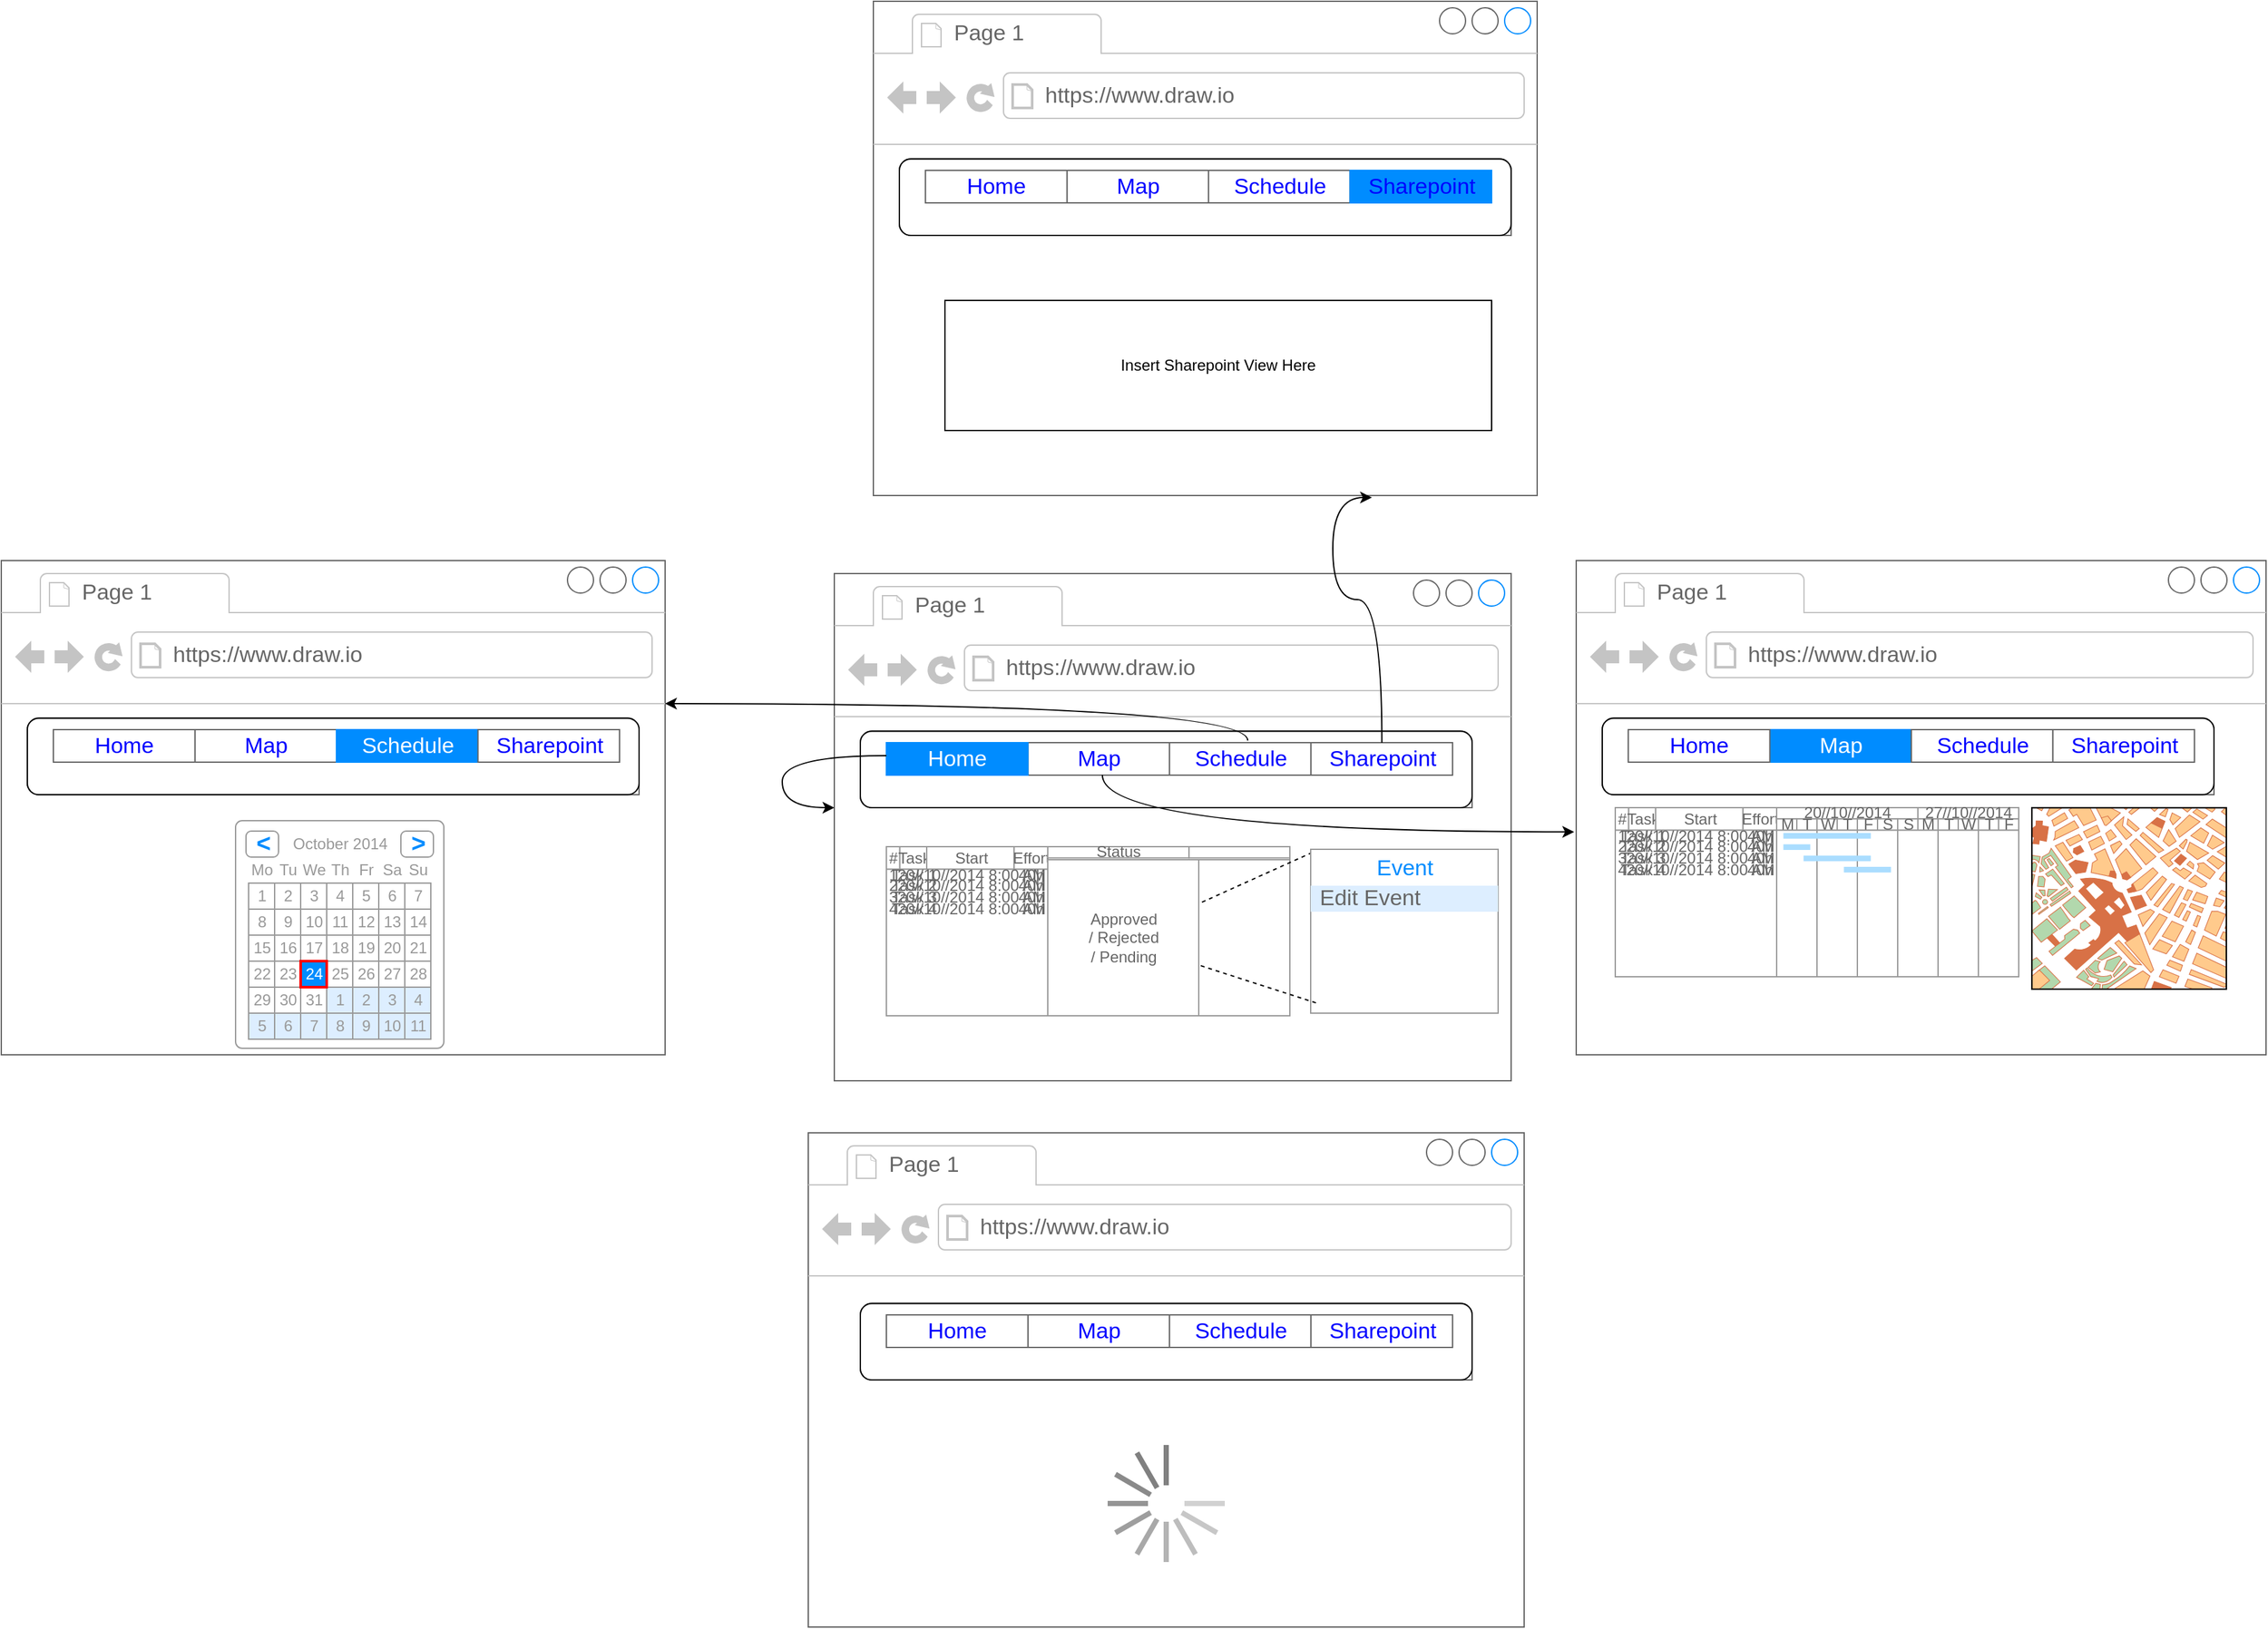 <mxfile>
    <diagram id="rbkkvLGd2GL0Gn9c38CB" name="User View">
        <mxGraphModel dx="3778" dy="2273" grid="1" gridSize="10" guides="1" tooltips="1" connect="1" arrows="1" fold="1" page="1" pageScale="1" pageWidth="850" pageHeight="1100" math="0" shadow="0">
            <root>
                <mxCell id="0"/>
                <mxCell id="1" parent="0"/>
                <mxCell id="DjtHomK4BK8VngDepDBk-216" value="" style="strokeWidth=1;shadow=0;dashed=0;align=center;html=1;shape=mxgraph.mockup.containers.browserWindow;rSize=0;strokeColor=#666666;strokeColor2=#008cff;strokeColor3=#c4c4c4;mainText=,;recursiveResize=0;" vertex="1" parent="1">
                    <mxGeometry x="80" y="130" width="520" height="390" as="geometry"/>
                </mxCell>
                <mxCell id="DjtHomK4BK8VngDepDBk-217" value="Page 1" style="strokeWidth=1;shadow=0;dashed=0;align=center;html=1;shape=mxgraph.mockup.containers.anchor;fontSize=17;fontColor=#666666;align=left;" vertex="1" parent="DjtHomK4BK8VngDepDBk-216">
                    <mxGeometry x="60" y="12" width="110" height="26" as="geometry"/>
                </mxCell>
                <mxCell id="DjtHomK4BK8VngDepDBk-218" value="https://www.draw.io" style="strokeWidth=1;shadow=0;dashed=0;align=center;html=1;shape=mxgraph.mockup.containers.anchor;rSize=0;fontSize=17;fontColor=#666666;align=left;" vertex="1" parent="DjtHomK4BK8VngDepDBk-216">
                    <mxGeometry x="130" y="60" width="250" height="26" as="geometry"/>
                </mxCell>
                <mxCell id="DjtHomK4BK8VngDepDBk-219" value="" style="strokeWidth=1;shadow=0;dashed=0;align=center;html=1;shape=mxgraph.mockup.text.rrect;rSize=0;strokeColor=#666666;" vertex="1" parent="DjtHomK4BK8VngDepDBk-216">
                    <mxGeometry x="40" y="130" width="450" height="50" as="geometry"/>
                </mxCell>
                <mxCell id="DjtHomK4BK8VngDepDBk-220" value="" style="rounded=1;whiteSpace=wrap;html=1;" vertex="1" parent="DjtHomK4BK8VngDepDBk-219">
                    <mxGeometry x="-20" y="-8.75" width="470" height="58.75" as="geometry"/>
                </mxCell>
                <mxCell id="DjtHomK4BK8VngDepDBk-221" value="Map" style="strokeColor=inherit;fillColor=inherit;gradientColor=inherit;strokeWidth=1;shadow=0;dashed=0;align=center;html=1;shape=mxgraph.mockup.text.rrect;rSize=0;fontSize=17;fontColor=#0000ff;" vertex="1" parent="DjtHomK4BK8VngDepDBk-219">
                    <mxGeometry x="108.75" width="108.75" height="25" as="geometry"/>
                </mxCell>
                <mxCell id="DjtHomK4BK8VngDepDBk-222" value="Schedule" style="strokeColor=inherit;fillColor=inherit;gradientColor=inherit;strokeWidth=1;shadow=0;dashed=0;align=center;html=1;shape=mxgraph.mockup.text.rrect;rSize=0;fontSize=17;fontColor=#0000ff;" vertex="1" parent="DjtHomK4BK8VngDepDBk-219">
                    <mxGeometry x="217.5" width="108.75" height="25" as="geometry"/>
                </mxCell>
                <mxCell id="DjtHomK4BK8VngDepDBk-223" value="Button 4" style="strokeColor=inherit;fillColor=inherit;gradientColor=inherit;strokeWidth=1;shadow=0;dashed=0;align=center;html=1;shape=mxgraph.mockup.text.rrect;rSize=0;fontSize=17;fontColor=#0000ff;" vertex="1" parent="DjtHomK4BK8VngDepDBk-219">
                    <mxGeometry x="326.25" width="108.75" height="25" as="geometry"/>
                </mxCell>
                <mxCell id="DjtHomK4BK8VngDepDBk-224" value="Home" style="strokeWidth=1;shadow=0;dashed=0;align=center;html=1;shape=mxgraph.mockup.text.rrect;rSize=0;fontSize=17;fontColor=#ffffff;fillColor=#008cff;strokeColor=#008cff;" vertex="1" parent="DjtHomK4BK8VngDepDBk-219">
                    <mxGeometry width="108.75" height="25" as="geometry"/>
                </mxCell>
                <mxCell id="DjtHomK4BK8VngDepDBk-225" value="" style="strokeWidth=1;shadow=0;dashed=0;align=center;html=1;shape=mxgraph.mockup.text.rrect;rSize=0;strokeColor=#666666;" vertex="1" parent="DjtHomK4BK8VngDepDBk-219">
                    <mxGeometry width="450" height="50" as="geometry"/>
                </mxCell>
                <mxCell id="DjtHomK4BK8VngDepDBk-226" value="" style="rounded=1;whiteSpace=wrap;html=1;" vertex="1" parent="DjtHomK4BK8VngDepDBk-225">
                    <mxGeometry x="-20" y="-8.75" width="470" height="58.75" as="geometry"/>
                </mxCell>
                <mxCell id="DjtHomK4BK8VngDepDBk-227" value="Map" style="strokeColor=inherit;fillColor=inherit;gradientColor=inherit;strokeWidth=1;shadow=0;dashed=0;align=center;html=1;shape=mxgraph.mockup.text.rrect;rSize=0;fontSize=17;fontColor=#0000ff;" vertex="1" parent="DjtHomK4BK8VngDepDBk-225">
                    <mxGeometry x="108.75" width="108.75" height="25" as="geometry"/>
                </mxCell>
                <mxCell id="DjtHomK4BK8VngDepDBk-228" value="Schedule" style="strokeColor=inherit;fillColor=inherit;gradientColor=inherit;strokeWidth=1;shadow=0;dashed=0;align=center;html=1;shape=mxgraph.mockup.text.rrect;rSize=0;fontSize=17;fontColor=#0000ff;" vertex="1" parent="DjtHomK4BK8VngDepDBk-225">
                    <mxGeometry x="217.5" width="108.75" height="25" as="geometry"/>
                </mxCell>
                <mxCell id="DjtHomK4BK8VngDepDBk-229" value="Sharepoint" style="strokeColor=inherit;fillColor=inherit;gradientColor=inherit;strokeWidth=1;shadow=0;dashed=0;align=center;html=1;shape=mxgraph.mockup.text.rrect;rSize=0;fontSize=17;fontColor=#0000ff;" vertex="1" parent="DjtHomK4BK8VngDepDBk-225">
                    <mxGeometry x="326.25" width="108.75" height="25" as="geometry"/>
                </mxCell>
                <mxCell id="DjtHomK4BK8VngDepDBk-230" value="Home" style="strokeWidth=1;shadow=0;dashed=0;align=center;html=1;shape=mxgraph.mockup.text.rrect;rSize=0;fontSize=17;fontColor=#ffffff;fillColor=#008cff;strokeColor=#008cff;" vertex="1" parent="DjtHomK4BK8VngDepDBk-225">
                    <mxGeometry width="108.75" height="25" as="geometry"/>
                </mxCell>
                <mxCell id="DjtHomK4BK8VngDepDBk-231" style="edgeStyle=orthogonalEdgeStyle;curved=1;html=1;" edge="1" parent="DjtHomK4BK8VngDepDBk-216" source="DjtHomK4BK8VngDepDBk-230" target="DjtHomK4BK8VngDepDBk-216">
                    <mxGeometry relative="1" as="geometry">
                        <mxPoint x="-30" y="180.0" as="targetPoint"/>
                        <Array as="points">
                            <mxPoint x="-40" y="140"/>
                            <mxPoint x="-40" y="180"/>
                        </Array>
                    </mxGeometry>
                </mxCell>
                <mxCell id="DjtHomK4BK8VngDepDBk-232" value="" style="strokeWidth=1;shadow=0;dashed=0;align=center;html=1;shape=mxgraph.mockup.graphics.rrect;rSize=0;strokeColor=#999999;" vertex="1" parent="DjtHomK4BK8VngDepDBk-216">
                    <mxGeometry x="40" y="210" width="310" height="130" as="geometry"/>
                </mxCell>
                <mxCell id="DjtHomK4BK8VngDepDBk-233" value="#" style="strokeColor=inherit;fillColor=inherit;gradientColor=inherit;strokeWidth=1;shadow=0;dashed=0;align=center;html=1;shape=mxgraph.mockup.graphics.rrect;rSize=0;fontColor=#666666;" vertex="1" parent="DjtHomK4BK8VngDepDBk-232">
                    <mxGeometry width="10.333" height="17.333" as="geometry"/>
                </mxCell>
                <mxCell id="DjtHomK4BK8VngDepDBk-234" value="Task" style="strokeColor=inherit;fillColor=inherit;gradientColor=inherit;strokeWidth=1;shadow=0;dashed=0;align=center;html=1;shape=mxgraph.mockup.graphics.rrect;rSize=0;fontColor=#666666;" vertex="1" parent="DjtHomK4BK8VngDepDBk-232">
                    <mxGeometry x="10.333" width="20.667" height="17.333" as="geometry"/>
                </mxCell>
                <mxCell id="DjtHomK4BK8VngDepDBk-235" value="Start" style="strokeColor=inherit;fillColor=inherit;gradientColor=inherit;strokeWidth=1;shadow=0;dashed=0;align=center;html=1;shape=mxgraph.mockup.graphics.rrect;rSize=0;fontColor=#666666;" vertex="1" parent="DjtHomK4BK8VngDepDBk-232">
                    <mxGeometry x="31.0" width="67.167" height="17.333" as="geometry"/>
                </mxCell>
                <mxCell id="DjtHomK4BK8VngDepDBk-236" value="Effort" style="strokeColor=inherit;fillColor=inherit;gradientColor=inherit;strokeWidth=1;shadow=0;dashed=0;align=center;html=1;shape=mxgraph.mockup.graphics.rrect;rSize=0;fontColor=#666666;" vertex="1" parent="DjtHomK4BK8VngDepDBk-232">
                    <mxGeometry x="98.167" width="25.833" height="17.333" as="geometry"/>
                </mxCell>
                <mxCell id="DjtHomK4BK8VngDepDBk-237" value="Status" style="strokeColor=inherit;fillColor=inherit;gradientColor=inherit;strokeWidth=1;shadow=0;dashed=0;align=center;html=1;shape=mxgraph.mockup.graphics.rrect;rSize=0;fontColor=#666666;" vertex="1" parent="DjtHomK4BK8VngDepDBk-232">
                    <mxGeometry x="124.0" width="108.5" height="8.667" as="geometry"/>
                </mxCell>
                <mxCell id="DjtHomK4BK8VngDepDBk-238" value="" style="strokeColor=inherit;fillColor=inherit;gradientColor=inherit;strokeWidth=1;shadow=0;dashed=0;align=center;html=1;shape=mxgraph.mockup.graphics.rrect;rSize=0;fontColor=#666666;" vertex="1" parent="DjtHomK4BK8VngDepDBk-232">
                    <mxGeometry x="232.5" width="77.5" height="8.667" as="geometry"/>
                </mxCell>
                <mxCell id="DjtHomK4BK8VngDepDBk-239" value="" style="strokeColor=inherit;fillColor=inherit;gradientColor=inherit;strokeWidth=1;shadow=0;dashed=0;align=center;html=1;shape=mxgraph.mockup.graphics.rrect;rSize=0;fontColor=#666666;" vertex="1" parent="DjtHomK4BK8VngDepDBk-232">
                    <mxGeometry y="17.333" width="124.0" height="112.667" as="geometry"/>
                </mxCell>
                <mxCell id="DjtHomK4BK8VngDepDBk-240" value="Approved &lt;br&gt;/ Rejected &lt;br&gt;/ Pending" style="strokeColor=inherit;fillColor=inherit;gradientColor=inherit;strokeWidth=1;shadow=0;dashed=0;align=center;html=1;shape=mxgraph.mockup.graphics.rrect;rSize=0;fontColor=#666666;" vertex="1" parent="DjtHomK4BK8VngDepDBk-232">
                    <mxGeometry x="124" y="10" width="116" height="120" as="geometry"/>
                </mxCell>
                <mxCell id="DjtHomK4BK8VngDepDBk-241" value="" style="strokeColor=inherit;fillColor=inherit;gradientColor=inherit;strokeWidth=1;shadow=0;dashed=0;align=center;html=1;shape=mxgraph.mockup.graphics.rrect;rSize=0;fontColor=#666666;" vertex="1" parent="DjtHomK4BK8VngDepDBk-232">
                    <mxGeometry x="240" y="10" width="70" height="120" as="geometry"/>
                </mxCell>
                <mxCell id="DjtHomK4BK8VngDepDBk-242" value="1" style="strokeWidth=1;shadow=0;dashed=0;align=center;html=1;shape=mxgraph.mockup.graphics.anchor;fontColor=#666666;" vertex="1" parent="DjtHomK4BK8VngDepDBk-232">
                    <mxGeometry y="17.333" width="10.333" height="8.667" as="geometry"/>
                </mxCell>
                <mxCell id="DjtHomK4BK8VngDepDBk-243" value="Task 1" style="strokeWidth=1;shadow=0;dashed=0;align=center;html=1;shape=mxgraph.mockup.graphics.anchor;fontColor=#666666;" vertex="1" parent="DjtHomK4BK8VngDepDBk-232">
                    <mxGeometry x="10.333" y="17.333" width="20.667" height="8.667" as="geometry"/>
                </mxCell>
                <mxCell id="DjtHomK4BK8VngDepDBk-244" value="20//10//2014 8:00 AM" style="strokeWidth=1;shadow=0;dashed=0;align=center;html=1;shape=mxgraph.mockup.graphics.anchor;fontColor=#666666;" vertex="1" parent="DjtHomK4BK8VngDepDBk-232">
                    <mxGeometry x="31.0" y="17.333" width="67.167" height="8.667" as="geometry"/>
                </mxCell>
                <mxCell id="DjtHomK4BK8VngDepDBk-245" value="40h" style="strokeWidth=1;shadow=0;dashed=0;align=center;html=1;shape=mxgraph.mockup.graphics.anchor;fontColor=#666666;" vertex="1" parent="DjtHomK4BK8VngDepDBk-232">
                    <mxGeometry x="98.167" y="17.333" width="25.833" height="8.667" as="geometry"/>
                </mxCell>
                <mxCell id="DjtHomK4BK8VngDepDBk-246" value="2" style="strokeWidth=1;shadow=0;dashed=0;align=center;html=1;shape=mxgraph.mockup.graphics.anchor;fontColor=#666666;" vertex="1" parent="DjtHomK4BK8VngDepDBk-232">
                    <mxGeometry y="26" width="10.333" height="8.667" as="geometry"/>
                </mxCell>
                <mxCell id="DjtHomK4BK8VngDepDBk-247" value="Task 2" style="strokeWidth=1;shadow=0;dashed=0;align=center;html=1;shape=mxgraph.mockup.graphics.anchor;fontColor=#666666;" vertex="1" parent="DjtHomK4BK8VngDepDBk-232">
                    <mxGeometry x="10.333" y="26" width="20.667" height="8.667" as="geometry"/>
                </mxCell>
                <mxCell id="DjtHomK4BK8VngDepDBk-248" value="20//10//2014 8:00 AM" style="strokeWidth=1;shadow=0;dashed=0;align=center;html=1;shape=mxgraph.mockup.graphics.anchor;fontColor=#666666;" vertex="1" parent="DjtHomK4BK8VngDepDBk-232">
                    <mxGeometry x="31.0" y="26" width="67.167" height="8.667" as="geometry"/>
                </mxCell>
                <mxCell id="DjtHomK4BK8VngDepDBk-249" value="40h" style="strokeWidth=1;shadow=0;dashed=0;align=center;html=1;shape=mxgraph.mockup.graphics.anchor;fontColor=#666666;" vertex="1" parent="DjtHomK4BK8VngDepDBk-232">
                    <mxGeometry x="98.167" y="26" width="25.833" height="8.667" as="geometry"/>
                </mxCell>
                <mxCell id="DjtHomK4BK8VngDepDBk-250" value="3" style="strokeWidth=1;shadow=0;dashed=0;align=center;html=1;shape=mxgraph.mockup.graphics.anchor;fontColor=#666666;" vertex="1" parent="DjtHomK4BK8VngDepDBk-232">
                    <mxGeometry y="34.667" width="10.333" height="8.667" as="geometry"/>
                </mxCell>
                <mxCell id="DjtHomK4BK8VngDepDBk-251" value="Task 3" style="strokeWidth=1;shadow=0;dashed=0;align=center;html=1;shape=mxgraph.mockup.graphics.anchor;fontColor=#666666;" vertex="1" parent="DjtHomK4BK8VngDepDBk-232">
                    <mxGeometry x="10.333" y="34.667" width="20.667" height="8.667" as="geometry"/>
                </mxCell>
                <mxCell id="DjtHomK4BK8VngDepDBk-252" value="20//10//2014 8:00 AM" style="strokeWidth=1;shadow=0;dashed=0;align=center;html=1;shape=mxgraph.mockup.graphics.anchor;fontColor=#666666;" vertex="1" parent="DjtHomK4BK8VngDepDBk-232">
                    <mxGeometry x="31.0" y="34.667" width="67.167" height="8.667" as="geometry"/>
                </mxCell>
                <mxCell id="DjtHomK4BK8VngDepDBk-253" value="40h" style="strokeWidth=1;shadow=0;dashed=0;align=center;html=1;shape=mxgraph.mockup.graphics.anchor;fontColor=#666666;" vertex="1" parent="DjtHomK4BK8VngDepDBk-232">
                    <mxGeometry x="98.167" y="34.667" width="25.833" height="8.667" as="geometry"/>
                </mxCell>
                <mxCell id="DjtHomK4BK8VngDepDBk-254" value="4" style="strokeWidth=1;shadow=0;dashed=0;align=center;html=1;shape=mxgraph.mockup.graphics.anchor;fontColor=#666666;" vertex="1" parent="DjtHomK4BK8VngDepDBk-232">
                    <mxGeometry y="43.333" width="10.333" height="8.667" as="geometry"/>
                </mxCell>
                <mxCell id="DjtHomK4BK8VngDepDBk-255" value="Task 4" style="strokeWidth=1;shadow=0;dashed=0;align=center;html=1;shape=mxgraph.mockup.graphics.anchor;fontColor=#666666;" vertex="1" parent="DjtHomK4BK8VngDepDBk-232">
                    <mxGeometry x="10.333" y="43.333" width="20.667" height="8.667" as="geometry"/>
                </mxCell>
                <mxCell id="DjtHomK4BK8VngDepDBk-256" value="20//10//2014 8:00 AM" style="strokeWidth=1;shadow=0;dashed=0;align=center;html=1;shape=mxgraph.mockup.graphics.anchor;fontColor=#666666;" vertex="1" parent="DjtHomK4BK8VngDepDBk-232">
                    <mxGeometry x="31.0" y="43.333" width="67.167" height="8.667" as="geometry"/>
                </mxCell>
                <mxCell id="DjtHomK4BK8VngDepDBk-257" value="40h" style="strokeWidth=1;shadow=0;dashed=0;align=center;html=1;shape=mxgraph.mockup.graphics.anchor;fontColor=#666666;" vertex="1" parent="DjtHomK4BK8VngDepDBk-232">
                    <mxGeometry x="98.167" y="43.333" width="25.833" height="8.667" as="geometry"/>
                </mxCell>
                <mxCell id="DjtHomK4BK8VngDepDBk-258" value="" style="endArrow=none;dashed=1;html=1;fontSize=8;curved=1;exitX=0.008;exitY=0.082;exitDx=0;exitDy=0;exitPerimeter=0;" edge="1" parent="DjtHomK4BK8VngDepDBk-216" source="DjtHomK4BK8VngDepDBk-260" target="DjtHomK4BK8VngDepDBk-240">
                    <mxGeometry width="50" height="50" relative="1" as="geometry">
                        <mxPoint x="260" y="280" as="sourcePoint"/>
                        <mxPoint x="310" y="230" as="targetPoint"/>
                    </mxGeometry>
                </mxCell>
                <mxCell id="DjtHomK4BK8VngDepDBk-259" value="" style="strokeWidth=1;shadow=0;dashed=0;align=center;html=1;shape=mxgraph.mockup.forms.rrect;rSize=0;strokeColor=#999999;fillColor=#ffffff;fontSize=8;" vertex="1" parent="DjtHomK4BK8VngDepDBk-216">
                    <mxGeometry x="366" y="212" width="144" height="126" as="geometry"/>
                </mxCell>
                <mxCell id="DjtHomK4BK8VngDepDBk-260" value="Event" style="strokeWidth=1;shadow=0;dashed=0;align=center;html=1;shape=mxgraph.mockup.forms.rrect;rSize=0;strokeColor=#999999;fontColor=#008cff;fontSize=17;fillColor=#ffffff;resizeWidth=1;" vertex="1" parent="DjtHomK4BK8VngDepDBk-259">
                    <mxGeometry width="144" height="30" relative="1" as="geometry"/>
                </mxCell>
                <mxCell id="DjtHomK4BK8VngDepDBk-263" value="Edit Event" style="strokeWidth=1;shadow=0;dashed=0;align=center;html=1;shape=mxgraph.mockup.forms.rrect;rSize=0;fontSize=17;fontColor=#666666;align=left;spacingLeft=5;fillColor=#ddeeff;strokeColor=none;resizeWidth=1;" vertex="1" parent="DjtHomK4BK8VngDepDBk-259">
                    <mxGeometry width="144" height="20" relative="1" as="geometry">
                        <mxPoint y="28" as="offset"/>
                    </mxGeometry>
                </mxCell>
                <mxCell id="DjtHomK4BK8VngDepDBk-265" value="" style="endArrow=none;dashed=1;html=1;fontSize=8;curved=1;exitX=0.028;exitY=0.937;exitDx=0;exitDy=0;exitPerimeter=0;entryX=-0.001;entryY=0.675;entryDx=0;entryDy=0;entryPerimeter=0;" edge="1" parent="DjtHomK4BK8VngDepDBk-216" source="DjtHomK4BK8VngDepDBk-259" target="DjtHomK4BK8VngDepDBk-241">
                    <mxGeometry width="50" height="50" relative="1" as="geometry">
                        <mxPoint x="377.152" y="224.46" as="sourcePoint"/>
                        <mxPoint x="290" y="263.811" as="targetPoint"/>
                    </mxGeometry>
                </mxCell>
                <mxCell id="DjtHomK4BK8VngDepDBk-266" value="" style="strokeWidth=1;shadow=0;dashed=0;align=center;html=1;shape=mxgraph.mockup.containers.browserWindow;rSize=0;strokeColor=#666666;strokeColor2=#008cff;strokeColor3=#c4c4c4;mainText=,;recursiveResize=0;" vertex="1" parent="1">
                    <mxGeometry x="60" y="560" width="550" height="380" as="geometry"/>
                </mxCell>
                <mxCell id="DjtHomK4BK8VngDepDBk-267" value="Page 1" style="strokeWidth=1;shadow=0;dashed=0;align=center;html=1;shape=mxgraph.mockup.containers.anchor;fontSize=17;fontColor=#666666;align=left;" vertex="1" parent="DjtHomK4BK8VngDepDBk-266">
                    <mxGeometry x="60" y="12" width="110" height="26" as="geometry"/>
                </mxCell>
                <mxCell id="DjtHomK4BK8VngDepDBk-268" value="https://www.draw.io" style="strokeWidth=1;shadow=0;dashed=0;align=center;html=1;shape=mxgraph.mockup.containers.anchor;rSize=0;fontSize=17;fontColor=#666666;align=left;" vertex="1" parent="DjtHomK4BK8VngDepDBk-266">
                    <mxGeometry x="130" y="60" width="250" height="26" as="geometry"/>
                </mxCell>
                <mxCell id="DjtHomK4BK8VngDepDBk-269" value="" style="strokeWidth=1;shadow=0;dashed=0;align=center;html=1;shape=mxgraph.mockup.text.rrect;rSize=0;strokeColor=#666666;" vertex="1" parent="DjtHomK4BK8VngDepDBk-266">
                    <mxGeometry x="60" y="140" width="450" height="50" as="geometry"/>
                </mxCell>
                <mxCell id="DjtHomK4BK8VngDepDBk-270" value="" style="rounded=1;whiteSpace=wrap;html=1;" vertex="1" parent="DjtHomK4BK8VngDepDBk-269">
                    <mxGeometry x="-20" y="-8.75" width="470" height="58.75" as="geometry"/>
                </mxCell>
                <mxCell id="DjtHomK4BK8VngDepDBk-271" value="Map" style="strokeColor=inherit;fillColor=inherit;gradientColor=inherit;strokeWidth=1;shadow=0;dashed=0;align=center;html=1;shape=mxgraph.mockup.text.rrect;rSize=0;fontSize=17;fontColor=#0000ff;" vertex="1" parent="DjtHomK4BK8VngDepDBk-269">
                    <mxGeometry x="108.75" width="108.75" height="25" as="geometry"/>
                </mxCell>
                <mxCell id="DjtHomK4BK8VngDepDBk-272" value="Schedule" style="strokeColor=inherit;fillColor=inherit;gradientColor=inherit;strokeWidth=1;shadow=0;dashed=0;align=center;html=1;shape=mxgraph.mockup.text.rrect;rSize=0;fontSize=17;fontColor=#0000ff;" vertex="1" parent="DjtHomK4BK8VngDepDBk-269">
                    <mxGeometry x="217.5" width="108.75" height="25" as="geometry"/>
                </mxCell>
                <mxCell id="DjtHomK4BK8VngDepDBk-273" value="Button 4" style="strokeColor=inherit;fillColor=inherit;gradientColor=inherit;strokeWidth=1;shadow=0;dashed=0;align=center;html=1;shape=mxgraph.mockup.text.rrect;rSize=0;fontSize=17;fontColor=#0000ff;" vertex="1" parent="DjtHomK4BK8VngDepDBk-269">
                    <mxGeometry x="326.25" width="108.75" height="25" as="geometry"/>
                </mxCell>
                <mxCell id="DjtHomK4BK8VngDepDBk-274" value="Home" style="strokeWidth=1;shadow=0;dashed=0;align=center;html=1;shape=mxgraph.mockup.text.rrect;rSize=0;fontSize=17;fontColor=#ffffff;fillColor=#008cff;strokeColor=#008cff;" vertex="1" parent="DjtHomK4BK8VngDepDBk-269">
                    <mxGeometry width="108.75" height="25" as="geometry"/>
                </mxCell>
                <mxCell id="DjtHomK4BK8VngDepDBk-275" value="" style="strokeWidth=1;shadow=0;dashed=0;align=center;html=1;shape=mxgraph.mockup.text.rrect;rSize=0;strokeColor=#666666;" vertex="1" parent="DjtHomK4BK8VngDepDBk-269">
                    <mxGeometry width="450" height="50" as="geometry"/>
                </mxCell>
                <mxCell id="DjtHomK4BK8VngDepDBk-276" value="" style="rounded=1;whiteSpace=wrap;html=1;" vertex="1" parent="DjtHomK4BK8VngDepDBk-275">
                    <mxGeometry x="-20" y="-8.75" width="470" height="58.75" as="geometry"/>
                </mxCell>
                <mxCell id="DjtHomK4BK8VngDepDBk-277" value="Map" style="strokeColor=inherit;fillColor=inherit;gradientColor=inherit;strokeWidth=1;shadow=0;dashed=0;align=center;html=1;shape=mxgraph.mockup.text.rrect;rSize=0;fontSize=17;fontColor=#0000ff;" vertex="1" parent="DjtHomK4BK8VngDepDBk-275">
                    <mxGeometry x="108.75" width="108.75" height="25" as="geometry"/>
                </mxCell>
                <mxCell id="DjtHomK4BK8VngDepDBk-278" value="Schedule" style="strokeColor=inherit;fillColor=inherit;gradientColor=inherit;strokeWidth=1;shadow=0;dashed=0;align=center;html=1;shape=mxgraph.mockup.text.rrect;rSize=0;fontSize=17;fontColor=#0000ff;" vertex="1" parent="DjtHomK4BK8VngDepDBk-275">
                    <mxGeometry x="217.5" width="108.75" height="25" as="geometry"/>
                </mxCell>
                <mxCell id="DjtHomK4BK8VngDepDBk-279" value="Sharepoint" style="strokeColor=inherit;fillColor=inherit;gradientColor=inherit;strokeWidth=1;shadow=0;dashed=0;align=center;html=1;shape=mxgraph.mockup.text.rrect;rSize=0;fontSize=17;fontColor=#0000ff;" vertex="1" parent="DjtHomK4BK8VngDepDBk-275">
                    <mxGeometry x="326.25" width="108.75" height="25" as="geometry"/>
                </mxCell>
                <mxCell id="DjtHomK4BK8VngDepDBk-280" value="Home" style="strokeColor=inherit;fillColor=inherit;gradientColor=inherit;strokeWidth=1;shadow=0;dashed=0;align=center;html=1;shape=mxgraph.mockup.text.rrect;rSize=0;fontSize=17;fontColor=#0000ff;" vertex="1" parent="DjtHomK4BK8VngDepDBk-275">
                    <mxGeometry width="108.75" height="25" as="geometry"/>
                </mxCell>
                <mxCell id="DjtHomK4BK8VngDepDBk-281" value="" style="verticalLabelPosition=bottom;shadow=0;dashed=0;align=center;html=1;verticalAlign=top;strokeWidth=1;shape=mxgraph.mockup.misc.loading_circle_2;pointerEvents=1" vertex="1" parent="DjtHomK4BK8VngDepDBk-266">
                    <mxGeometry x="230" y="240" width="90" height="90" as="geometry"/>
                </mxCell>
                <mxCell id="DjtHomK4BK8VngDepDBk-282" value="" style="strokeWidth=1;shadow=0;dashed=0;align=center;html=1;shape=mxgraph.mockup.containers.browserWindow;rSize=0;strokeColor=#666666;strokeColor2=#008cff;strokeColor3=#c4c4c4;mainText=,;recursiveResize=0;" vertex="1" parent="1">
                    <mxGeometry x="650" y="120" width="530" height="380" as="geometry"/>
                </mxCell>
                <mxCell id="DjtHomK4BK8VngDepDBk-283" value="Page 1" style="strokeWidth=1;shadow=0;dashed=0;align=center;html=1;shape=mxgraph.mockup.containers.anchor;fontSize=17;fontColor=#666666;align=left;" vertex="1" parent="DjtHomK4BK8VngDepDBk-282">
                    <mxGeometry x="60" y="12" width="110" height="26" as="geometry"/>
                </mxCell>
                <mxCell id="DjtHomK4BK8VngDepDBk-284" value="https://www.draw.io" style="strokeWidth=1;shadow=0;dashed=0;align=center;html=1;shape=mxgraph.mockup.containers.anchor;rSize=0;fontSize=17;fontColor=#666666;align=left;" vertex="1" parent="DjtHomK4BK8VngDepDBk-282">
                    <mxGeometry x="130" y="60" width="250" height="26" as="geometry"/>
                </mxCell>
                <mxCell id="DjtHomK4BK8VngDepDBk-285" value="" style="strokeWidth=1;shadow=0;dashed=0;align=center;html=1;shape=mxgraph.mockup.text.rrect;rSize=0;strokeColor=#666666;" vertex="1" parent="DjtHomK4BK8VngDepDBk-282">
                    <mxGeometry x="40" y="130" width="450" height="50" as="geometry"/>
                </mxCell>
                <mxCell id="DjtHomK4BK8VngDepDBk-286" value="" style="rounded=1;whiteSpace=wrap;html=1;" vertex="1" parent="DjtHomK4BK8VngDepDBk-285">
                    <mxGeometry x="-20" y="-8.75" width="470" height="58.75" as="geometry"/>
                </mxCell>
                <mxCell id="DjtHomK4BK8VngDepDBk-287" value="Map" style="strokeColor=inherit;fillColor=inherit;gradientColor=inherit;strokeWidth=1;shadow=0;dashed=0;align=center;html=1;shape=mxgraph.mockup.text.rrect;rSize=0;fontSize=17;fontColor=#0000ff;" vertex="1" parent="DjtHomK4BK8VngDepDBk-285">
                    <mxGeometry x="108.75" width="108.75" height="25" as="geometry"/>
                </mxCell>
                <mxCell id="DjtHomK4BK8VngDepDBk-288" value="Schedule" style="strokeColor=inherit;fillColor=inherit;gradientColor=inherit;strokeWidth=1;shadow=0;dashed=0;align=center;html=1;shape=mxgraph.mockup.text.rrect;rSize=0;fontSize=17;fontColor=#0000ff;" vertex="1" parent="DjtHomK4BK8VngDepDBk-285">
                    <mxGeometry x="217.5" width="108.75" height="25" as="geometry"/>
                </mxCell>
                <mxCell id="DjtHomK4BK8VngDepDBk-289" value="Button 4" style="strokeColor=inherit;fillColor=inherit;gradientColor=inherit;strokeWidth=1;shadow=0;dashed=0;align=center;html=1;shape=mxgraph.mockup.text.rrect;rSize=0;fontSize=17;fontColor=#0000ff;" vertex="1" parent="DjtHomK4BK8VngDepDBk-285">
                    <mxGeometry x="326.25" width="108.75" height="25" as="geometry"/>
                </mxCell>
                <mxCell id="DjtHomK4BK8VngDepDBk-290" value="Home" style="strokeWidth=1;shadow=0;dashed=0;align=center;html=1;shape=mxgraph.mockup.text.rrect;rSize=0;fontSize=17;fontColor=#ffffff;fillColor=#008cff;strokeColor=#008cff;" vertex="1" parent="DjtHomK4BK8VngDepDBk-285">
                    <mxGeometry width="108.75" height="25" as="geometry"/>
                </mxCell>
                <mxCell id="DjtHomK4BK8VngDepDBk-291" value="" style="strokeWidth=1;shadow=0;dashed=0;align=center;html=1;shape=mxgraph.mockup.text.rrect;rSize=0;strokeColor=#666666;" vertex="1" parent="DjtHomK4BK8VngDepDBk-285">
                    <mxGeometry width="450" height="50" as="geometry"/>
                </mxCell>
                <mxCell id="DjtHomK4BK8VngDepDBk-292" value="" style="rounded=1;whiteSpace=wrap;html=1;" vertex="1" parent="DjtHomK4BK8VngDepDBk-291">
                    <mxGeometry x="-20" y="-8.75" width="470" height="58.75" as="geometry"/>
                </mxCell>
                <mxCell id="DjtHomK4BK8VngDepDBk-293" value="Map" style="strokeWidth=1;shadow=0;dashed=0;align=center;html=1;shape=mxgraph.mockup.text.rrect;rSize=0;fontSize=17;fontColor=#ffffff;fillColor=#008cff;strokeColor=#008cff;" vertex="1" parent="DjtHomK4BK8VngDepDBk-291">
                    <mxGeometry x="108.75" width="108.75" height="25" as="geometry"/>
                </mxCell>
                <mxCell id="DjtHomK4BK8VngDepDBk-294" value="Schedule" style="strokeColor=inherit;fillColor=inherit;gradientColor=inherit;strokeWidth=1;shadow=0;dashed=0;align=center;html=1;shape=mxgraph.mockup.text.rrect;rSize=0;fontSize=17;fontColor=#0000ff;" vertex="1" parent="DjtHomK4BK8VngDepDBk-291">
                    <mxGeometry x="217.5" width="108.75" height="25" as="geometry"/>
                </mxCell>
                <mxCell id="DjtHomK4BK8VngDepDBk-295" value="Sharepoint" style="strokeColor=inherit;fillColor=inherit;gradientColor=inherit;strokeWidth=1;shadow=0;dashed=0;align=center;html=1;shape=mxgraph.mockup.text.rrect;rSize=0;fontSize=17;fontColor=#0000ff;" vertex="1" parent="DjtHomK4BK8VngDepDBk-291">
                    <mxGeometry x="326.25" width="108.75" height="25" as="geometry"/>
                </mxCell>
                <mxCell id="DjtHomK4BK8VngDepDBk-296" value="Home" style="strokeColor=inherit;fillColor=inherit;gradientColor=inherit;strokeWidth=1;shadow=0;dashed=0;align=center;html=1;shape=mxgraph.mockup.text.rrect;rSize=0;fontSize=17;fontColor=#0000ff;" vertex="1" parent="DjtHomK4BK8VngDepDBk-291">
                    <mxGeometry width="108.75" height="25" as="geometry"/>
                </mxCell>
                <mxCell id="DjtHomK4BK8VngDepDBk-297" value="" style="verticalLabelPosition=bottom;shadow=0;dashed=0;align=center;html=1;verticalAlign=top;strokeWidth=1;shape=mxgraph.mockup.misc.map;" vertex="1" parent="DjtHomK4BK8VngDepDBk-282">
                    <mxGeometry x="350" y="190" width="150" height="140" as="geometry"/>
                </mxCell>
                <mxCell id="DjtHomK4BK8VngDepDBk-298" value="" style="strokeWidth=1;shadow=0;dashed=0;align=center;html=1;shape=mxgraph.mockup.graphics.rrect;rSize=0;strokeColor=#999999;" vertex="1" parent="DjtHomK4BK8VngDepDBk-282">
                    <mxGeometry x="30" y="190" width="310" height="130" as="geometry"/>
                </mxCell>
                <mxCell id="DjtHomK4BK8VngDepDBk-299" value="#" style="strokeColor=inherit;fillColor=inherit;gradientColor=inherit;strokeWidth=1;shadow=0;dashed=0;align=center;html=1;shape=mxgraph.mockup.graphics.rrect;rSize=0;fontColor=#666666;" vertex="1" parent="DjtHomK4BK8VngDepDBk-298">
                    <mxGeometry width="10.333" height="17.333" as="geometry"/>
                </mxCell>
                <mxCell id="DjtHomK4BK8VngDepDBk-300" value="Task" style="strokeColor=inherit;fillColor=inherit;gradientColor=inherit;strokeWidth=1;shadow=0;dashed=0;align=center;html=1;shape=mxgraph.mockup.graphics.rrect;rSize=0;fontColor=#666666;" vertex="1" parent="DjtHomK4BK8VngDepDBk-298">
                    <mxGeometry x="10.333" width="20.667" height="17.333" as="geometry"/>
                </mxCell>
                <mxCell id="DjtHomK4BK8VngDepDBk-301" value="Start" style="strokeColor=inherit;fillColor=inherit;gradientColor=inherit;strokeWidth=1;shadow=0;dashed=0;align=center;html=1;shape=mxgraph.mockup.graphics.rrect;rSize=0;fontColor=#666666;" vertex="1" parent="DjtHomK4BK8VngDepDBk-298">
                    <mxGeometry x="31.0" width="67.167" height="17.333" as="geometry"/>
                </mxCell>
                <mxCell id="DjtHomK4BK8VngDepDBk-302" value="Effort" style="strokeColor=inherit;fillColor=inherit;gradientColor=inherit;strokeWidth=1;shadow=0;dashed=0;align=center;html=1;shape=mxgraph.mockup.graphics.rrect;rSize=0;fontColor=#666666;" vertex="1" parent="DjtHomK4BK8VngDepDBk-298">
                    <mxGeometry x="98.167" width="25.833" height="17.333" as="geometry"/>
                </mxCell>
                <mxCell id="DjtHomK4BK8VngDepDBk-303" value="20//10//2014" style="strokeColor=inherit;fillColor=inherit;gradientColor=inherit;strokeWidth=1;shadow=0;dashed=0;align=center;html=1;shape=mxgraph.mockup.graphics.rrect;rSize=0;fontColor=#666666;" vertex="1" parent="DjtHomK4BK8VngDepDBk-298">
                    <mxGeometry x="124.0" width="108.5" height="8.667" as="geometry"/>
                </mxCell>
                <mxCell id="DjtHomK4BK8VngDepDBk-304" value="27//10//2014" style="strokeColor=inherit;fillColor=inherit;gradientColor=inherit;strokeWidth=1;shadow=0;dashed=0;align=center;html=1;shape=mxgraph.mockup.graphics.rrect;rSize=0;fontColor=#666666;" vertex="1" parent="DjtHomK4BK8VngDepDBk-298">
                    <mxGeometry x="232.5" width="77.5" height="8.667" as="geometry"/>
                </mxCell>
                <mxCell id="DjtHomK4BK8VngDepDBk-305" value="M" style="strokeColor=inherit;fillColor=inherit;gradientColor=inherit;strokeWidth=1;shadow=0;dashed=0;align=center;html=1;shape=mxgraph.mockup.graphics.rrect;rSize=0;;fontColor=#666666;" vertex="1" parent="DjtHomK4BK8VngDepDBk-298">
                    <mxGeometry x="124.0" y="8.667" width="15.5" height="8.667" as="geometry"/>
                </mxCell>
                <mxCell id="DjtHomK4BK8VngDepDBk-306" value="T" style="strokeColor=inherit;fillColor=inherit;gradientColor=inherit;strokeWidth=1;shadow=0;dashed=0;align=center;html=1;shape=mxgraph.mockup.graphics.rrect;rSize=0;fontColor=#666666;" vertex="1" parent="DjtHomK4BK8VngDepDBk-298">
                    <mxGeometry x="139.5" y="8.667" width="15.5" height="8.667" as="geometry"/>
                </mxCell>
                <mxCell id="DjtHomK4BK8VngDepDBk-307" value="W" style="strokeColor=inherit;fillColor=inherit;gradientColor=inherit;strokeWidth=1;shadow=0;dashed=0;align=center;html=1;shape=mxgraph.mockup.graphics.rrect;rSize=0;fontColor=#666666;" vertex="1" parent="DjtHomK4BK8VngDepDBk-298">
                    <mxGeometry x="155.0" y="8.667" width="15.5" height="8.667" as="geometry"/>
                </mxCell>
                <mxCell id="DjtHomK4BK8VngDepDBk-308" value="T" style="strokeColor=inherit;fillColor=inherit;gradientColor=inherit;strokeWidth=1;shadow=0;dashed=0;align=center;html=1;shape=mxgraph.mockup.graphics.rrect;rSize=0;fontColor=#666666;" vertex="1" parent="DjtHomK4BK8VngDepDBk-298">
                    <mxGeometry x="170.5" y="8.667" width="15.5" height="8.667" as="geometry"/>
                </mxCell>
                <mxCell id="DjtHomK4BK8VngDepDBk-309" value="F" style="strokeColor=inherit;fillColor=inherit;gradientColor=inherit;strokeWidth=1;shadow=0;dashed=0;align=center;html=1;shape=mxgraph.mockup.graphics.rrect;rSize=0;fontColor=#666666;" vertex="1" parent="DjtHomK4BK8VngDepDBk-298">
                    <mxGeometry x="186.0" y="8.667" width="15.5" height="8.667" as="geometry"/>
                </mxCell>
                <mxCell id="DjtHomK4BK8VngDepDBk-310" value="S" style="strokeColor=inherit;fillColor=inherit;gradientColor=inherit;strokeWidth=1;shadow=0;dashed=0;align=center;html=1;shape=mxgraph.mockup.graphics.rrect;rSize=0;fontColor=#666666;" vertex="1" parent="DjtHomK4BK8VngDepDBk-298">
                    <mxGeometry x="201.5" y="8.667" width="15.5" height="8.667" as="geometry"/>
                </mxCell>
                <mxCell id="DjtHomK4BK8VngDepDBk-311" value="S" style="strokeColor=inherit;fillColor=inherit;gradientColor=inherit;strokeWidth=1;shadow=0;dashed=0;align=center;html=1;shape=mxgraph.mockup.graphics.rrect;rSize=0;fontColor=#666666;" vertex="1" parent="DjtHomK4BK8VngDepDBk-298">
                    <mxGeometry x="217.0" y="8.667" width="15.5" height="8.667" as="geometry"/>
                </mxCell>
                <mxCell id="DjtHomK4BK8VngDepDBk-312" value="M" style="strokeColor=inherit;fillColor=inherit;gradientColor=inherit;strokeWidth=1;shadow=0;dashed=0;align=center;html=1;shape=mxgraph.mockup.graphics.rrect;rSize=0;fontColor=#666666;" vertex="1" parent="DjtHomK4BK8VngDepDBk-298">
                    <mxGeometry x="232.5" y="8.667" width="15.5" height="8.667" as="geometry"/>
                </mxCell>
                <mxCell id="DjtHomK4BK8VngDepDBk-313" value="T" style="strokeColor=inherit;fillColor=inherit;gradientColor=inherit;strokeWidth=1;shadow=0;dashed=0;align=center;html=1;shape=mxgraph.mockup.graphics.rrect;rSize=0;fontColor=#666666;" vertex="1" parent="DjtHomK4BK8VngDepDBk-298">
                    <mxGeometry x="248.0" y="8.667" width="15.5" height="8.667" as="geometry"/>
                </mxCell>
                <mxCell id="DjtHomK4BK8VngDepDBk-314" value="W" style="strokeColor=inherit;fillColor=inherit;gradientColor=inherit;strokeWidth=1;shadow=0;dashed=0;align=center;html=1;shape=mxgraph.mockup.graphics.rrect;rSize=0;fontColor=#666666;" vertex="1" parent="DjtHomK4BK8VngDepDBk-298">
                    <mxGeometry x="263.5" y="8.667" width="15.5" height="8.667" as="geometry"/>
                </mxCell>
                <mxCell id="DjtHomK4BK8VngDepDBk-315" value="T" style="strokeColor=inherit;fillColor=inherit;gradientColor=inherit;strokeWidth=1;shadow=0;dashed=0;align=center;html=1;shape=mxgraph.mockup.graphics.rrect;rSize=0;fontColor=#666666;" vertex="1" parent="DjtHomK4BK8VngDepDBk-298">
                    <mxGeometry x="279" y="8.667" width="15.5" height="8.667" as="geometry"/>
                </mxCell>
                <mxCell id="DjtHomK4BK8VngDepDBk-316" value="F" style="strokeColor=inherit;fillColor=inherit;gradientColor=inherit;strokeWidth=1;shadow=0;dashed=0;align=center;html=1;shape=mxgraph.mockup.graphics.rrect;rSize=0;fontColor=#666666;" vertex="1" parent="DjtHomK4BK8VngDepDBk-298">
                    <mxGeometry x="294.5" y="8.667" width="15.5" height="8.667" as="geometry"/>
                </mxCell>
                <mxCell id="DjtHomK4BK8VngDepDBk-317" value="" style="strokeColor=inherit;fillColor=inherit;gradientColor=inherit;strokeWidth=1;shadow=0;dashed=0;align=center;html=1;shape=mxgraph.mockup.graphics.rrect;rSize=0;fontColor=#666666;" vertex="1" parent="DjtHomK4BK8VngDepDBk-298">
                    <mxGeometry y="17.333" width="124.0" height="112.667" as="geometry"/>
                </mxCell>
                <mxCell id="DjtHomK4BK8VngDepDBk-318" value="" style="strokeColor=inherit;fillColor=inherit;gradientColor=inherit;strokeWidth=1;shadow=0;dashed=0;align=center;html=1;shape=mxgraph.mockup.graphics.rrect;rSize=0;fontColor=#666666;" vertex="1" parent="DjtHomK4BK8VngDepDBk-298">
                    <mxGeometry x="124.0" y="17.333" width="31.0" height="112.667" as="geometry"/>
                </mxCell>
                <mxCell id="DjtHomK4BK8VngDepDBk-319" value="" style="strokeColor=inherit;fillColor=inherit;gradientColor=inherit;strokeWidth=1;shadow=0;dashed=0;align=center;html=1;shape=mxgraph.mockup.graphics.rrect;rSize=0;fontColor=#666666;" vertex="1" parent="DjtHomK4BK8VngDepDBk-298">
                    <mxGeometry x="155.0" y="17.333" width="31.0" height="112.667" as="geometry"/>
                </mxCell>
                <mxCell id="DjtHomK4BK8VngDepDBk-320" value="" style="strokeColor=inherit;fillColor=inherit;gradientColor=inherit;strokeWidth=1;shadow=0;dashed=0;align=center;html=1;shape=mxgraph.mockup.graphics.rrect;rSize=0;fontColor=#666666;" vertex="1" parent="DjtHomK4BK8VngDepDBk-298">
                    <mxGeometry x="186.0" y="17.333" width="31.0" height="112.667" as="geometry"/>
                </mxCell>
                <mxCell id="DjtHomK4BK8VngDepDBk-321" value="" style="strokeColor=inherit;fillColor=inherit;gradientColor=inherit;strokeWidth=1;shadow=0;dashed=0;align=center;html=1;shape=mxgraph.mockup.graphics.rrect;rSize=0;fontColor=#666666;" vertex="1" parent="DjtHomK4BK8VngDepDBk-298">
                    <mxGeometry x="217.0" y="17.333" width="31.0" height="112.667" as="geometry"/>
                </mxCell>
                <mxCell id="DjtHomK4BK8VngDepDBk-322" value="" style="strokeColor=inherit;fillColor=inherit;gradientColor=inherit;strokeWidth=1;shadow=0;dashed=0;align=center;html=1;shape=mxgraph.mockup.graphics.rrect;rSize=0;fontColor=#666666;" vertex="1" parent="DjtHomK4BK8VngDepDBk-298">
                    <mxGeometry x="248.0" y="17.333" width="31.0" height="112.667" as="geometry"/>
                </mxCell>
                <mxCell id="DjtHomK4BK8VngDepDBk-323" value="" style="strokeColor=inherit;fillColor=inherit;gradientColor=inherit;strokeWidth=1;shadow=0;dashed=0;align=center;html=1;shape=mxgraph.mockup.graphics.rrect;rSize=0;fontColor=#666666;" vertex="1" parent="DjtHomK4BK8VngDepDBk-298">
                    <mxGeometry x="279" y="17.333" width="31.0" height="112.667" as="geometry"/>
                </mxCell>
                <mxCell id="DjtHomK4BK8VngDepDBk-324" value="1" style="strokeWidth=1;shadow=0;dashed=0;align=center;html=1;shape=mxgraph.mockup.graphics.anchor;fontColor=#666666;" vertex="1" parent="DjtHomK4BK8VngDepDBk-298">
                    <mxGeometry y="17.333" width="10.333" height="8.667" as="geometry"/>
                </mxCell>
                <mxCell id="DjtHomK4BK8VngDepDBk-325" value="Task 1" style="strokeWidth=1;shadow=0;dashed=0;align=center;html=1;shape=mxgraph.mockup.graphics.anchor;fontColor=#666666;" vertex="1" parent="DjtHomK4BK8VngDepDBk-298">
                    <mxGeometry x="10.333" y="17.333" width="20.667" height="8.667" as="geometry"/>
                </mxCell>
                <mxCell id="DjtHomK4BK8VngDepDBk-326" value="20//10//2014 8:00 AM" style="strokeWidth=1;shadow=0;dashed=0;align=center;html=1;shape=mxgraph.mockup.graphics.anchor;fontColor=#666666;" vertex="1" parent="DjtHomK4BK8VngDepDBk-298">
                    <mxGeometry x="31.0" y="17.333" width="67.167" height="8.667" as="geometry"/>
                </mxCell>
                <mxCell id="DjtHomK4BK8VngDepDBk-327" value="40h" style="strokeWidth=1;shadow=0;dashed=0;align=center;html=1;shape=mxgraph.mockup.graphics.anchor;fontColor=#666666;" vertex="1" parent="DjtHomK4BK8VngDepDBk-298">
                    <mxGeometry x="98.167" y="17.333" width="25.833" height="8.667" as="geometry"/>
                </mxCell>
                <mxCell id="DjtHomK4BK8VngDepDBk-328" value="2" style="strokeWidth=1;shadow=0;dashed=0;align=center;html=1;shape=mxgraph.mockup.graphics.anchor;fontColor=#666666;" vertex="1" parent="DjtHomK4BK8VngDepDBk-298">
                    <mxGeometry y="26" width="10.333" height="8.667" as="geometry"/>
                </mxCell>
                <mxCell id="DjtHomK4BK8VngDepDBk-329" value="Task 2" style="strokeWidth=1;shadow=0;dashed=0;align=center;html=1;shape=mxgraph.mockup.graphics.anchor;fontColor=#666666;" vertex="1" parent="DjtHomK4BK8VngDepDBk-298">
                    <mxGeometry x="10.333" y="26" width="20.667" height="8.667" as="geometry"/>
                </mxCell>
                <mxCell id="DjtHomK4BK8VngDepDBk-330" value="20//10//2014 8:00 AM" style="strokeWidth=1;shadow=0;dashed=0;align=center;html=1;shape=mxgraph.mockup.graphics.anchor;fontColor=#666666;" vertex="1" parent="DjtHomK4BK8VngDepDBk-298">
                    <mxGeometry x="31.0" y="26" width="67.167" height="8.667" as="geometry"/>
                </mxCell>
                <mxCell id="DjtHomK4BK8VngDepDBk-331" value="40h" style="strokeWidth=1;shadow=0;dashed=0;align=center;html=1;shape=mxgraph.mockup.graphics.anchor;fontColor=#666666;" vertex="1" parent="DjtHomK4BK8VngDepDBk-298">
                    <mxGeometry x="98.167" y="26" width="25.833" height="8.667" as="geometry"/>
                </mxCell>
                <mxCell id="DjtHomK4BK8VngDepDBk-332" value="3" style="strokeWidth=1;shadow=0;dashed=0;align=center;html=1;shape=mxgraph.mockup.graphics.anchor;fontColor=#666666;" vertex="1" parent="DjtHomK4BK8VngDepDBk-298">
                    <mxGeometry y="34.667" width="10.333" height="8.667" as="geometry"/>
                </mxCell>
                <mxCell id="DjtHomK4BK8VngDepDBk-333" value="Task 3" style="strokeWidth=1;shadow=0;dashed=0;align=center;html=1;shape=mxgraph.mockup.graphics.anchor;fontColor=#666666;" vertex="1" parent="DjtHomK4BK8VngDepDBk-298">
                    <mxGeometry x="10.333" y="34.667" width="20.667" height="8.667" as="geometry"/>
                </mxCell>
                <mxCell id="DjtHomK4BK8VngDepDBk-334" value="20//10//2014 8:00 AM" style="strokeWidth=1;shadow=0;dashed=0;align=center;html=1;shape=mxgraph.mockup.graphics.anchor;fontColor=#666666;" vertex="1" parent="DjtHomK4BK8VngDepDBk-298">
                    <mxGeometry x="31.0" y="34.667" width="67.167" height="8.667" as="geometry"/>
                </mxCell>
                <mxCell id="DjtHomK4BK8VngDepDBk-335" value="40h" style="strokeWidth=1;shadow=0;dashed=0;align=center;html=1;shape=mxgraph.mockup.graphics.anchor;fontColor=#666666;" vertex="1" parent="DjtHomK4BK8VngDepDBk-298">
                    <mxGeometry x="98.167" y="34.667" width="25.833" height="8.667" as="geometry"/>
                </mxCell>
                <mxCell id="DjtHomK4BK8VngDepDBk-336" value="4" style="strokeWidth=1;shadow=0;dashed=0;align=center;html=1;shape=mxgraph.mockup.graphics.anchor;fontColor=#666666;" vertex="1" parent="DjtHomK4BK8VngDepDBk-298">
                    <mxGeometry y="43.333" width="10.333" height="8.667" as="geometry"/>
                </mxCell>
                <mxCell id="DjtHomK4BK8VngDepDBk-337" value="Task 4" style="strokeWidth=1;shadow=0;dashed=0;align=center;html=1;shape=mxgraph.mockup.graphics.anchor;fontColor=#666666;" vertex="1" parent="DjtHomK4BK8VngDepDBk-298">
                    <mxGeometry x="10.333" y="43.333" width="20.667" height="8.667" as="geometry"/>
                </mxCell>
                <mxCell id="DjtHomK4BK8VngDepDBk-338" value="20//10//2014 8:00 AM" style="strokeWidth=1;shadow=0;dashed=0;align=center;html=1;shape=mxgraph.mockup.graphics.anchor;fontColor=#666666;" vertex="1" parent="DjtHomK4BK8VngDepDBk-298">
                    <mxGeometry x="31.0" y="43.333" width="67.167" height="8.667" as="geometry"/>
                </mxCell>
                <mxCell id="DjtHomK4BK8VngDepDBk-339" value="40h" style="strokeWidth=1;shadow=0;dashed=0;align=center;html=1;shape=mxgraph.mockup.graphics.anchor;fontColor=#666666;" vertex="1" parent="DjtHomK4BK8VngDepDBk-298">
                    <mxGeometry x="98.167" y="43.333" width="25.833" height="8.667" as="geometry"/>
                </mxCell>
                <mxCell id="DjtHomK4BK8VngDepDBk-340" value="" style="strokeWidth=1;shadow=0;dashed=0;align=center;html=1;shape=mxgraph.mockup.graphics.rrect;rSize=0;strokeColor=none;fillColor=#aaddff;" vertex="1" parent="DjtHomK4BK8VngDepDBk-298">
                    <mxGeometry x="129.167" y="19.5" width="67.167" height="4.333" as="geometry"/>
                </mxCell>
                <mxCell id="DjtHomK4BK8VngDepDBk-341" value="" style="strokeWidth=1;shadow=0;dashed=0;align=center;html=1;shape=mxgraph.mockup.graphics.rrect;rSize=0;strokeColor=none;fillColor=#aaddff;" vertex="1" parent="DjtHomK4BK8VngDepDBk-298">
                    <mxGeometry x="129.167" y="28.167" width="20.667" height="4.333" as="geometry"/>
                </mxCell>
                <mxCell id="DjtHomK4BK8VngDepDBk-342" value="" style="strokeWidth=1;shadow=0;dashed=0;align=center;html=1;shape=mxgraph.mockup.graphics.rrect;rSize=0;strokeColor=none;fillColor=#aaddff;" vertex="1" parent="DjtHomK4BK8VngDepDBk-298">
                    <mxGeometry x="144.667" y="36.833" width="51.667" height="4.333" as="geometry"/>
                </mxCell>
                <mxCell id="DjtHomK4BK8VngDepDBk-343" value="" style="strokeWidth=1;shadow=0;dashed=0;align=center;html=1;shape=mxgraph.mockup.graphics.rrect;rSize=0;strokeColor=none;fillColor=#aaddff;" vertex="1" parent="DjtHomK4BK8VngDepDBk-298">
                    <mxGeometry x="175.667" y="45.5" width="36.167" height="4.333" as="geometry"/>
                </mxCell>
                <mxCell id="DjtHomK4BK8VngDepDBk-344" value="" style="strokeWidth=1;shadow=0;dashed=0;align=center;html=1;shape=mxgraph.mockup.containers.browserWindow;rSize=0;strokeColor=#666666;strokeColor2=#008cff;strokeColor3=#c4c4c4;mainText=,;recursiveResize=0;" vertex="1" parent="1">
                    <mxGeometry x="-560" y="120" width="510" height="380" as="geometry"/>
                </mxCell>
                <mxCell id="DjtHomK4BK8VngDepDBk-345" value="Page 1" style="strokeWidth=1;shadow=0;dashed=0;align=center;html=1;shape=mxgraph.mockup.containers.anchor;fontSize=17;fontColor=#666666;align=left;" vertex="1" parent="DjtHomK4BK8VngDepDBk-344">
                    <mxGeometry x="60" y="12" width="110" height="26" as="geometry"/>
                </mxCell>
                <mxCell id="DjtHomK4BK8VngDepDBk-346" value="https://www.draw.io" style="strokeWidth=1;shadow=0;dashed=0;align=center;html=1;shape=mxgraph.mockup.containers.anchor;rSize=0;fontSize=17;fontColor=#666666;align=left;" vertex="1" parent="DjtHomK4BK8VngDepDBk-344">
                    <mxGeometry x="130" y="60" width="250" height="26" as="geometry"/>
                </mxCell>
                <mxCell id="DjtHomK4BK8VngDepDBk-347" value="" style="strokeWidth=1;shadow=0;dashed=0;align=center;html=1;shape=mxgraph.mockup.forms.rrect;rSize=5;strokeColor=#999999;fillColor=#ffffff;" vertex="1" parent="DjtHomK4BK8VngDepDBk-344">
                    <mxGeometry x="180" y="200" width="160" height="175" as="geometry"/>
                </mxCell>
                <mxCell id="DjtHomK4BK8VngDepDBk-348" value="October 2014" style="strokeWidth=1;shadow=0;dashed=0;align=center;html=1;shape=mxgraph.mockup.forms.anchor;fontColor=#999999;" vertex="1" parent="DjtHomK4BK8VngDepDBk-347">
                    <mxGeometry x="30" y="8" width="100" height="20" as="geometry"/>
                </mxCell>
                <mxCell id="DjtHomK4BK8VngDepDBk-349" value="&lt;" style="strokeWidth=1;shadow=0;dashed=0;align=center;html=1;shape=mxgraph.mockup.forms.rrect;rSize=4;strokeColor=#999999;fontColor=#008cff;fontSize=19;fontStyle=1;" vertex="1" parent="DjtHomK4BK8VngDepDBk-347">
                    <mxGeometry x="8" y="8" width="25" height="20" as="geometry"/>
                </mxCell>
                <mxCell id="DjtHomK4BK8VngDepDBk-350" value="&gt;" style="strokeWidth=1;shadow=0;dashed=0;align=center;html=1;shape=mxgraph.mockup.forms.rrect;rSize=4;strokeColor=#999999;fontColor=#008cff;fontSize=19;fontStyle=1;" vertex="1" parent="DjtHomK4BK8VngDepDBk-347">
                    <mxGeometry x="127" y="8" width="25" height="20" as="geometry"/>
                </mxCell>
                <mxCell id="DjtHomK4BK8VngDepDBk-351" value="Mo" style="strokeWidth=1;shadow=0;dashed=0;align=center;html=1;shape=mxgraph.mockup.forms.anchor;fontColor=#999999;" vertex="1" parent="DjtHomK4BK8VngDepDBk-347">
                    <mxGeometry x="10" y="28" width="20" height="20" as="geometry"/>
                </mxCell>
                <mxCell id="DjtHomK4BK8VngDepDBk-352" value="Tu" style="strokeWidth=1;shadow=0;dashed=0;align=center;html=1;shape=mxgraph.mockup.forms.anchor;fontColor=#999999;" vertex="1" parent="DjtHomK4BK8VngDepDBk-347">
                    <mxGeometry x="30" y="28" width="20" height="20" as="geometry"/>
                </mxCell>
                <mxCell id="DjtHomK4BK8VngDepDBk-353" value="We" style="strokeWidth=1;shadow=0;dashed=0;align=center;html=1;shape=mxgraph.mockup.forms.anchor;fontColor=#999999;" vertex="1" parent="DjtHomK4BK8VngDepDBk-347">
                    <mxGeometry x="50" y="28" width="20" height="20" as="geometry"/>
                </mxCell>
                <mxCell id="DjtHomK4BK8VngDepDBk-354" value="Th" style="strokeWidth=1;shadow=0;dashed=0;align=center;html=1;shape=mxgraph.mockup.forms.anchor;fontColor=#999999;" vertex="1" parent="DjtHomK4BK8VngDepDBk-347">
                    <mxGeometry x="70" y="28" width="20" height="20" as="geometry"/>
                </mxCell>
                <mxCell id="DjtHomK4BK8VngDepDBk-355" value="Fr" style="strokeWidth=1;shadow=0;dashed=0;align=center;html=1;shape=mxgraph.mockup.forms.anchor;fontColor=#999999;" vertex="1" parent="DjtHomK4BK8VngDepDBk-347">
                    <mxGeometry x="90" y="28" width="20" height="20" as="geometry"/>
                </mxCell>
                <mxCell id="DjtHomK4BK8VngDepDBk-356" value="Sa" style="strokeWidth=1;shadow=0;dashed=0;align=center;html=1;shape=mxgraph.mockup.forms.anchor;fontColor=#999999;" vertex="1" parent="DjtHomK4BK8VngDepDBk-347">
                    <mxGeometry x="110" y="28" width="20" height="20" as="geometry"/>
                </mxCell>
                <mxCell id="DjtHomK4BK8VngDepDBk-357" value="Su" style="strokeWidth=1;shadow=0;dashed=0;align=center;html=1;shape=mxgraph.mockup.forms.anchor;fontColor=#999999;" vertex="1" parent="DjtHomK4BK8VngDepDBk-347">
                    <mxGeometry x="130" y="28" width="20" height="20" as="geometry"/>
                </mxCell>
                <mxCell id="DjtHomK4BK8VngDepDBk-358" value="1" style="strokeWidth=1;shadow=0;dashed=0;align=center;html=1;shape=mxgraph.mockup.forms.rrect;rSize=0;strokeColor=#999999;fontColor=#999999;" vertex="1" parent="DjtHomK4BK8VngDepDBk-347">
                    <mxGeometry x="10" y="48" width="20" height="20" as="geometry"/>
                </mxCell>
                <mxCell id="DjtHomK4BK8VngDepDBk-359" value="2" style="strokeWidth=1;shadow=0;dashed=0;align=center;html=1;shape=mxgraph.mockup.forms.rrect;rSize=0;strokeColor=#999999;fontColor=#999999;" vertex="1" parent="DjtHomK4BK8VngDepDBk-347">
                    <mxGeometry x="30" y="48" width="20" height="20" as="geometry"/>
                </mxCell>
                <mxCell id="DjtHomK4BK8VngDepDBk-360" value="3" style="strokeWidth=1;shadow=0;dashed=0;align=center;html=1;shape=mxgraph.mockup.forms.rrect;rSize=0;strokeColor=#999999;fontColor=#999999;" vertex="1" parent="DjtHomK4BK8VngDepDBk-347">
                    <mxGeometry x="50" y="48" width="20" height="20" as="geometry"/>
                </mxCell>
                <mxCell id="DjtHomK4BK8VngDepDBk-361" value="4" style="strokeWidth=1;shadow=0;dashed=0;align=center;html=1;shape=mxgraph.mockup.forms.rrect;rSize=0;strokeColor=#999999;fontColor=#999999;" vertex="1" parent="DjtHomK4BK8VngDepDBk-347">
                    <mxGeometry x="70" y="48" width="20" height="20" as="geometry"/>
                </mxCell>
                <mxCell id="DjtHomK4BK8VngDepDBk-362" value="5" style="strokeWidth=1;shadow=0;dashed=0;align=center;html=1;shape=mxgraph.mockup.forms.rrect;rSize=0;strokeColor=#999999;fontColor=#999999;" vertex="1" parent="DjtHomK4BK8VngDepDBk-347">
                    <mxGeometry x="90" y="48" width="20" height="20" as="geometry"/>
                </mxCell>
                <mxCell id="DjtHomK4BK8VngDepDBk-363" value="6" style="strokeWidth=1;shadow=0;dashed=0;align=center;html=1;shape=mxgraph.mockup.forms.rrect;rSize=0;strokeColor=#999999;fontColor=#999999;" vertex="1" parent="DjtHomK4BK8VngDepDBk-347">
                    <mxGeometry x="110" y="48" width="20" height="20" as="geometry"/>
                </mxCell>
                <mxCell id="DjtHomK4BK8VngDepDBk-364" value="7" style="strokeWidth=1;shadow=0;dashed=0;align=center;html=1;shape=mxgraph.mockup.forms.rrect;rSize=0;strokeColor=#999999;fontColor=#999999;" vertex="1" parent="DjtHomK4BK8VngDepDBk-347">
                    <mxGeometry x="130" y="48" width="20" height="20" as="geometry"/>
                </mxCell>
                <mxCell id="DjtHomK4BK8VngDepDBk-365" value="8" style="strokeWidth=1;shadow=0;dashed=0;align=center;html=1;shape=mxgraph.mockup.forms.rrect;rSize=0;strokeColor=#999999;fontColor=#999999;" vertex="1" parent="DjtHomK4BK8VngDepDBk-347">
                    <mxGeometry x="10" y="68" width="20" height="20" as="geometry"/>
                </mxCell>
                <mxCell id="DjtHomK4BK8VngDepDBk-366" value="9" style="strokeWidth=1;shadow=0;dashed=0;align=center;html=1;shape=mxgraph.mockup.forms.rrect;rSize=0;strokeColor=#999999;fontColor=#999999;" vertex="1" parent="DjtHomK4BK8VngDepDBk-347">
                    <mxGeometry x="30" y="68" width="20" height="20" as="geometry"/>
                </mxCell>
                <mxCell id="DjtHomK4BK8VngDepDBk-367" value="10" style="strokeWidth=1;shadow=0;dashed=0;align=center;html=1;shape=mxgraph.mockup.forms.rrect;rSize=0;strokeColor=#999999;fontColor=#999999;" vertex="1" parent="DjtHomK4BK8VngDepDBk-347">
                    <mxGeometry x="50" y="68" width="20" height="20" as="geometry"/>
                </mxCell>
                <mxCell id="DjtHomK4BK8VngDepDBk-368" value="11" style="strokeWidth=1;shadow=0;dashed=0;align=center;html=1;shape=mxgraph.mockup.forms.rrect;rSize=0;strokeColor=#999999;fontColor=#999999;" vertex="1" parent="DjtHomK4BK8VngDepDBk-347">
                    <mxGeometry x="70" y="68" width="20" height="20" as="geometry"/>
                </mxCell>
                <mxCell id="DjtHomK4BK8VngDepDBk-369" value="12" style="strokeWidth=1;shadow=0;dashed=0;align=center;html=1;shape=mxgraph.mockup.forms.rrect;rSize=0;strokeColor=#999999;fontColor=#999999;" vertex="1" parent="DjtHomK4BK8VngDepDBk-347">
                    <mxGeometry x="90" y="68" width="20" height="20" as="geometry"/>
                </mxCell>
                <mxCell id="DjtHomK4BK8VngDepDBk-370" value="13" style="strokeWidth=1;shadow=0;dashed=0;align=center;html=1;shape=mxgraph.mockup.forms.rrect;rSize=0;strokeColor=#999999;fontColor=#999999;" vertex="1" parent="DjtHomK4BK8VngDepDBk-347">
                    <mxGeometry x="110" y="68" width="20" height="20" as="geometry"/>
                </mxCell>
                <mxCell id="DjtHomK4BK8VngDepDBk-371" value="14" style="strokeWidth=1;shadow=0;dashed=0;align=center;html=1;shape=mxgraph.mockup.forms.rrect;rSize=0;strokeColor=#999999;fontColor=#999999;" vertex="1" parent="DjtHomK4BK8VngDepDBk-347">
                    <mxGeometry x="130" y="68" width="20" height="20" as="geometry"/>
                </mxCell>
                <mxCell id="DjtHomK4BK8VngDepDBk-372" value="15" style="strokeWidth=1;shadow=0;dashed=0;align=center;html=1;shape=mxgraph.mockup.forms.rrect;rSize=0;strokeColor=#999999;fontColor=#999999;" vertex="1" parent="DjtHomK4BK8VngDepDBk-347">
                    <mxGeometry x="10" y="88" width="20" height="20" as="geometry"/>
                </mxCell>
                <mxCell id="DjtHomK4BK8VngDepDBk-373" value="16" style="strokeWidth=1;shadow=0;dashed=0;align=center;html=1;shape=mxgraph.mockup.forms.rrect;rSize=0;strokeColor=#999999;fontColor=#999999;" vertex="1" parent="DjtHomK4BK8VngDepDBk-347">
                    <mxGeometry x="30" y="88" width="20" height="20" as="geometry"/>
                </mxCell>
                <mxCell id="DjtHomK4BK8VngDepDBk-374" value="17" style="strokeWidth=1;shadow=0;dashed=0;align=center;html=1;shape=mxgraph.mockup.forms.rrect;rSize=0;strokeColor=#999999;fontColor=#999999;" vertex="1" parent="DjtHomK4BK8VngDepDBk-347">
                    <mxGeometry x="50" y="88" width="20" height="20" as="geometry"/>
                </mxCell>
                <mxCell id="DjtHomK4BK8VngDepDBk-375" value="18" style="strokeWidth=1;shadow=0;dashed=0;align=center;html=1;shape=mxgraph.mockup.forms.rrect;rSize=0;strokeColor=#999999;fontColor=#999999;" vertex="1" parent="DjtHomK4BK8VngDepDBk-347">
                    <mxGeometry x="70" y="88" width="20" height="20" as="geometry"/>
                </mxCell>
                <mxCell id="DjtHomK4BK8VngDepDBk-376" value="19" style="strokeWidth=1;shadow=0;dashed=0;align=center;html=1;shape=mxgraph.mockup.forms.rrect;rSize=0;strokeColor=#999999;fontColor=#999999;" vertex="1" parent="DjtHomK4BK8VngDepDBk-347">
                    <mxGeometry x="90" y="88" width="20" height="20" as="geometry"/>
                </mxCell>
                <mxCell id="DjtHomK4BK8VngDepDBk-377" value="20" style="strokeWidth=1;shadow=0;dashed=0;align=center;html=1;shape=mxgraph.mockup.forms.rrect;rSize=0;strokeColor=#999999;fontColor=#999999;" vertex="1" parent="DjtHomK4BK8VngDepDBk-347">
                    <mxGeometry x="110" y="88" width="20" height="20" as="geometry"/>
                </mxCell>
                <mxCell id="DjtHomK4BK8VngDepDBk-378" value="21" style="strokeWidth=1;shadow=0;dashed=0;align=center;html=1;shape=mxgraph.mockup.forms.rrect;rSize=0;strokeColor=#999999;fontColor=#999999;" vertex="1" parent="DjtHomK4BK8VngDepDBk-347">
                    <mxGeometry x="130" y="88" width="20" height="20" as="geometry"/>
                </mxCell>
                <mxCell id="DjtHomK4BK8VngDepDBk-379" value="22" style="strokeWidth=1;shadow=0;dashed=0;align=center;html=1;shape=mxgraph.mockup.forms.rrect;rSize=0;strokeColor=#999999;fontColor=#999999;" vertex="1" parent="DjtHomK4BK8VngDepDBk-347">
                    <mxGeometry x="10" y="108" width="20" height="20" as="geometry"/>
                </mxCell>
                <mxCell id="DjtHomK4BK8VngDepDBk-380" value="23" style="strokeWidth=1;shadow=0;dashed=0;align=center;html=1;shape=mxgraph.mockup.forms.rrect;rSize=0;strokeColor=#999999;fontColor=#999999;" vertex="1" parent="DjtHomK4BK8VngDepDBk-347">
                    <mxGeometry x="30" y="108" width="20" height="20" as="geometry"/>
                </mxCell>
                <mxCell id="DjtHomK4BK8VngDepDBk-381" value="25" style="strokeWidth=1;shadow=0;dashed=0;align=center;html=1;shape=mxgraph.mockup.forms.rrect;rSize=0;strokeColor=#999999;fontColor=#999999;" vertex="1" parent="DjtHomK4BK8VngDepDBk-347">
                    <mxGeometry x="70" y="108" width="20" height="20" as="geometry"/>
                </mxCell>
                <mxCell id="DjtHomK4BK8VngDepDBk-382" value="26" style="strokeWidth=1;shadow=0;dashed=0;align=center;html=1;shape=mxgraph.mockup.forms.rrect;rSize=0;strokeColor=#999999;fontColor=#999999;" vertex="1" parent="DjtHomK4BK8VngDepDBk-347">
                    <mxGeometry x="90" y="108" width="20" height="20" as="geometry"/>
                </mxCell>
                <mxCell id="DjtHomK4BK8VngDepDBk-383" value="27" style="strokeWidth=1;shadow=0;dashed=0;align=center;html=1;shape=mxgraph.mockup.forms.rrect;rSize=0;strokeColor=#999999;fontColor=#999999;" vertex="1" parent="DjtHomK4BK8VngDepDBk-347">
                    <mxGeometry x="110" y="108" width="20" height="20" as="geometry"/>
                </mxCell>
                <mxCell id="DjtHomK4BK8VngDepDBk-384" value="28" style="strokeWidth=1;shadow=0;dashed=0;align=center;html=1;shape=mxgraph.mockup.forms.rrect;rSize=0;strokeColor=#999999;fontColor=#999999;" vertex="1" parent="DjtHomK4BK8VngDepDBk-347">
                    <mxGeometry x="130" y="108" width="20" height="20" as="geometry"/>
                </mxCell>
                <mxCell id="DjtHomK4BK8VngDepDBk-385" value="29" style="strokeWidth=1;shadow=0;dashed=0;align=center;html=1;shape=mxgraph.mockup.forms.rrect;rSize=0;strokeColor=#999999;fontColor=#999999;" vertex="1" parent="DjtHomK4BK8VngDepDBk-347">
                    <mxGeometry x="10" y="128" width="20" height="20" as="geometry"/>
                </mxCell>
                <mxCell id="DjtHomK4BK8VngDepDBk-386" value="30" style="strokeWidth=1;shadow=0;dashed=0;align=center;html=1;shape=mxgraph.mockup.forms.rrect;rSize=0;strokeColor=#999999;fontColor=#999999;" vertex="1" parent="DjtHomK4BK8VngDepDBk-347">
                    <mxGeometry x="30" y="128" width="20" height="20" as="geometry"/>
                </mxCell>
                <mxCell id="DjtHomK4BK8VngDepDBk-387" value="31" style="strokeWidth=1;shadow=0;dashed=0;align=center;html=1;shape=mxgraph.mockup.forms.rrect;rSize=0;strokeColor=#999999;fontColor=#999999;" vertex="1" parent="DjtHomK4BK8VngDepDBk-347">
                    <mxGeometry x="50" y="128" width="20" height="20" as="geometry"/>
                </mxCell>
                <mxCell id="DjtHomK4BK8VngDepDBk-388" value="1" style="strokeWidth=1;shadow=0;dashed=0;align=center;html=1;shape=mxgraph.mockup.forms.rrect;rSize=0;strokeColor=#999999;fontColor=#999999;fillColor=#ddeeff;" vertex="1" parent="DjtHomK4BK8VngDepDBk-347">
                    <mxGeometry x="70" y="128" width="20" height="20" as="geometry"/>
                </mxCell>
                <mxCell id="DjtHomK4BK8VngDepDBk-389" value="2" style="strokeWidth=1;shadow=0;dashed=0;align=center;html=1;shape=mxgraph.mockup.forms.rrect;rSize=0;strokeColor=#999999;fontColor=#999999;fillColor=#ddeeff;" vertex="1" parent="DjtHomK4BK8VngDepDBk-347">
                    <mxGeometry x="90" y="128" width="20" height="20" as="geometry"/>
                </mxCell>
                <mxCell id="DjtHomK4BK8VngDepDBk-390" value="3" style="strokeWidth=1;shadow=0;dashed=0;align=center;html=1;shape=mxgraph.mockup.forms.rrect;rSize=0;strokeColor=#999999;fontColor=#999999;fillColor=#ddeeff;" vertex="1" parent="DjtHomK4BK8VngDepDBk-347">
                    <mxGeometry x="110" y="128" width="20" height="20" as="geometry"/>
                </mxCell>
                <mxCell id="DjtHomK4BK8VngDepDBk-391" value="4" style="strokeWidth=1;shadow=0;dashed=0;align=center;html=1;shape=mxgraph.mockup.forms.rrect;rSize=0;strokeColor=#999999;fontColor=#999999;fillColor=#ddeeff;" vertex="1" parent="DjtHomK4BK8VngDepDBk-347">
                    <mxGeometry x="130" y="128" width="20" height="20" as="geometry"/>
                </mxCell>
                <mxCell id="DjtHomK4BK8VngDepDBk-392" value="5" style="strokeWidth=1;shadow=0;dashed=0;align=center;html=1;shape=mxgraph.mockup.forms.rrect;rSize=0;strokeColor=#999999;fontColor=#999999;fillColor=#ddeeff;" vertex="1" parent="DjtHomK4BK8VngDepDBk-347">
                    <mxGeometry x="10" y="148" width="20" height="20" as="geometry"/>
                </mxCell>
                <mxCell id="DjtHomK4BK8VngDepDBk-393" value="6" style="strokeWidth=1;shadow=0;dashed=0;align=center;html=1;shape=mxgraph.mockup.forms.rrect;rSize=0;strokeColor=#999999;fontColor=#999999;fillColor=#ddeeff;" vertex="1" parent="DjtHomK4BK8VngDepDBk-347">
                    <mxGeometry x="30" y="148" width="20" height="20" as="geometry"/>
                </mxCell>
                <mxCell id="DjtHomK4BK8VngDepDBk-394" value="7" style="strokeWidth=1;shadow=0;dashed=0;align=center;html=1;shape=mxgraph.mockup.forms.rrect;rSize=0;strokeColor=#999999;fontColor=#999999;fillColor=#ddeeff;" vertex="1" parent="DjtHomK4BK8VngDepDBk-347">
                    <mxGeometry x="50" y="148" width="20" height="20" as="geometry"/>
                </mxCell>
                <mxCell id="DjtHomK4BK8VngDepDBk-395" value="8" style="strokeWidth=1;shadow=0;dashed=0;align=center;html=1;shape=mxgraph.mockup.forms.rrect;rSize=0;strokeColor=#999999;fontColor=#999999;fillColor=#ddeeff;" vertex="1" parent="DjtHomK4BK8VngDepDBk-347">
                    <mxGeometry x="70" y="148" width="20" height="20" as="geometry"/>
                </mxCell>
                <mxCell id="DjtHomK4BK8VngDepDBk-396" value="9" style="strokeWidth=1;shadow=0;dashed=0;align=center;html=1;shape=mxgraph.mockup.forms.rrect;rSize=0;strokeColor=#999999;fontColor=#999999;fillColor=#ddeeff;" vertex="1" parent="DjtHomK4BK8VngDepDBk-347">
                    <mxGeometry x="90" y="148" width="20" height="20" as="geometry"/>
                </mxCell>
                <mxCell id="DjtHomK4BK8VngDepDBk-397" value="10" style="strokeWidth=1;shadow=0;dashed=0;align=center;html=1;shape=mxgraph.mockup.forms.rrect;rSize=0;strokeColor=#999999;fontColor=#999999;fillColor=#ddeeff;" vertex="1" parent="DjtHomK4BK8VngDepDBk-347">
                    <mxGeometry x="110" y="148" width="20" height="20" as="geometry"/>
                </mxCell>
                <mxCell id="DjtHomK4BK8VngDepDBk-398" value="11" style="strokeWidth=1;shadow=0;dashed=0;align=center;html=1;shape=mxgraph.mockup.forms.rrect;rSize=0;strokeColor=#999999;fontColor=#999999;fillColor=#ddeeff;" vertex="1" parent="DjtHomK4BK8VngDepDBk-347">
                    <mxGeometry x="130" y="148" width="20" height="20" as="geometry"/>
                </mxCell>
                <mxCell id="DjtHomK4BK8VngDepDBk-399" value="24" style="strokeWidth=1;shadow=0;dashed=0;align=center;html=1;shape=mxgraph.mockup.forms.rrect;rSize=0;strokeColor=#ff0000;fontColor=#ffffff;strokeWidth=2;fillColor=#008cff;" vertex="1" parent="DjtHomK4BK8VngDepDBk-347">
                    <mxGeometry x="50" y="108" width="20" height="20" as="geometry"/>
                </mxCell>
                <mxCell id="DjtHomK4BK8VngDepDBk-400" value="" style="strokeWidth=1;shadow=0;dashed=0;align=center;html=1;shape=mxgraph.mockup.text.rrect;rSize=0;strokeColor=#666666;" vertex="1" parent="DjtHomK4BK8VngDepDBk-344">
                    <mxGeometry x="40" y="130" width="450" height="50" as="geometry"/>
                </mxCell>
                <mxCell id="DjtHomK4BK8VngDepDBk-401" value="" style="rounded=1;whiteSpace=wrap;html=1;" vertex="1" parent="DjtHomK4BK8VngDepDBk-400">
                    <mxGeometry x="-20" y="-8.75" width="470" height="58.75" as="geometry"/>
                </mxCell>
                <mxCell id="DjtHomK4BK8VngDepDBk-402" value="Map" style="strokeColor=inherit;fillColor=inherit;gradientColor=inherit;strokeWidth=1;shadow=0;dashed=0;align=center;html=1;shape=mxgraph.mockup.text.rrect;rSize=0;fontSize=17;fontColor=#0000ff;" vertex="1" parent="DjtHomK4BK8VngDepDBk-400">
                    <mxGeometry x="108.75" width="108.75" height="25" as="geometry"/>
                </mxCell>
                <mxCell id="DjtHomK4BK8VngDepDBk-403" value="Schedule" style="strokeColor=inherit;fillColor=inherit;gradientColor=inherit;strokeWidth=1;shadow=0;dashed=0;align=center;html=1;shape=mxgraph.mockup.text.rrect;rSize=0;fontSize=17;fontColor=#0000ff;" vertex="1" parent="DjtHomK4BK8VngDepDBk-400">
                    <mxGeometry x="217.5" width="108.75" height="25" as="geometry"/>
                </mxCell>
                <mxCell id="DjtHomK4BK8VngDepDBk-404" value="Button 4" style="strokeColor=inherit;fillColor=inherit;gradientColor=inherit;strokeWidth=1;shadow=0;dashed=0;align=center;html=1;shape=mxgraph.mockup.text.rrect;rSize=0;fontSize=17;fontColor=#0000ff;" vertex="1" parent="DjtHomK4BK8VngDepDBk-400">
                    <mxGeometry x="326.25" width="108.75" height="25" as="geometry"/>
                </mxCell>
                <mxCell id="DjtHomK4BK8VngDepDBk-405" value="Home" style="strokeWidth=1;shadow=0;dashed=0;align=center;html=1;shape=mxgraph.mockup.text.rrect;rSize=0;fontSize=17;fontColor=#ffffff;fillColor=#008cff;strokeColor=#008cff;" vertex="1" parent="DjtHomK4BK8VngDepDBk-400">
                    <mxGeometry width="108.75" height="25" as="geometry"/>
                </mxCell>
                <mxCell id="DjtHomK4BK8VngDepDBk-406" value="" style="strokeWidth=1;shadow=0;dashed=0;align=center;html=1;shape=mxgraph.mockup.text.rrect;rSize=0;strokeColor=#666666;" vertex="1" parent="DjtHomK4BK8VngDepDBk-400">
                    <mxGeometry width="450" height="50" as="geometry"/>
                </mxCell>
                <mxCell id="DjtHomK4BK8VngDepDBk-407" value="" style="rounded=1;whiteSpace=wrap;html=1;" vertex="1" parent="DjtHomK4BK8VngDepDBk-406">
                    <mxGeometry x="-20" y="-8.75" width="470" height="58.75" as="geometry"/>
                </mxCell>
                <mxCell id="DjtHomK4BK8VngDepDBk-408" value="Map" style="strokeColor=inherit;fillColor=inherit;gradientColor=inherit;strokeWidth=1;shadow=0;dashed=0;align=center;html=1;shape=mxgraph.mockup.text.rrect;rSize=0;fontSize=17;fontColor=#0000ff;" vertex="1" parent="DjtHomK4BK8VngDepDBk-406">
                    <mxGeometry x="108.75" width="108.75" height="25" as="geometry"/>
                </mxCell>
                <mxCell id="DjtHomK4BK8VngDepDBk-409" value="Schedule" style="strokeWidth=1;shadow=0;dashed=0;align=center;html=1;shape=mxgraph.mockup.text.rrect;rSize=0;fontSize=17;fontColor=#ffffff;fillColor=#008cff;strokeColor=#008cff;" vertex="1" parent="DjtHomK4BK8VngDepDBk-406">
                    <mxGeometry x="217.5" width="108.75" height="25" as="geometry"/>
                </mxCell>
                <mxCell id="DjtHomK4BK8VngDepDBk-410" value="Sharepoint" style="strokeColor=inherit;fillColor=inherit;gradientColor=inherit;strokeWidth=1;shadow=0;dashed=0;align=center;html=1;shape=mxgraph.mockup.text.rrect;rSize=0;fontSize=17;fontColor=#0000ff;" vertex="1" parent="DjtHomK4BK8VngDepDBk-406">
                    <mxGeometry x="326.25" width="108.75" height="25" as="geometry"/>
                </mxCell>
                <mxCell id="DjtHomK4BK8VngDepDBk-411" value="Home" style="strokeColor=inherit;fillColor=inherit;gradientColor=inherit;strokeWidth=1;shadow=0;dashed=0;align=center;html=1;shape=mxgraph.mockup.text.rrect;rSize=0;fontSize=17;fontColor=#0000ff;" vertex="1" parent="DjtHomK4BK8VngDepDBk-406">
                    <mxGeometry width="108.75" height="25" as="geometry"/>
                </mxCell>
                <mxCell id="DjtHomK4BK8VngDepDBk-412" style="edgeStyle=orthogonalEdgeStyle;curved=1;html=1;exitX=0.526;exitY=0.993;exitDx=0;exitDy=0;exitPerimeter=0;entryX=-0.003;entryY=0.549;entryDx=0;entryDy=0;entryPerimeter=0;" edge="1" parent="1" source="DjtHomK4BK8VngDepDBk-227" target="DjtHomK4BK8VngDepDBk-282">
                    <mxGeometry relative="1" as="geometry">
                        <mxPoint x="630" y="360" as="targetPoint"/>
                    </mxGeometry>
                </mxCell>
                <mxCell id="DjtHomK4BK8VngDepDBk-413" style="edgeStyle=orthogonalEdgeStyle;curved=1;html=1;exitX=0.553;exitY=-0.066;exitDx=0;exitDy=0;exitPerimeter=0;" edge="1" parent="1" source="DjtHomK4BK8VngDepDBk-228" target="DjtHomK4BK8VngDepDBk-344">
                    <mxGeometry relative="1" as="geometry">
                        <mxPoint x="-40" y="233" as="targetPoint"/>
                        <Array as="points">
                            <mxPoint x="398" y="230"/>
                        </Array>
                    </mxGeometry>
                </mxCell>
                <mxCell id="DjtHomK4BK8VngDepDBk-414" value="" style="strokeWidth=1;shadow=0;dashed=0;align=center;html=1;shape=mxgraph.mockup.containers.browserWindow;rSize=0;strokeColor=#666666;strokeColor2=#008cff;strokeColor3=#c4c4c4;mainText=,;recursiveResize=0;" vertex="1" parent="1">
                    <mxGeometry x="110" y="-310" width="510" height="380" as="geometry"/>
                </mxCell>
                <mxCell id="DjtHomK4BK8VngDepDBk-415" value="Page 1" style="strokeWidth=1;shadow=0;dashed=0;align=center;html=1;shape=mxgraph.mockup.containers.anchor;fontSize=17;fontColor=#666666;align=left;" vertex="1" parent="DjtHomK4BK8VngDepDBk-414">
                    <mxGeometry x="60" y="12" width="110" height="26" as="geometry"/>
                </mxCell>
                <mxCell id="DjtHomK4BK8VngDepDBk-416" value="https://www.draw.io" style="strokeWidth=1;shadow=0;dashed=0;align=center;html=1;shape=mxgraph.mockup.containers.anchor;rSize=0;fontSize=17;fontColor=#666666;align=left;" vertex="1" parent="DjtHomK4BK8VngDepDBk-414">
                    <mxGeometry x="130" y="60" width="250" height="26" as="geometry"/>
                </mxCell>
                <mxCell id="DjtHomK4BK8VngDepDBk-417" value="&#10;&lt;span style=&quot;color: rgb(0, 0, 255); font-family: Helvetica; font-size: 17px; font-style: normal; font-variant-ligatures: normal; font-variant-caps: normal; font-weight: 400; letter-spacing: normal; orphans: 2; text-align: center; text-indent: 0px; text-transform: none; widows: 2; word-spacing: 0px; -webkit-text-stroke-width: 0px; background-color: rgb(42, 37, 47); text-decoration-thickness: initial; text-decoration-style: initial; text-decoration-color: initial; float: none; display: inline !important;&quot;&gt;Sharepoint&lt;/span&gt;&#10;&#10;" style="strokeWidth=1;shadow=0;dashed=0;align=center;html=1;shape=mxgraph.mockup.text.rrect;rSize=0;strokeColor=#666666;" vertex="1" parent="DjtHomK4BK8VngDepDBk-414">
                    <mxGeometry x="40" y="130" width="450" height="50" as="geometry"/>
                </mxCell>
                <mxCell id="DjtHomK4BK8VngDepDBk-418" value="" style="rounded=1;whiteSpace=wrap;html=1;" vertex="1" parent="DjtHomK4BK8VngDepDBk-417">
                    <mxGeometry x="-20" y="-8.75" width="470" height="58.75" as="geometry"/>
                </mxCell>
                <mxCell id="DjtHomK4BK8VngDepDBk-419" value="Map" style="strokeColor=inherit;fillColor=inherit;gradientColor=inherit;strokeWidth=1;shadow=0;dashed=0;align=center;html=1;shape=mxgraph.mockup.text.rrect;rSize=0;fontSize=17;fontColor=#0000ff;" vertex="1" parent="DjtHomK4BK8VngDepDBk-417">
                    <mxGeometry x="108.75" width="108.75" height="25" as="geometry"/>
                </mxCell>
                <mxCell id="DjtHomK4BK8VngDepDBk-420" value="Schedule" style="strokeColor=inherit;fillColor=inherit;gradientColor=inherit;strokeWidth=1;shadow=0;dashed=0;align=center;html=1;shape=mxgraph.mockup.text.rrect;rSize=0;fontSize=17;fontColor=#0000ff;" vertex="1" parent="DjtHomK4BK8VngDepDBk-417">
                    <mxGeometry x="217.5" width="108.75" height="25" as="geometry"/>
                </mxCell>
                <mxCell id="DjtHomK4BK8VngDepDBk-421" value="Button 4" style="strokeColor=inherit;fillColor=inherit;gradientColor=inherit;strokeWidth=1;shadow=0;dashed=0;align=center;html=1;shape=mxgraph.mockup.text.rrect;rSize=0;fontSize=17;fontColor=#0000ff;" vertex="1" parent="DjtHomK4BK8VngDepDBk-417">
                    <mxGeometry x="326.25" width="108.75" height="25" as="geometry"/>
                </mxCell>
                <mxCell id="DjtHomK4BK8VngDepDBk-422" value="Home" style="strokeWidth=1;shadow=0;dashed=0;align=center;html=1;shape=mxgraph.mockup.text.rrect;rSize=0;fontSize=17;fontColor=#ffffff;fillColor=#008cff;strokeColor=#008cff;" vertex="1" parent="DjtHomK4BK8VngDepDBk-417">
                    <mxGeometry width="108.75" height="25" as="geometry"/>
                </mxCell>
                <mxCell id="DjtHomK4BK8VngDepDBk-423" value="" style="strokeWidth=1;shadow=0;dashed=0;align=center;html=1;shape=mxgraph.mockup.text.rrect;rSize=0;strokeColor=#666666;" vertex="1" parent="DjtHomK4BK8VngDepDBk-417">
                    <mxGeometry width="450" height="50" as="geometry"/>
                </mxCell>
                <mxCell id="DjtHomK4BK8VngDepDBk-424" value="" style="rounded=1;whiteSpace=wrap;html=1;" vertex="1" parent="DjtHomK4BK8VngDepDBk-423">
                    <mxGeometry x="-20" y="-8.75" width="470" height="58.75" as="geometry"/>
                </mxCell>
                <mxCell id="DjtHomK4BK8VngDepDBk-425" value="Map" style="strokeColor=inherit;fillColor=inherit;gradientColor=inherit;strokeWidth=1;shadow=0;dashed=0;align=center;html=1;shape=mxgraph.mockup.text.rrect;rSize=0;fontSize=17;fontColor=#0000ff;" vertex="1" parent="DjtHomK4BK8VngDepDBk-423">
                    <mxGeometry x="108.75" width="108.75" height="25" as="geometry"/>
                </mxCell>
                <mxCell id="DjtHomK4BK8VngDepDBk-426" value="Schedule" style="strokeColor=inherit;fillColor=inherit;gradientColor=inherit;strokeWidth=1;shadow=0;dashed=0;align=center;html=1;shape=mxgraph.mockup.text.rrect;rSize=0;fontSize=17;fontColor=#0000ff;" vertex="1" parent="DjtHomK4BK8VngDepDBk-423">
                    <mxGeometry x="217.5" width="108.75" height="25" as="geometry"/>
                </mxCell>
                <mxCell id="DjtHomK4BK8VngDepDBk-427" value="&lt;span style=&quot;color: rgb(0, 0, 255);&quot;&gt;Sharepoint&lt;/span&gt;" style="strokeWidth=1;shadow=0;dashed=0;align=center;html=1;shape=mxgraph.mockup.text.rrect;rSize=0;fontSize=17;fontColor=#ffffff;fillColor=#008cff;strokeColor=#008cff;" vertex="1" parent="DjtHomK4BK8VngDepDBk-423">
                    <mxGeometry x="326.25" width="108.75" height="25" as="geometry"/>
                </mxCell>
                <mxCell id="DjtHomK4BK8VngDepDBk-428" value="Home" style="strokeColor=inherit;fillColor=inherit;gradientColor=inherit;strokeWidth=1;shadow=0;dashed=0;align=center;html=1;shape=mxgraph.mockup.text.rrect;rSize=0;fontSize=17;fontColor=#0000ff;" vertex="1" parent="DjtHomK4BK8VngDepDBk-423">
                    <mxGeometry width="108.75" height="25" as="geometry"/>
                </mxCell>
                <mxCell id="DjtHomK4BK8VngDepDBk-429" value="Insert Sharepoint View Here" style="rounded=0;whiteSpace=wrap;html=1;" vertex="1" parent="DjtHomK4BK8VngDepDBk-414">
                    <mxGeometry x="55" y="230" width="420" height="100" as="geometry"/>
                </mxCell>
                <mxCell id="DjtHomK4BK8VngDepDBk-430" style="edgeStyle=orthogonalEdgeStyle;curved=1;html=1;entryX=0.751;entryY=1.004;entryDx=0;entryDy=0;entryPerimeter=0;" edge="1" parent="1" source="DjtHomK4BK8VngDepDBk-229" target="DjtHomK4BK8VngDepDBk-414">
                    <mxGeometry relative="1" as="geometry">
                        <Array as="points">
                            <mxPoint x="501" y="150"/>
                            <mxPoint x="463" y="150"/>
                        </Array>
                    </mxGeometry>
                </mxCell>
            </root>
        </mxGraphModel>
    </diagram>
    <diagram id="HvcXFI-b9NvC7eb-p6BB" name="Approver View">
        <mxGraphModel dx="2021" dy="1569" grid="1" gridSize="10" guides="1" tooltips="1" connect="1" arrows="1" fold="1" page="1" pageScale="1" pageWidth="850" pageHeight="1100" math="0" shadow="0">
            <root>
                <mxCell id="0"/>
                <mxCell id="1" parent="0"/>
                <mxCell id="a0r5DCgrTQJ7MSj8q564-208" value="" style="strokeWidth=1;shadow=0;dashed=0;align=center;html=1;shape=mxgraph.mockup.containers.browserWindow;rSize=0;strokeColor=#666666;strokeColor2=#008cff;strokeColor3=#c4c4c4;mainText=,;recursiveResize=0;" vertex="1" parent="1">
                    <mxGeometry x="70" y="120" width="520" height="390" as="geometry"/>
                </mxCell>
                <mxCell id="a0r5DCgrTQJ7MSj8q564-209" value="Page 1" style="strokeWidth=1;shadow=0;dashed=0;align=center;html=1;shape=mxgraph.mockup.containers.anchor;fontSize=17;fontColor=#666666;align=left;" vertex="1" parent="a0r5DCgrTQJ7MSj8q564-208">
                    <mxGeometry x="60" y="12" width="110" height="26" as="geometry"/>
                </mxCell>
                <mxCell id="a0r5DCgrTQJ7MSj8q564-210" value="https://www.draw.io" style="strokeWidth=1;shadow=0;dashed=0;align=center;html=1;shape=mxgraph.mockup.containers.anchor;rSize=0;fontSize=17;fontColor=#666666;align=left;" vertex="1" parent="a0r5DCgrTQJ7MSj8q564-208">
                    <mxGeometry x="130" y="60" width="250" height="26" as="geometry"/>
                </mxCell>
                <mxCell id="a0r5DCgrTQJ7MSj8q564-211" value="" style="strokeWidth=1;shadow=0;dashed=0;align=center;html=1;shape=mxgraph.mockup.text.rrect;rSize=0;strokeColor=#666666;" vertex="1" parent="a0r5DCgrTQJ7MSj8q564-208">
                    <mxGeometry x="40" y="130" width="450" height="50" as="geometry"/>
                </mxCell>
                <mxCell id="a0r5DCgrTQJ7MSj8q564-212" value="" style="rounded=1;whiteSpace=wrap;html=1;" vertex="1" parent="a0r5DCgrTQJ7MSj8q564-211">
                    <mxGeometry x="-20" y="-8.75" width="470" height="58.75" as="geometry"/>
                </mxCell>
                <mxCell id="a0r5DCgrTQJ7MSj8q564-213" value="Map" style="strokeColor=inherit;fillColor=inherit;gradientColor=inherit;strokeWidth=1;shadow=0;dashed=0;align=center;html=1;shape=mxgraph.mockup.text.rrect;rSize=0;fontSize=17;fontColor=#0000ff;" vertex="1" parent="a0r5DCgrTQJ7MSj8q564-211">
                    <mxGeometry x="108.75" width="108.75" height="25" as="geometry"/>
                </mxCell>
                <mxCell id="a0r5DCgrTQJ7MSj8q564-214" value="Schedule" style="strokeColor=inherit;fillColor=inherit;gradientColor=inherit;strokeWidth=1;shadow=0;dashed=0;align=center;html=1;shape=mxgraph.mockup.text.rrect;rSize=0;fontSize=17;fontColor=#0000ff;" vertex="1" parent="a0r5DCgrTQJ7MSj8q564-211">
                    <mxGeometry x="217.5" width="108.75" height="25" as="geometry"/>
                </mxCell>
                <mxCell id="a0r5DCgrTQJ7MSj8q564-215" value="Button 4" style="strokeColor=inherit;fillColor=inherit;gradientColor=inherit;strokeWidth=1;shadow=0;dashed=0;align=center;html=1;shape=mxgraph.mockup.text.rrect;rSize=0;fontSize=17;fontColor=#0000ff;" vertex="1" parent="a0r5DCgrTQJ7MSj8q564-211">
                    <mxGeometry x="326.25" width="108.75" height="25" as="geometry"/>
                </mxCell>
                <mxCell id="a0r5DCgrTQJ7MSj8q564-216" value="Home" style="strokeWidth=1;shadow=0;dashed=0;align=center;html=1;shape=mxgraph.mockup.text.rrect;rSize=0;fontSize=17;fontColor=#ffffff;fillColor=#008cff;strokeColor=#008cff;" vertex="1" parent="a0r5DCgrTQJ7MSj8q564-211">
                    <mxGeometry width="108.75" height="25" as="geometry"/>
                </mxCell>
                <mxCell id="a0r5DCgrTQJ7MSj8q564-217" value="" style="strokeWidth=1;shadow=0;dashed=0;align=center;html=1;shape=mxgraph.mockup.text.rrect;rSize=0;strokeColor=#666666;" vertex="1" parent="a0r5DCgrTQJ7MSj8q564-211">
                    <mxGeometry width="450" height="50" as="geometry"/>
                </mxCell>
                <mxCell id="a0r5DCgrTQJ7MSj8q564-218" value="" style="rounded=1;whiteSpace=wrap;html=1;" vertex="1" parent="a0r5DCgrTQJ7MSj8q564-217">
                    <mxGeometry x="-20" y="-8.75" width="470" height="58.75" as="geometry"/>
                </mxCell>
                <mxCell id="a0r5DCgrTQJ7MSj8q564-219" value="Map" style="strokeColor=inherit;fillColor=inherit;gradientColor=inherit;strokeWidth=1;shadow=0;dashed=0;align=center;html=1;shape=mxgraph.mockup.text.rrect;rSize=0;fontSize=17;fontColor=#0000ff;" vertex="1" parent="a0r5DCgrTQJ7MSj8q564-217">
                    <mxGeometry x="108.75" width="108.75" height="25" as="geometry"/>
                </mxCell>
                <mxCell id="a0r5DCgrTQJ7MSj8q564-220" value="Schedule" style="strokeColor=inherit;fillColor=inherit;gradientColor=inherit;strokeWidth=1;shadow=0;dashed=0;align=center;html=1;shape=mxgraph.mockup.text.rrect;rSize=0;fontSize=17;fontColor=#0000ff;" vertex="1" parent="a0r5DCgrTQJ7MSj8q564-217">
                    <mxGeometry x="217.5" width="108.75" height="25" as="geometry"/>
                </mxCell>
                <mxCell id="a0r5DCgrTQJ7MSj8q564-221" value="Sharepoint" style="strokeColor=inherit;fillColor=inherit;gradientColor=inherit;strokeWidth=1;shadow=0;dashed=0;align=center;html=1;shape=mxgraph.mockup.text.rrect;rSize=0;fontSize=17;fontColor=#0000ff;" vertex="1" parent="a0r5DCgrTQJ7MSj8q564-217">
                    <mxGeometry x="326.25" width="108.75" height="25" as="geometry"/>
                </mxCell>
                <mxCell id="a0r5DCgrTQJ7MSj8q564-222" value="Home" style="strokeWidth=1;shadow=0;dashed=0;align=center;html=1;shape=mxgraph.mockup.text.rrect;rSize=0;fontSize=17;fontColor=#ffffff;fillColor=#008cff;strokeColor=#008cff;" vertex="1" parent="a0r5DCgrTQJ7MSj8q564-217">
                    <mxGeometry width="108.75" height="25" as="geometry"/>
                </mxCell>
                <mxCell id="a0r5DCgrTQJ7MSj8q564-223" style="edgeStyle=orthogonalEdgeStyle;curved=1;html=1;" edge="1" parent="a0r5DCgrTQJ7MSj8q564-208" source="a0r5DCgrTQJ7MSj8q564-222" target="a0r5DCgrTQJ7MSj8q564-208">
                    <mxGeometry relative="1" as="geometry">
                        <mxPoint x="-30" y="180.0" as="targetPoint"/>
                        <Array as="points">
                            <mxPoint x="-40" y="140"/>
                            <mxPoint x="-40" y="180"/>
                        </Array>
                    </mxGeometry>
                </mxCell>
                <mxCell id="a0r5DCgrTQJ7MSj8q564-224" value="" style="strokeWidth=1;shadow=0;dashed=0;align=center;html=1;shape=mxgraph.mockup.graphics.rrect;rSize=0;strokeColor=#999999;" vertex="1" parent="a0r5DCgrTQJ7MSj8q564-208">
                    <mxGeometry x="40" y="210" width="310" height="130" as="geometry"/>
                </mxCell>
                <mxCell id="a0r5DCgrTQJ7MSj8q564-225" value="#" style="strokeColor=inherit;fillColor=inherit;gradientColor=inherit;strokeWidth=1;shadow=0;dashed=0;align=center;html=1;shape=mxgraph.mockup.graphics.rrect;rSize=0;fontColor=#666666;" vertex="1" parent="a0r5DCgrTQJ7MSj8q564-224">
                    <mxGeometry width="10.333" height="17.333" as="geometry"/>
                </mxCell>
                <mxCell id="a0r5DCgrTQJ7MSj8q564-226" value="Task" style="strokeColor=inherit;fillColor=inherit;gradientColor=inherit;strokeWidth=1;shadow=0;dashed=0;align=center;html=1;shape=mxgraph.mockup.graphics.rrect;rSize=0;fontColor=#666666;" vertex="1" parent="a0r5DCgrTQJ7MSj8q564-224">
                    <mxGeometry x="10.333" width="20.667" height="17.333" as="geometry"/>
                </mxCell>
                <mxCell id="a0r5DCgrTQJ7MSj8q564-227" value="Start" style="strokeColor=inherit;fillColor=inherit;gradientColor=inherit;strokeWidth=1;shadow=0;dashed=0;align=center;html=1;shape=mxgraph.mockup.graphics.rrect;rSize=0;fontColor=#666666;" vertex="1" parent="a0r5DCgrTQJ7MSj8q564-224">
                    <mxGeometry x="31.0" width="67.167" height="17.333" as="geometry"/>
                </mxCell>
                <mxCell id="a0r5DCgrTQJ7MSj8q564-228" value="Effort" style="strokeColor=inherit;fillColor=inherit;gradientColor=inherit;strokeWidth=1;shadow=0;dashed=0;align=center;html=1;shape=mxgraph.mockup.graphics.rrect;rSize=0;fontColor=#666666;" vertex="1" parent="a0r5DCgrTQJ7MSj8q564-224">
                    <mxGeometry x="98.167" width="25.833" height="17.333" as="geometry"/>
                </mxCell>
                <mxCell id="a0r5DCgrTQJ7MSj8q564-229" value="Status" style="strokeColor=inherit;fillColor=inherit;gradientColor=inherit;strokeWidth=1;shadow=0;dashed=0;align=center;html=1;shape=mxgraph.mockup.graphics.rrect;rSize=0;fontColor=#666666;" vertex="1" parent="a0r5DCgrTQJ7MSj8q564-224">
                    <mxGeometry x="124.0" width="108.5" height="8.667" as="geometry"/>
                </mxCell>
                <mxCell id="a0r5DCgrTQJ7MSj8q564-230" value="" style="strokeColor=inherit;fillColor=inherit;gradientColor=inherit;strokeWidth=1;shadow=0;dashed=0;align=center;html=1;shape=mxgraph.mockup.graphics.rrect;rSize=0;fontColor=#666666;" vertex="1" parent="a0r5DCgrTQJ7MSj8q564-224">
                    <mxGeometry x="232.5" width="77.5" height="8.667" as="geometry"/>
                </mxCell>
                <mxCell id="a0r5DCgrTQJ7MSj8q564-231" value="" style="strokeColor=inherit;fillColor=inherit;gradientColor=inherit;strokeWidth=1;shadow=0;dashed=0;align=center;html=1;shape=mxgraph.mockup.graphics.rrect;rSize=0;fontColor=#666666;" vertex="1" parent="a0r5DCgrTQJ7MSj8q564-224">
                    <mxGeometry y="17.333" width="124.0" height="112.667" as="geometry"/>
                </mxCell>
                <mxCell id="a0r5DCgrTQJ7MSj8q564-232" value="Approved &lt;br&gt;/ Rejected &lt;br&gt;/ Pending" style="strokeColor=inherit;fillColor=inherit;gradientColor=inherit;strokeWidth=1;shadow=0;dashed=0;align=center;html=1;shape=mxgraph.mockup.graphics.rrect;rSize=0;fontColor=#666666;" vertex="1" parent="a0r5DCgrTQJ7MSj8q564-224">
                    <mxGeometry x="124" y="10" width="116" height="120" as="geometry"/>
                </mxCell>
                <mxCell id="a0r5DCgrTQJ7MSj8q564-233" value="" style="strokeColor=inherit;fillColor=inherit;gradientColor=inherit;strokeWidth=1;shadow=0;dashed=0;align=center;html=1;shape=mxgraph.mockup.graphics.rrect;rSize=0;fontColor=#666666;" vertex="1" parent="a0r5DCgrTQJ7MSj8q564-224">
                    <mxGeometry x="240" y="10" width="70" height="120" as="geometry"/>
                </mxCell>
                <mxCell id="a0r5DCgrTQJ7MSj8q564-234" value="1" style="strokeWidth=1;shadow=0;dashed=0;align=center;html=1;shape=mxgraph.mockup.graphics.anchor;fontColor=#666666;" vertex="1" parent="a0r5DCgrTQJ7MSj8q564-224">
                    <mxGeometry y="17.333" width="10.333" height="8.667" as="geometry"/>
                </mxCell>
                <mxCell id="a0r5DCgrTQJ7MSj8q564-235" value="Task 1" style="strokeWidth=1;shadow=0;dashed=0;align=center;html=1;shape=mxgraph.mockup.graphics.anchor;fontColor=#666666;" vertex="1" parent="a0r5DCgrTQJ7MSj8q564-224">
                    <mxGeometry x="10.333" y="17.333" width="20.667" height="8.667" as="geometry"/>
                </mxCell>
                <mxCell id="a0r5DCgrTQJ7MSj8q564-236" value="20//10//2014 8:00 AM" style="strokeWidth=1;shadow=0;dashed=0;align=center;html=1;shape=mxgraph.mockup.graphics.anchor;fontColor=#666666;" vertex="1" parent="a0r5DCgrTQJ7MSj8q564-224">
                    <mxGeometry x="31.0" y="17.333" width="67.167" height="8.667" as="geometry"/>
                </mxCell>
                <mxCell id="a0r5DCgrTQJ7MSj8q564-237" value="40h" style="strokeWidth=1;shadow=0;dashed=0;align=center;html=1;shape=mxgraph.mockup.graphics.anchor;fontColor=#666666;" vertex="1" parent="a0r5DCgrTQJ7MSj8q564-224">
                    <mxGeometry x="98.167" y="17.333" width="25.833" height="8.667" as="geometry"/>
                </mxCell>
                <mxCell id="a0r5DCgrTQJ7MSj8q564-238" value="2" style="strokeWidth=1;shadow=0;dashed=0;align=center;html=1;shape=mxgraph.mockup.graphics.anchor;fontColor=#666666;" vertex="1" parent="a0r5DCgrTQJ7MSj8q564-224">
                    <mxGeometry y="26" width="10.333" height="8.667" as="geometry"/>
                </mxCell>
                <mxCell id="a0r5DCgrTQJ7MSj8q564-239" value="Task 2" style="strokeWidth=1;shadow=0;dashed=0;align=center;html=1;shape=mxgraph.mockup.graphics.anchor;fontColor=#666666;" vertex="1" parent="a0r5DCgrTQJ7MSj8q564-224">
                    <mxGeometry x="10.333" y="26" width="20.667" height="8.667" as="geometry"/>
                </mxCell>
                <mxCell id="a0r5DCgrTQJ7MSj8q564-240" value="20//10//2014 8:00 AM" style="strokeWidth=1;shadow=0;dashed=0;align=center;html=1;shape=mxgraph.mockup.graphics.anchor;fontColor=#666666;" vertex="1" parent="a0r5DCgrTQJ7MSj8q564-224">
                    <mxGeometry x="31.0" y="26" width="67.167" height="8.667" as="geometry"/>
                </mxCell>
                <mxCell id="a0r5DCgrTQJ7MSj8q564-241" value="40h" style="strokeWidth=1;shadow=0;dashed=0;align=center;html=1;shape=mxgraph.mockup.graphics.anchor;fontColor=#666666;" vertex="1" parent="a0r5DCgrTQJ7MSj8q564-224">
                    <mxGeometry x="98.167" y="26" width="25.833" height="8.667" as="geometry"/>
                </mxCell>
                <mxCell id="a0r5DCgrTQJ7MSj8q564-242" value="3" style="strokeWidth=1;shadow=0;dashed=0;align=center;html=1;shape=mxgraph.mockup.graphics.anchor;fontColor=#666666;" vertex="1" parent="a0r5DCgrTQJ7MSj8q564-224">
                    <mxGeometry y="34.667" width="10.333" height="8.667" as="geometry"/>
                </mxCell>
                <mxCell id="a0r5DCgrTQJ7MSj8q564-243" value="Task 3" style="strokeWidth=1;shadow=0;dashed=0;align=center;html=1;shape=mxgraph.mockup.graphics.anchor;fontColor=#666666;" vertex="1" parent="a0r5DCgrTQJ7MSj8q564-224">
                    <mxGeometry x="10.333" y="34.667" width="20.667" height="8.667" as="geometry"/>
                </mxCell>
                <mxCell id="a0r5DCgrTQJ7MSj8q564-244" value="20//10//2014 8:00 AM" style="strokeWidth=1;shadow=0;dashed=0;align=center;html=1;shape=mxgraph.mockup.graphics.anchor;fontColor=#666666;" vertex="1" parent="a0r5DCgrTQJ7MSj8q564-224">
                    <mxGeometry x="31.0" y="34.667" width="67.167" height="8.667" as="geometry"/>
                </mxCell>
                <mxCell id="a0r5DCgrTQJ7MSj8q564-245" value="40h" style="strokeWidth=1;shadow=0;dashed=0;align=center;html=1;shape=mxgraph.mockup.graphics.anchor;fontColor=#666666;" vertex="1" parent="a0r5DCgrTQJ7MSj8q564-224">
                    <mxGeometry x="98.167" y="34.667" width="25.833" height="8.667" as="geometry"/>
                </mxCell>
                <mxCell id="a0r5DCgrTQJ7MSj8q564-246" value="4" style="strokeWidth=1;shadow=0;dashed=0;align=center;html=1;shape=mxgraph.mockup.graphics.anchor;fontColor=#666666;" vertex="1" parent="a0r5DCgrTQJ7MSj8q564-224">
                    <mxGeometry y="43.333" width="10.333" height="8.667" as="geometry"/>
                </mxCell>
                <mxCell id="a0r5DCgrTQJ7MSj8q564-247" value="Task 4" style="strokeWidth=1;shadow=0;dashed=0;align=center;html=1;shape=mxgraph.mockup.graphics.anchor;fontColor=#666666;" vertex="1" parent="a0r5DCgrTQJ7MSj8q564-224">
                    <mxGeometry x="10.333" y="43.333" width="20.667" height="8.667" as="geometry"/>
                </mxCell>
                <mxCell id="a0r5DCgrTQJ7MSj8q564-248" value="20//10//2014 8:00 AM" style="strokeWidth=1;shadow=0;dashed=0;align=center;html=1;shape=mxgraph.mockup.graphics.anchor;fontColor=#666666;" vertex="1" parent="a0r5DCgrTQJ7MSj8q564-224">
                    <mxGeometry x="31.0" y="43.333" width="67.167" height="8.667" as="geometry"/>
                </mxCell>
                <mxCell id="a0r5DCgrTQJ7MSj8q564-249" value="40h" style="strokeWidth=1;shadow=0;dashed=0;align=center;html=1;shape=mxgraph.mockup.graphics.anchor;fontColor=#666666;" vertex="1" parent="a0r5DCgrTQJ7MSj8q564-224">
                    <mxGeometry x="98.167" y="43.333" width="25.833" height="8.667" as="geometry"/>
                </mxCell>
                <mxCell id="i3x9xy2229YQ3wVpSprX-1" value="" style="endArrow=none;dashed=1;html=1;fontSize=8;curved=1;exitX=0.008;exitY=0.082;exitDx=0;exitDy=0;exitPerimeter=0;" edge="1" parent="a0r5DCgrTQJ7MSj8q564-208" source="i3x9xy2229YQ3wVpSprX-3" target="a0r5DCgrTQJ7MSj8q564-232">
                    <mxGeometry width="50" height="50" relative="1" as="geometry">
                        <mxPoint x="260" y="280" as="sourcePoint"/>
                        <mxPoint x="310" y="230" as="targetPoint"/>
                    </mxGeometry>
                </mxCell>
                <mxCell id="i3x9xy2229YQ3wVpSprX-2" value="" style="strokeWidth=1;shadow=0;dashed=0;align=center;html=1;shape=mxgraph.mockup.forms.rrect;rSize=0;strokeColor=#999999;fillColor=#ffffff;fontSize=8;" vertex="1" parent="a0r5DCgrTQJ7MSj8q564-208">
                    <mxGeometry x="366" y="212" width="144" height="126" as="geometry"/>
                </mxCell>
                <mxCell id="i3x9xy2229YQ3wVpSprX-3" value="Event" style="strokeWidth=1;shadow=0;dashed=0;align=center;html=1;shape=mxgraph.mockup.forms.rrect;rSize=0;strokeColor=#999999;fontColor=#008cff;fontSize=17;fillColor=#ffffff;resizeWidth=1;" vertex="1" parent="i3x9xy2229YQ3wVpSprX-2">
                    <mxGeometry width="144" height="30" relative="1" as="geometry"/>
                </mxCell>
                <mxCell id="i3x9xy2229YQ3wVpSprX-4" value="Set to Approved" style="strokeWidth=1;shadow=0;dashed=0;align=center;html=1;shape=mxgraph.mockup.forms.anchor;fontSize=17;fontColor=#666666;align=left;spacingLeft=5;resizeWidth=1;" vertex="1" parent="i3x9xy2229YQ3wVpSprX-2">
                    <mxGeometry width="144" height="20" relative="1" as="geometry">
                        <mxPoint y="30" as="offset"/>
                    </mxGeometry>
                </mxCell>
                <mxCell id="i3x9xy2229YQ3wVpSprX-5" value="Set to Rejected" style="strokeWidth=1;shadow=0;dashed=0;align=center;html=1;shape=mxgraph.mockup.forms.anchor;fontSize=17;fontColor=#666666;align=left;spacingLeft=5;resizeWidth=1;" vertex="1" parent="i3x9xy2229YQ3wVpSprX-2">
                    <mxGeometry width="144" height="20" relative="1" as="geometry">
                        <mxPoint y="68" as="offset"/>
                    </mxGeometry>
                </mxCell>
                <mxCell id="i3x9xy2229YQ3wVpSprX-6" value="Edit Event" style="strokeWidth=1;shadow=0;dashed=0;align=center;html=1;shape=mxgraph.mockup.forms.rrect;rSize=0;fontSize=17;fontColor=#666666;align=left;spacingLeft=5;fillColor=#ddeeff;strokeColor=none;resizeWidth=1;" vertex="1" parent="i3x9xy2229YQ3wVpSprX-2">
                    <mxGeometry width="144" height="20" relative="1" as="geometry">
                        <mxPoint y="88" as="offset"/>
                    </mxGeometry>
                </mxCell>
                <mxCell id="w0PuzUruWFdeNGqcSa5--1" value="Set to Pending" style="strokeWidth=1;shadow=0;dashed=0;align=center;html=1;shape=mxgraph.mockup.forms.rrect;rSize=0;fontSize=17;fontColor=#666666;align=left;spacingLeft=5;fillColor=#ddeeff;strokeColor=none;resizeWidth=1;" vertex="1" parent="i3x9xy2229YQ3wVpSprX-2">
                    <mxGeometry y="48" width="144" height="20" as="geometry"/>
                </mxCell>
                <mxCell id="i3x9xy2229YQ3wVpSprX-8" value="" style="endArrow=none;dashed=1;html=1;fontSize=8;curved=1;exitX=0.028;exitY=0.937;exitDx=0;exitDy=0;exitPerimeter=0;entryX=-0.001;entryY=0.675;entryDx=0;entryDy=0;entryPerimeter=0;" edge="1" parent="a0r5DCgrTQJ7MSj8q564-208" source="i3x9xy2229YQ3wVpSprX-2" target="a0r5DCgrTQJ7MSj8q564-233">
                    <mxGeometry width="50" height="50" relative="1" as="geometry">
                        <mxPoint x="377.152" y="224.46" as="sourcePoint"/>
                        <mxPoint x="290" y="263.811" as="targetPoint"/>
                    </mxGeometry>
                </mxCell>
                <mxCell id="a0r5DCgrTQJ7MSj8q564-250" value="" style="strokeWidth=1;shadow=0;dashed=0;align=center;html=1;shape=mxgraph.mockup.containers.browserWindow;rSize=0;strokeColor=#666666;strokeColor2=#008cff;strokeColor3=#c4c4c4;mainText=,;recursiveResize=0;" vertex="1" parent="1">
                    <mxGeometry x="50" y="550" width="550" height="380" as="geometry"/>
                </mxCell>
                <mxCell id="a0r5DCgrTQJ7MSj8q564-251" value="Page 1" style="strokeWidth=1;shadow=0;dashed=0;align=center;html=1;shape=mxgraph.mockup.containers.anchor;fontSize=17;fontColor=#666666;align=left;" vertex="1" parent="a0r5DCgrTQJ7MSj8q564-250">
                    <mxGeometry x="60" y="12" width="110" height="26" as="geometry"/>
                </mxCell>
                <mxCell id="a0r5DCgrTQJ7MSj8q564-252" value="https://www.draw.io" style="strokeWidth=1;shadow=0;dashed=0;align=center;html=1;shape=mxgraph.mockup.containers.anchor;rSize=0;fontSize=17;fontColor=#666666;align=left;" vertex="1" parent="a0r5DCgrTQJ7MSj8q564-250">
                    <mxGeometry x="130" y="60" width="250" height="26" as="geometry"/>
                </mxCell>
                <mxCell id="a0r5DCgrTQJ7MSj8q564-253" value="" style="strokeWidth=1;shadow=0;dashed=0;align=center;html=1;shape=mxgraph.mockup.text.rrect;rSize=0;strokeColor=#666666;" vertex="1" parent="a0r5DCgrTQJ7MSj8q564-250">
                    <mxGeometry x="60" y="140" width="450" height="50" as="geometry"/>
                </mxCell>
                <mxCell id="a0r5DCgrTQJ7MSj8q564-254" value="" style="rounded=1;whiteSpace=wrap;html=1;" vertex="1" parent="a0r5DCgrTQJ7MSj8q564-253">
                    <mxGeometry x="-20" y="-8.75" width="470" height="58.75" as="geometry"/>
                </mxCell>
                <mxCell id="a0r5DCgrTQJ7MSj8q564-255" value="Map" style="strokeColor=inherit;fillColor=inherit;gradientColor=inherit;strokeWidth=1;shadow=0;dashed=0;align=center;html=1;shape=mxgraph.mockup.text.rrect;rSize=0;fontSize=17;fontColor=#0000ff;" vertex="1" parent="a0r5DCgrTQJ7MSj8q564-253">
                    <mxGeometry x="108.75" width="108.75" height="25" as="geometry"/>
                </mxCell>
                <mxCell id="a0r5DCgrTQJ7MSj8q564-256" value="Schedule" style="strokeColor=inherit;fillColor=inherit;gradientColor=inherit;strokeWidth=1;shadow=0;dashed=0;align=center;html=1;shape=mxgraph.mockup.text.rrect;rSize=0;fontSize=17;fontColor=#0000ff;" vertex="1" parent="a0r5DCgrTQJ7MSj8q564-253">
                    <mxGeometry x="217.5" width="108.75" height="25" as="geometry"/>
                </mxCell>
                <mxCell id="a0r5DCgrTQJ7MSj8q564-257" value="Button 4" style="strokeColor=inherit;fillColor=inherit;gradientColor=inherit;strokeWidth=1;shadow=0;dashed=0;align=center;html=1;shape=mxgraph.mockup.text.rrect;rSize=0;fontSize=17;fontColor=#0000ff;" vertex="1" parent="a0r5DCgrTQJ7MSj8q564-253">
                    <mxGeometry x="326.25" width="108.75" height="25" as="geometry"/>
                </mxCell>
                <mxCell id="a0r5DCgrTQJ7MSj8q564-258" value="Home" style="strokeWidth=1;shadow=0;dashed=0;align=center;html=1;shape=mxgraph.mockup.text.rrect;rSize=0;fontSize=17;fontColor=#ffffff;fillColor=#008cff;strokeColor=#008cff;" vertex="1" parent="a0r5DCgrTQJ7MSj8q564-253">
                    <mxGeometry width="108.75" height="25" as="geometry"/>
                </mxCell>
                <mxCell id="a0r5DCgrTQJ7MSj8q564-259" value="" style="strokeWidth=1;shadow=0;dashed=0;align=center;html=1;shape=mxgraph.mockup.text.rrect;rSize=0;strokeColor=#666666;" vertex="1" parent="a0r5DCgrTQJ7MSj8q564-253">
                    <mxGeometry width="450" height="50" as="geometry"/>
                </mxCell>
                <mxCell id="a0r5DCgrTQJ7MSj8q564-260" value="" style="rounded=1;whiteSpace=wrap;html=1;" vertex="1" parent="a0r5DCgrTQJ7MSj8q564-259">
                    <mxGeometry x="-20" y="-8.75" width="470" height="58.75" as="geometry"/>
                </mxCell>
                <mxCell id="a0r5DCgrTQJ7MSj8q564-261" value="Map" style="strokeColor=inherit;fillColor=inherit;gradientColor=inherit;strokeWidth=1;shadow=0;dashed=0;align=center;html=1;shape=mxgraph.mockup.text.rrect;rSize=0;fontSize=17;fontColor=#0000ff;" vertex="1" parent="a0r5DCgrTQJ7MSj8q564-259">
                    <mxGeometry x="108.75" width="108.75" height="25" as="geometry"/>
                </mxCell>
                <mxCell id="a0r5DCgrTQJ7MSj8q564-262" value="Schedule" style="strokeColor=inherit;fillColor=inherit;gradientColor=inherit;strokeWidth=1;shadow=0;dashed=0;align=center;html=1;shape=mxgraph.mockup.text.rrect;rSize=0;fontSize=17;fontColor=#0000ff;" vertex="1" parent="a0r5DCgrTQJ7MSj8q564-259">
                    <mxGeometry x="217.5" width="108.75" height="25" as="geometry"/>
                </mxCell>
                <mxCell id="a0r5DCgrTQJ7MSj8q564-263" value="Sharepoint" style="strokeColor=inherit;fillColor=inherit;gradientColor=inherit;strokeWidth=1;shadow=0;dashed=0;align=center;html=1;shape=mxgraph.mockup.text.rrect;rSize=0;fontSize=17;fontColor=#0000ff;" vertex="1" parent="a0r5DCgrTQJ7MSj8q564-259">
                    <mxGeometry x="326.25" width="108.75" height="25" as="geometry"/>
                </mxCell>
                <mxCell id="a0r5DCgrTQJ7MSj8q564-264" value="Home" style="strokeColor=inherit;fillColor=inherit;gradientColor=inherit;strokeWidth=1;shadow=0;dashed=0;align=center;html=1;shape=mxgraph.mockup.text.rrect;rSize=0;fontSize=17;fontColor=#0000ff;" vertex="1" parent="a0r5DCgrTQJ7MSj8q564-259">
                    <mxGeometry width="108.75" height="25" as="geometry"/>
                </mxCell>
                <mxCell id="a0r5DCgrTQJ7MSj8q564-265" value="" style="verticalLabelPosition=bottom;shadow=0;dashed=0;align=center;html=1;verticalAlign=top;strokeWidth=1;shape=mxgraph.mockup.misc.loading_circle_2;pointerEvents=1" vertex="1" parent="a0r5DCgrTQJ7MSj8q564-250">
                    <mxGeometry x="230" y="240" width="90" height="90" as="geometry"/>
                </mxCell>
                <mxCell id="a0r5DCgrTQJ7MSj8q564-266" value="" style="strokeWidth=1;shadow=0;dashed=0;align=center;html=1;shape=mxgraph.mockup.containers.browserWindow;rSize=0;strokeColor=#666666;strokeColor2=#008cff;strokeColor3=#c4c4c4;mainText=,;recursiveResize=0;" vertex="1" parent="1">
                    <mxGeometry x="640" y="110" width="530" height="380" as="geometry"/>
                </mxCell>
                <mxCell id="a0r5DCgrTQJ7MSj8q564-267" value="Page 1" style="strokeWidth=1;shadow=0;dashed=0;align=center;html=1;shape=mxgraph.mockup.containers.anchor;fontSize=17;fontColor=#666666;align=left;" vertex="1" parent="a0r5DCgrTQJ7MSj8q564-266">
                    <mxGeometry x="60" y="12" width="110" height="26" as="geometry"/>
                </mxCell>
                <mxCell id="a0r5DCgrTQJ7MSj8q564-268" value="https://www.draw.io" style="strokeWidth=1;shadow=0;dashed=0;align=center;html=1;shape=mxgraph.mockup.containers.anchor;rSize=0;fontSize=17;fontColor=#666666;align=left;" vertex="1" parent="a0r5DCgrTQJ7MSj8q564-266">
                    <mxGeometry x="130" y="60" width="250" height="26" as="geometry"/>
                </mxCell>
                <mxCell id="a0r5DCgrTQJ7MSj8q564-269" value="" style="strokeWidth=1;shadow=0;dashed=0;align=center;html=1;shape=mxgraph.mockup.text.rrect;rSize=0;strokeColor=#666666;" vertex="1" parent="a0r5DCgrTQJ7MSj8q564-266">
                    <mxGeometry x="40" y="130" width="450" height="50" as="geometry"/>
                </mxCell>
                <mxCell id="a0r5DCgrTQJ7MSj8q564-270" value="" style="rounded=1;whiteSpace=wrap;html=1;" vertex="1" parent="a0r5DCgrTQJ7MSj8q564-269">
                    <mxGeometry x="-20" y="-8.75" width="470" height="58.75" as="geometry"/>
                </mxCell>
                <mxCell id="a0r5DCgrTQJ7MSj8q564-271" value="Map" style="strokeColor=inherit;fillColor=inherit;gradientColor=inherit;strokeWidth=1;shadow=0;dashed=0;align=center;html=1;shape=mxgraph.mockup.text.rrect;rSize=0;fontSize=17;fontColor=#0000ff;" vertex="1" parent="a0r5DCgrTQJ7MSj8q564-269">
                    <mxGeometry x="108.75" width="108.75" height="25" as="geometry"/>
                </mxCell>
                <mxCell id="a0r5DCgrTQJ7MSj8q564-272" value="Schedule" style="strokeColor=inherit;fillColor=inherit;gradientColor=inherit;strokeWidth=1;shadow=0;dashed=0;align=center;html=1;shape=mxgraph.mockup.text.rrect;rSize=0;fontSize=17;fontColor=#0000ff;" vertex="1" parent="a0r5DCgrTQJ7MSj8q564-269">
                    <mxGeometry x="217.5" width="108.75" height="25" as="geometry"/>
                </mxCell>
                <mxCell id="a0r5DCgrTQJ7MSj8q564-273" value="Button 4" style="strokeColor=inherit;fillColor=inherit;gradientColor=inherit;strokeWidth=1;shadow=0;dashed=0;align=center;html=1;shape=mxgraph.mockup.text.rrect;rSize=0;fontSize=17;fontColor=#0000ff;" vertex="1" parent="a0r5DCgrTQJ7MSj8q564-269">
                    <mxGeometry x="326.25" width="108.75" height="25" as="geometry"/>
                </mxCell>
                <mxCell id="a0r5DCgrTQJ7MSj8q564-274" value="Home" style="strokeWidth=1;shadow=0;dashed=0;align=center;html=1;shape=mxgraph.mockup.text.rrect;rSize=0;fontSize=17;fontColor=#ffffff;fillColor=#008cff;strokeColor=#008cff;" vertex="1" parent="a0r5DCgrTQJ7MSj8q564-269">
                    <mxGeometry width="108.75" height="25" as="geometry"/>
                </mxCell>
                <mxCell id="a0r5DCgrTQJ7MSj8q564-275" value="" style="strokeWidth=1;shadow=0;dashed=0;align=center;html=1;shape=mxgraph.mockup.text.rrect;rSize=0;strokeColor=#666666;" vertex="1" parent="a0r5DCgrTQJ7MSj8q564-269">
                    <mxGeometry width="450" height="50" as="geometry"/>
                </mxCell>
                <mxCell id="a0r5DCgrTQJ7MSj8q564-276" value="" style="rounded=1;whiteSpace=wrap;html=1;" vertex="1" parent="a0r5DCgrTQJ7MSj8q564-275">
                    <mxGeometry x="-20" y="-8.75" width="470" height="58.75" as="geometry"/>
                </mxCell>
                <mxCell id="a0r5DCgrTQJ7MSj8q564-277" value="Map" style="strokeWidth=1;shadow=0;dashed=0;align=center;html=1;shape=mxgraph.mockup.text.rrect;rSize=0;fontSize=17;fontColor=#ffffff;fillColor=#008cff;strokeColor=#008cff;" vertex="1" parent="a0r5DCgrTQJ7MSj8q564-275">
                    <mxGeometry x="108.75" width="108.75" height="25" as="geometry"/>
                </mxCell>
                <mxCell id="a0r5DCgrTQJ7MSj8q564-278" value="Schedule" style="strokeColor=inherit;fillColor=inherit;gradientColor=inherit;strokeWidth=1;shadow=0;dashed=0;align=center;html=1;shape=mxgraph.mockup.text.rrect;rSize=0;fontSize=17;fontColor=#0000ff;" vertex="1" parent="a0r5DCgrTQJ7MSj8q564-275">
                    <mxGeometry x="217.5" width="108.75" height="25" as="geometry"/>
                </mxCell>
                <mxCell id="a0r5DCgrTQJ7MSj8q564-279" value="Sharepoint" style="strokeColor=inherit;fillColor=inherit;gradientColor=inherit;strokeWidth=1;shadow=0;dashed=0;align=center;html=1;shape=mxgraph.mockup.text.rrect;rSize=0;fontSize=17;fontColor=#0000ff;" vertex="1" parent="a0r5DCgrTQJ7MSj8q564-275">
                    <mxGeometry x="326.25" width="108.75" height="25" as="geometry"/>
                </mxCell>
                <mxCell id="a0r5DCgrTQJ7MSj8q564-280" value="Home" style="strokeColor=inherit;fillColor=inherit;gradientColor=inherit;strokeWidth=1;shadow=0;dashed=0;align=center;html=1;shape=mxgraph.mockup.text.rrect;rSize=0;fontSize=17;fontColor=#0000ff;" vertex="1" parent="a0r5DCgrTQJ7MSj8q564-275">
                    <mxGeometry width="108.75" height="25" as="geometry"/>
                </mxCell>
                <mxCell id="a0r5DCgrTQJ7MSj8q564-281" value="" style="verticalLabelPosition=bottom;shadow=0;dashed=0;align=center;html=1;verticalAlign=top;strokeWidth=1;shape=mxgraph.mockup.misc.map;" vertex="1" parent="a0r5DCgrTQJ7MSj8q564-266">
                    <mxGeometry x="350" y="190" width="150" height="140" as="geometry"/>
                </mxCell>
                <mxCell id="a0r5DCgrTQJ7MSj8q564-282" value="" style="strokeWidth=1;shadow=0;dashed=0;align=center;html=1;shape=mxgraph.mockup.graphics.rrect;rSize=0;strokeColor=#999999;" vertex="1" parent="a0r5DCgrTQJ7MSj8q564-266">
                    <mxGeometry x="30" y="190" width="310" height="130" as="geometry"/>
                </mxCell>
                <mxCell id="a0r5DCgrTQJ7MSj8q564-283" value="#" style="strokeColor=inherit;fillColor=inherit;gradientColor=inherit;strokeWidth=1;shadow=0;dashed=0;align=center;html=1;shape=mxgraph.mockup.graphics.rrect;rSize=0;fontColor=#666666;" vertex="1" parent="a0r5DCgrTQJ7MSj8q564-282">
                    <mxGeometry width="10.333" height="17.333" as="geometry"/>
                </mxCell>
                <mxCell id="a0r5DCgrTQJ7MSj8q564-284" value="Task" style="strokeColor=inherit;fillColor=inherit;gradientColor=inherit;strokeWidth=1;shadow=0;dashed=0;align=center;html=1;shape=mxgraph.mockup.graphics.rrect;rSize=0;fontColor=#666666;" vertex="1" parent="a0r5DCgrTQJ7MSj8q564-282">
                    <mxGeometry x="10.333" width="20.667" height="17.333" as="geometry"/>
                </mxCell>
                <mxCell id="a0r5DCgrTQJ7MSj8q564-285" value="Start" style="strokeColor=inherit;fillColor=inherit;gradientColor=inherit;strokeWidth=1;shadow=0;dashed=0;align=center;html=1;shape=mxgraph.mockup.graphics.rrect;rSize=0;fontColor=#666666;" vertex="1" parent="a0r5DCgrTQJ7MSj8q564-282">
                    <mxGeometry x="31.0" width="67.167" height="17.333" as="geometry"/>
                </mxCell>
                <mxCell id="a0r5DCgrTQJ7MSj8q564-286" value="Effort" style="strokeColor=inherit;fillColor=inherit;gradientColor=inherit;strokeWidth=1;shadow=0;dashed=0;align=center;html=1;shape=mxgraph.mockup.graphics.rrect;rSize=0;fontColor=#666666;" vertex="1" parent="a0r5DCgrTQJ7MSj8q564-282">
                    <mxGeometry x="98.167" width="25.833" height="17.333" as="geometry"/>
                </mxCell>
                <mxCell id="a0r5DCgrTQJ7MSj8q564-287" value="20//10//2014" style="strokeColor=inherit;fillColor=inherit;gradientColor=inherit;strokeWidth=1;shadow=0;dashed=0;align=center;html=1;shape=mxgraph.mockup.graphics.rrect;rSize=0;fontColor=#666666;" vertex="1" parent="a0r5DCgrTQJ7MSj8q564-282">
                    <mxGeometry x="124.0" width="108.5" height="8.667" as="geometry"/>
                </mxCell>
                <mxCell id="a0r5DCgrTQJ7MSj8q564-288" value="27//10//2014" style="strokeColor=inherit;fillColor=inherit;gradientColor=inherit;strokeWidth=1;shadow=0;dashed=0;align=center;html=1;shape=mxgraph.mockup.graphics.rrect;rSize=0;fontColor=#666666;" vertex="1" parent="a0r5DCgrTQJ7MSj8q564-282">
                    <mxGeometry x="232.5" width="77.5" height="8.667" as="geometry"/>
                </mxCell>
                <mxCell id="a0r5DCgrTQJ7MSj8q564-289" value="M" style="strokeColor=inherit;fillColor=inherit;gradientColor=inherit;strokeWidth=1;shadow=0;dashed=0;align=center;html=1;shape=mxgraph.mockup.graphics.rrect;rSize=0;;fontColor=#666666;" vertex="1" parent="a0r5DCgrTQJ7MSj8q564-282">
                    <mxGeometry x="124.0" y="8.667" width="15.5" height="8.667" as="geometry"/>
                </mxCell>
                <mxCell id="a0r5DCgrTQJ7MSj8q564-290" value="T" style="strokeColor=inherit;fillColor=inherit;gradientColor=inherit;strokeWidth=1;shadow=0;dashed=0;align=center;html=1;shape=mxgraph.mockup.graphics.rrect;rSize=0;fontColor=#666666;" vertex="1" parent="a0r5DCgrTQJ7MSj8q564-282">
                    <mxGeometry x="139.5" y="8.667" width="15.5" height="8.667" as="geometry"/>
                </mxCell>
                <mxCell id="a0r5DCgrTQJ7MSj8q564-291" value="W" style="strokeColor=inherit;fillColor=inherit;gradientColor=inherit;strokeWidth=1;shadow=0;dashed=0;align=center;html=1;shape=mxgraph.mockup.graphics.rrect;rSize=0;fontColor=#666666;" vertex="1" parent="a0r5DCgrTQJ7MSj8q564-282">
                    <mxGeometry x="155.0" y="8.667" width="15.5" height="8.667" as="geometry"/>
                </mxCell>
                <mxCell id="a0r5DCgrTQJ7MSj8q564-292" value="T" style="strokeColor=inherit;fillColor=inherit;gradientColor=inherit;strokeWidth=1;shadow=0;dashed=0;align=center;html=1;shape=mxgraph.mockup.graphics.rrect;rSize=0;fontColor=#666666;" vertex="1" parent="a0r5DCgrTQJ7MSj8q564-282">
                    <mxGeometry x="170.5" y="8.667" width="15.5" height="8.667" as="geometry"/>
                </mxCell>
                <mxCell id="a0r5DCgrTQJ7MSj8q564-293" value="F" style="strokeColor=inherit;fillColor=inherit;gradientColor=inherit;strokeWidth=1;shadow=0;dashed=0;align=center;html=1;shape=mxgraph.mockup.graphics.rrect;rSize=0;fontColor=#666666;" vertex="1" parent="a0r5DCgrTQJ7MSj8q564-282">
                    <mxGeometry x="186.0" y="8.667" width="15.5" height="8.667" as="geometry"/>
                </mxCell>
                <mxCell id="a0r5DCgrTQJ7MSj8q564-294" value="S" style="strokeColor=inherit;fillColor=inherit;gradientColor=inherit;strokeWidth=1;shadow=0;dashed=0;align=center;html=1;shape=mxgraph.mockup.graphics.rrect;rSize=0;fontColor=#666666;" vertex="1" parent="a0r5DCgrTQJ7MSj8q564-282">
                    <mxGeometry x="201.5" y="8.667" width="15.5" height="8.667" as="geometry"/>
                </mxCell>
                <mxCell id="a0r5DCgrTQJ7MSj8q564-295" value="S" style="strokeColor=inherit;fillColor=inherit;gradientColor=inherit;strokeWidth=1;shadow=0;dashed=0;align=center;html=1;shape=mxgraph.mockup.graphics.rrect;rSize=0;fontColor=#666666;" vertex="1" parent="a0r5DCgrTQJ7MSj8q564-282">
                    <mxGeometry x="217.0" y="8.667" width="15.5" height="8.667" as="geometry"/>
                </mxCell>
                <mxCell id="a0r5DCgrTQJ7MSj8q564-296" value="M" style="strokeColor=inherit;fillColor=inherit;gradientColor=inherit;strokeWidth=1;shadow=0;dashed=0;align=center;html=1;shape=mxgraph.mockup.graphics.rrect;rSize=0;fontColor=#666666;" vertex="1" parent="a0r5DCgrTQJ7MSj8q564-282">
                    <mxGeometry x="232.5" y="8.667" width="15.5" height="8.667" as="geometry"/>
                </mxCell>
                <mxCell id="a0r5DCgrTQJ7MSj8q564-297" value="T" style="strokeColor=inherit;fillColor=inherit;gradientColor=inherit;strokeWidth=1;shadow=0;dashed=0;align=center;html=1;shape=mxgraph.mockup.graphics.rrect;rSize=0;fontColor=#666666;" vertex="1" parent="a0r5DCgrTQJ7MSj8q564-282">
                    <mxGeometry x="248.0" y="8.667" width="15.5" height="8.667" as="geometry"/>
                </mxCell>
                <mxCell id="a0r5DCgrTQJ7MSj8q564-298" value="W" style="strokeColor=inherit;fillColor=inherit;gradientColor=inherit;strokeWidth=1;shadow=0;dashed=0;align=center;html=1;shape=mxgraph.mockup.graphics.rrect;rSize=0;fontColor=#666666;" vertex="1" parent="a0r5DCgrTQJ7MSj8q564-282">
                    <mxGeometry x="263.5" y="8.667" width="15.5" height="8.667" as="geometry"/>
                </mxCell>
                <mxCell id="a0r5DCgrTQJ7MSj8q564-299" value="T" style="strokeColor=inherit;fillColor=inherit;gradientColor=inherit;strokeWidth=1;shadow=0;dashed=0;align=center;html=1;shape=mxgraph.mockup.graphics.rrect;rSize=0;fontColor=#666666;" vertex="1" parent="a0r5DCgrTQJ7MSj8q564-282">
                    <mxGeometry x="279" y="8.667" width="15.5" height="8.667" as="geometry"/>
                </mxCell>
                <mxCell id="a0r5DCgrTQJ7MSj8q564-300" value="F" style="strokeColor=inherit;fillColor=inherit;gradientColor=inherit;strokeWidth=1;shadow=0;dashed=0;align=center;html=1;shape=mxgraph.mockup.graphics.rrect;rSize=0;fontColor=#666666;" vertex="1" parent="a0r5DCgrTQJ7MSj8q564-282">
                    <mxGeometry x="294.5" y="8.667" width="15.5" height="8.667" as="geometry"/>
                </mxCell>
                <mxCell id="a0r5DCgrTQJ7MSj8q564-301" value="" style="strokeColor=inherit;fillColor=inherit;gradientColor=inherit;strokeWidth=1;shadow=0;dashed=0;align=center;html=1;shape=mxgraph.mockup.graphics.rrect;rSize=0;fontColor=#666666;" vertex="1" parent="a0r5DCgrTQJ7MSj8q564-282">
                    <mxGeometry y="17.333" width="124.0" height="112.667" as="geometry"/>
                </mxCell>
                <mxCell id="a0r5DCgrTQJ7MSj8q564-302" value="" style="strokeColor=inherit;fillColor=inherit;gradientColor=inherit;strokeWidth=1;shadow=0;dashed=0;align=center;html=1;shape=mxgraph.mockup.graphics.rrect;rSize=0;fontColor=#666666;" vertex="1" parent="a0r5DCgrTQJ7MSj8q564-282">
                    <mxGeometry x="124.0" y="17.333" width="31.0" height="112.667" as="geometry"/>
                </mxCell>
                <mxCell id="a0r5DCgrTQJ7MSj8q564-303" value="" style="strokeColor=inherit;fillColor=inherit;gradientColor=inherit;strokeWidth=1;shadow=0;dashed=0;align=center;html=1;shape=mxgraph.mockup.graphics.rrect;rSize=0;fontColor=#666666;" vertex="1" parent="a0r5DCgrTQJ7MSj8q564-282">
                    <mxGeometry x="155.0" y="17.333" width="31.0" height="112.667" as="geometry"/>
                </mxCell>
                <mxCell id="a0r5DCgrTQJ7MSj8q564-304" value="" style="strokeColor=inherit;fillColor=inherit;gradientColor=inherit;strokeWidth=1;shadow=0;dashed=0;align=center;html=1;shape=mxgraph.mockup.graphics.rrect;rSize=0;fontColor=#666666;" vertex="1" parent="a0r5DCgrTQJ7MSj8q564-282">
                    <mxGeometry x="186.0" y="17.333" width="31.0" height="112.667" as="geometry"/>
                </mxCell>
                <mxCell id="a0r5DCgrTQJ7MSj8q564-305" value="" style="strokeColor=inherit;fillColor=inherit;gradientColor=inherit;strokeWidth=1;shadow=0;dashed=0;align=center;html=1;shape=mxgraph.mockup.graphics.rrect;rSize=0;fontColor=#666666;" vertex="1" parent="a0r5DCgrTQJ7MSj8q564-282">
                    <mxGeometry x="217.0" y="17.333" width="31.0" height="112.667" as="geometry"/>
                </mxCell>
                <mxCell id="a0r5DCgrTQJ7MSj8q564-306" value="" style="strokeColor=inherit;fillColor=inherit;gradientColor=inherit;strokeWidth=1;shadow=0;dashed=0;align=center;html=1;shape=mxgraph.mockup.graphics.rrect;rSize=0;fontColor=#666666;" vertex="1" parent="a0r5DCgrTQJ7MSj8q564-282">
                    <mxGeometry x="248.0" y="17.333" width="31.0" height="112.667" as="geometry"/>
                </mxCell>
                <mxCell id="a0r5DCgrTQJ7MSj8q564-307" value="" style="strokeColor=inherit;fillColor=inherit;gradientColor=inherit;strokeWidth=1;shadow=0;dashed=0;align=center;html=1;shape=mxgraph.mockup.graphics.rrect;rSize=0;fontColor=#666666;" vertex="1" parent="a0r5DCgrTQJ7MSj8q564-282">
                    <mxGeometry x="279" y="17.333" width="31.0" height="112.667" as="geometry"/>
                </mxCell>
                <mxCell id="a0r5DCgrTQJ7MSj8q564-308" value="1" style="strokeWidth=1;shadow=0;dashed=0;align=center;html=1;shape=mxgraph.mockup.graphics.anchor;fontColor=#666666;" vertex="1" parent="a0r5DCgrTQJ7MSj8q564-282">
                    <mxGeometry y="17.333" width="10.333" height="8.667" as="geometry"/>
                </mxCell>
                <mxCell id="a0r5DCgrTQJ7MSj8q564-309" value="Task 1" style="strokeWidth=1;shadow=0;dashed=0;align=center;html=1;shape=mxgraph.mockup.graphics.anchor;fontColor=#666666;" vertex="1" parent="a0r5DCgrTQJ7MSj8q564-282">
                    <mxGeometry x="10.333" y="17.333" width="20.667" height="8.667" as="geometry"/>
                </mxCell>
                <mxCell id="a0r5DCgrTQJ7MSj8q564-310" value="20//10//2014 8:00 AM" style="strokeWidth=1;shadow=0;dashed=0;align=center;html=1;shape=mxgraph.mockup.graphics.anchor;fontColor=#666666;" vertex="1" parent="a0r5DCgrTQJ7MSj8q564-282">
                    <mxGeometry x="31.0" y="17.333" width="67.167" height="8.667" as="geometry"/>
                </mxCell>
                <mxCell id="a0r5DCgrTQJ7MSj8q564-311" value="40h" style="strokeWidth=1;shadow=0;dashed=0;align=center;html=1;shape=mxgraph.mockup.graphics.anchor;fontColor=#666666;" vertex="1" parent="a0r5DCgrTQJ7MSj8q564-282">
                    <mxGeometry x="98.167" y="17.333" width="25.833" height="8.667" as="geometry"/>
                </mxCell>
                <mxCell id="a0r5DCgrTQJ7MSj8q564-312" value="2" style="strokeWidth=1;shadow=0;dashed=0;align=center;html=1;shape=mxgraph.mockup.graphics.anchor;fontColor=#666666;" vertex="1" parent="a0r5DCgrTQJ7MSj8q564-282">
                    <mxGeometry y="26" width="10.333" height="8.667" as="geometry"/>
                </mxCell>
                <mxCell id="a0r5DCgrTQJ7MSj8q564-313" value="Task 2" style="strokeWidth=1;shadow=0;dashed=0;align=center;html=1;shape=mxgraph.mockup.graphics.anchor;fontColor=#666666;" vertex="1" parent="a0r5DCgrTQJ7MSj8q564-282">
                    <mxGeometry x="10.333" y="26" width="20.667" height="8.667" as="geometry"/>
                </mxCell>
                <mxCell id="a0r5DCgrTQJ7MSj8q564-314" value="20//10//2014 8:00 AM" style="strokeWidth=1;shadow=0;dashed=0;align=center;html=1;shape=mxgraph.mockup.graphics.anchor;fontColor=#666666;" vertex="1" parent="a0r5DCgrTQJ7MSj8q564-282">
                    <mxGeometry x="31.0" y="26" width="67.167" height="8.667" as="geometry"/>
                </mxCell>
                <mxCell id="a0r5DCgrTQJ7MSj8q564-315" value="40h" style="strokeWidth=1;shadow=0;dashed=0;align=center;html=1;shape=mxgraph.mockup.graphics.anchor;fontColor=#666666;" vertex="1" parent="a0r5DCgrTQJ7MSj8q564-282">
                    <mxGeometry x="98.167" y="26" width="25.833" height="8.667" as="geometry"/>
                </mxCell>
                <mxCell id="a0r5DCgrTQJ7MSj8q564-316" value="3" style="strokeWidth=1;shadow=0;dashed=0;align=center;html=1;shape=mxgraph.mockup.graphics.anchor;fontColor=#666666;" vertex="1" parent="a0r5DCgrTQJ7MSj8q564-282">
                    <mxGeometry y="34.667" width="10.333" height="8.667" as="geometry"/>
                </mxCell>
                <mxCell id="a0r5DCgrTQJ7MSj8q564-317" value="Task 3" style="strokeWidth=1;shadow=0;dashed=0;align=center;html=1;shape=mxgraph.mockup.graphics.anchor;fontColor=#666666;" vertex="1" parent="a0r5DCgrTQJ7MSj8q564-282">
                    <mxGeometry x="10.333" y="34.667" width="20.667" height="8.667" as="geometry"/>
                </mxCell>
                <mxCell id="a0r5DCgrTQJ7MSj8q564-318" value="20//10//2014 8:00 AM" style="strokeWidth=1;shadow=0;dashed=0;align=center;html=1;shape=mxgraph.mockup.graphics.anchor;fontColor=#666666;" vertex="1" parent="a0r5DCgrTQJ7MSj8q564-282">
                    <mxGeometry x="31.0" y="34.667" width="67.167" height="8.667" as="geometry"/>
                </mxCell>
                <mxCell id="a0r5DCgrTQJ7MSj8q564-319" value="40h" style="strokeWidth=1;shadow=0;dashed=0;align=center;html=1;shape=mxgraph.mockup.graphics.anchor;fontColor=#666666;" vertex="1" parent="a0r5DCgrTQJ7MSj8q564-282">
                    <mxGeometry x="98.167" y="34.667" width="25.833" height="8.667" as="geometry"/>
                </mxCell>
                <mxCell id="a0r5DCgrTQJ7MSj8q564-320" value="4" style="strokeWidth=1;shadow=0;dashed=0;align=center;html=1;shape=mxgraph.mockup.graphics.anchor;fontColor=#666666;" vertex="1" parent="a0r5DCgrTQJ7MSj8q564-282">
                    <mxGeometry y="43.333" width="10.333" height="8.667" as="geometry"/>
                </mxCell>
                <mxCell id="a0r5DCgrTQJ7MSj8q564-321" value="Task 4" style="strokeWidth=1;shadow=0;dashed=0;align=center;html=1;shape=mxgraph.mockup.graphics.anchor;fontColor=#666666;" vertex="1" parent="a0r5DCgrTQJ7MSj8q564-282">
                    <mxGeometry x="10.333" y="43.333" width="20.667" height="8.667" as="geometry"/>
                </mxCell>
                <mxCell id="a0r5DCgrTQJ7MSj8q564-322" value="20//10//2014 8:00 AM" style="strokeWidth=1;shadow=0;dashed=0;align=center;html=1;shape=mxgraph.mockup.graphics.anchor;fontColor=#666666;" vertex="1" parent="a0r5DCgrTQJ7MSj8q564-282">
                    <mxGeometry x="31.0" y="43.333" width="67.167" height="8.667" as="geometry"/>
                </mxCell>
                <mxCell id="a0r5DCgrTQJ7MSj8q564-323" value="40h" style="strokeWidth=1;shadow=0;dashed=0;align=center;html=1;shape=mxgraph.mockup.graphics.anchor;fontColor=#666666;" vertex="1" parent="a0r5DCgrTQJ7MSj8q564-282">
                    <mxGeometry x="98.167" y="43.333" width="25.833" height="8.667" as="geometry"/>
                </mxCell>
                <mxCell id="a0r5DCgrTQJ7MSj8q564-324" value="" style="strokeWidth=1;shadow=0;dashed=0;align=center;html=1;shape=mxgraph.mockup.graphics.rrect;rSize=0;strokeColor=none;fillColor=#aaddff;" vertex="1" parent="a0r5DCgrTQJ7MSj8q564-282">
                    <mxGeometry x="129.167" y="19.5" width="67.167" height="4.333" as="geometry"/>
                </mxCell>
                <mxCell id="a0r5DCgrTQJ7MSj8q564-325" value="" style="strokeWidth=1;shadow=0;dashed=0;align=center;html=1;shape=mxgraph.mockup.graphics.rrect;rSize=0;strokeColor=none;fillColor=#aaddff;" vertex="1" parent="a0r5DCgrTQJ7MSj8q564-282">
                    <mxGeometry x="129.167" y="28.167" width="20.667" height="4.333" as="geometry"/>
                </mxCell>
                <mxCell id="a0r5DCgrTQJ7MSj8q564-326" value="" style="strokeWidth=1;shadow=0;dashed=0;align=center;html=1;shape=mxgraph.mockup.graphics.rrect;rSize=0;strokeColor=none;fillColor=#aaddff;" vertex="1" parent="a0r5DCgrTQJ7MSj8q564-282">
                    <mxGeometry x="144.667" y="36.833" width="51.667" height="4.333" as="geometry"/>
                </mxCell>
                <mxCell id="a0r5DCgrTQJ7MSj8q564-327" value="" style="strokeWidth=1;shadow=0;dashed=0;align=center;html=1;shape=mxgraph.mockup.graphics.rrect;rSize=0;strokeColor=none;fillColor=#aaddff;" vertex="1" parent="a0r5DCgrTQJ7MSj8q564-282">
                    <mxGeometry x="175.667" y="45.5" width="36.167" height="4.333" as="geometry"/>
                </mxCell>
                <mxCell id="a0r5DCgrTQJ7MSj8q564-328" value="" style="strokeWidth=1;shadow=0;dashed=0;align=center;html=1;shape=mxgraph.mockup.containers.browserWindow;rSize=0;strokeColor=#666666;strokeColor2=#008cff;strokeColor3=#c4c4c4;mainText=,;recursiveResize=0;" vertex="1" parent="1">
                    <mxGeometry x="-570" y="110" width="510" height="380" as="geometry"/>
                </mxCell>
                <mxCell id="a0r5DCgrTQJ7MSj8q564-329" value="Page 1" style="strokeWidth=1;shadow=0;dashed=0;align=center;html=1;shape=mxgraph.mockup.containers.anchor;fontSize=17;fontColor=#666666;align=left;" vertex="1" parent="a0r5DCgrTQJ7MSj8q564-328">
                    <mxGeometry x="60" y="12" width="110" height="26" as="geometry"/>
                </mxCell>
                <mxCell id="a0r5DCgrTQJ7MSj8q564-330" value="https://www.draw.io" style="strokeWidth=1;shadow=0;dashed=0;align=center;html=1;shape=mxgraph.mockup.containers.anchor;rSize=0;fontSize=17;fontColor=#666666;align=left;" vertex="1" parent="a0r5DCgrTQJ7MSj8q564-328">
                    <mxGeometry x="130" y="60" width="250" height="26" as="geometry"/>
                </mxCell>
                <mxCell id="a0r5DCgrTQJ7MSj8q564-331" value="" style="strokeWidth=1;shadow=0;dashed=0;align=center;html=1;shape=mxgraph.mockup.forms.rrect;rSize=5;strokeColor=#999999;fillColor=#ffffff;" vertex="1" parent="a0r5DCgrTQJ7MSj8q564-328">
                    <mxGeometry x="180" y="200" width="160" height="175" as="geometry"/>
                </mxCell>
                <mxCell id="a0r5DCgrTQJ7MSj8q564-332" value="October 2014" style="strokeWidth=1;shadow=0;dashed=0;align=center;html=1;shape=mxgraph.mockup.forms.anchor;fontColor=#999999;" vertex="1" parent="a0r5DCgrTQJ7MSj8q564-331">
                    <mxGeometry x="30" y="8" width="100" height="20" as="geometry"/>
                </mxCell>
                <mxCell id="a0r5DCgrTQJ7MSj8q564-333" value="&lt;" style="strokeWidth=1;shadow=0;dashed=0;align=center;html=1;shape=mxgraph.mockup.forms.rrect;rSize=4;strokeColor=#999999;fontColor=#008cff;fontSize=19;fontStyle=1;" vertex="1" parent="a0r5DCgrTQJ7MSj8q564-331">
                    <mxGeometry x="8" y="8" width="25" height="20" as="geometry"/>
                </mxCell>
                <mxCell id="a0r5DCgrTQJ7MSj8q564-334" value="&gt;" style="strokeWidth=1;shadow=0;dashed=0;align=center;html=1;shape=mxgraph.mockup.forms.rrect;rSize=4;strokeColor=#999999;fontColor=#008cff;fontSize=19;fontStyle=1;" vertex="1" parent="a0r5DCgrTQJ7MSj8q564-331">
                    <mxGeometry x="127" y="8" width="25" height="20" as="geometry"/>
                </mxCell>
                <mxCell id="a0r5DCgrTQJ7MSj8q564-335" value="Mo" style="strokeWidth=1;shadow=0;dashed=0;align=center;html=1;shape=mxgraph.mockup.forms.anchor;fontColor=#999999;" vertex="1" parent="a0r5DCgrTQJ7MSj8q564-331">
                    <mxGeometry x="10" y="28" width="20" height="20" as="geometry"/>
                </mxCell>
                <mxCell id="a0r5DCgrTQJ7MSj8q564-336" value="Tu" style="strokeWidth=1;shadow=0;dashed=0;align=center;html=1;shape=mxgraph.mockup.forms.anchor;fontColor=#999999;" vertex="1" parent="a0r5DCgrTQJ7MSj8q564-331">
                    <mxGeometry x="30" y="28" width="20" height="20" as="geometry"/>
                </mxCell>
                <mxCell id="a0r5DCgrTQJ7MSj8q564-337" value="We" style="strokeWidth=1;shadow=0;dashed=0;align=center;html=1;shape=mxgraph.mockup.forms.anchor;fontColor=#999999;" vertex="1" parent="a0r5DCgrTQJ7MSj8q564-331">
                    <mxGeometry x="50" y="28" width="20" height="20" as="geometry"/>
                </mxCell>
                <mxCell id="a0r5DCgrTQJ7MSj8q564-338" value="Th" style="strokeWidth=1;shadow=0;dashed=0;align=center;html=1;shape=mxgraph.mockup.forms.anchor;fontColor=#999999;" vertex="1" parent="a0r5DCgrTQJ7MSj8q564-331">
                    <mxGeometry x="70" y="28" width="20" height="20" as="geometry"/>
                </mxCell>
                <mxCell id="a0r5DCgrTQJ7MSj8q564-339" value="Fr" style="strokeWidth=1;shadow=0;dashed=0;align=center;html=1;shape=mxgraph.mockup.forms.anchor;fontColor=#999999;" vertex="1" parent="a0r5DCgrTQJ7MSj8q564-331">
                    <mxGeometry x="90" y="28" width="20" height="20" as="geometry"/>
                </mxCell>
                <mxCell id="a0r5DCgrTQJ7MSj8q564-340" value="Sa" style="strokeWidth=1;shadow=0;dashed=0;align=center;html=1;shape=mxgraph.mockup.forms.anchor;fontColor=#999999;" vertex="1" parent="a0r5DCgrTQJ7MSj8q564-331">
                    <mxGeometry x="110" y="28" width="20" height="20" as="geometry"/>
                </mxCell>
                <mxCell id="a0r5DCgrTQJ7MSj8q564-341" value="Su" style="strokeWidth=1;shadow=0;dashed=0;align=center;html=1;shape=mxgraph.mockup.forms.anchor;fontColor=#999999;" vertex="1" parent="a0r5DCgrTQJ7MSj8q564-331">
                    <mxGeometry x="130" y="28" width="20" height="20" as="geometry"/>
                </mxCell>
                <mxCell id="a0r5DCgrTQJ7MSj8q564-342" value="1" style="strokeWidth=1;shadow=0;dashed=0;align=center;html=1;shape=mxgraph.mockup.forms.rrect;rSize=0;strokeColor=#999999;fontColor=#999999;" vertex="1" parent="a0r5DCgrTQJ7MSj8q564-331">
                    <mxGeometry x="10" y="48" width="20" height="20" as="geometry"/>
                </mxCell>
                <mxCell id="a0r5DCgrTQJ7MSj8q564-343" value="2" style="strokeWidth=1;shadow=0;dashed=0;align=center;html=1;shape=mxgraph.mockup.forms.rrect;rSize=0;strokeColor=#999999;fontColor=#999999;" vertex="1" parent="a0r5DCgrTQJ7MSj8q564-331">
                    <mxGeometry x="30" y="48" width="20" height="20" as="geometry"/>
                </mxCell>
                <mxCell id="a0r5DCgrTQJ7MSj8q564-344" value="3" style="strokeWidth=1;shadow=0;dashed=0;align=center;html=1;shape=mxgraph.mockup.forms.rrect;rSize=0;strokeColor=#999999;fontColor=#999999;" vertex="1" parent="a0r5DCgrTQJ7MSj8q564-331">
                    <mxGeometry x="50" y="48" width="20" height="20" as="geometry"/>
                </mxCell>
                <mxCell id="a0r5DCgrTQJ7MSj8q564-345" value="4" style="strokeWidth=1;shadow=0;dashed=0;align=center;html=1;shape=mxgraph.mockup.forms.rrect;rSize=0;strokeColor=#999999;fontColor=#999999;" vertex="1" parent="a0r5DCgrTQJ7MSj8q564-331">
                    <mxGeometry x="70" y="48" width="20" height="20" as="geometry"/>
                </mxCell>
                <mxCell id="a0r5DCgrTQJ7MSj8q564-346" value="5" style="strokeWidth=1;shadow=0;dashed=0;align=center;html=1;shape=mxgraph.mockup.forms.rrect;rSize=0;strokeColor=#999999;fontColor=#999999;" vertex="1" parent="a0r5DCgrTQJ7MSj8q564-331">
                    <mxGeometry x="90" y="48" width="20" height="20" as="geometry"/>
                </mxCell>
                <mxCell id="a0r5DCgrTQJ7MSj8q564-347" value="6" style="strokeWidth=1;shadow=0;dashed=0;align=center;html=1;shape=mxgraph.mockup.forms.rrect;rSize=0;strokeColor=#999999;fontColor=#999999;" vertex="1" parent="a0r5DCgrTQJ7MSj8q564-331">
                    <mxGeometry x="110" y="48" width="20" height="20" as="geometry"/>
                </mxCell>
                <mxCell id="a0r5DCgrTQJ7MSj8q564-348" value="7" style="strokeWidth=1;shadow=0;dashed=0;align=center;html=1;shape=mxgraph.mockup.forms.rrect;rSize=0;strokeColor=#999999;fontColor=#999999;" vertex="1" parent="a0r5DCgrTQJ7MSj8q564-331">
                    <mxGeometry x="130" y="48" width="20" height="20" as="geometry"/>
                </mxCell>
                <mxCell id="a0r5DCgrTQJ7MSj8q564-349" value="8" style="strokeWidth=1;shadow=0;dashed=0;align=center;html=1;shape=mxgraph.mockup.forms.rrect;rSize=0;strokeColor=#999999;fontColor=#999999;" vertex="1" parent="a0r5DCgrTQJ7MSj8q564-331">
                    <mxGeometry x="10" y="68" width="20" height="20" as="geometry"/>
                </mxCell>
                <mxCell id="a0r5DCgrTQJ7MSj8q564-350" value="9" style="strokeWidth=1;shadow=0;dashed=0;align=center;html=1;shape=mxgraph.mockup.forms.rrect;rSize=0;strokeColor=#999999;fontColor=#999999;" vertex="1" parent="a0r5DCgrTQJ7MSj8q564-331">
                    <mxGeometry x="30" y="68" width="20" height="20" as="geometry"/>
                </mxCell>
                <mxCell id="a0r5DCgrTQJ7MSj8q564-351" value="10" style="strokeWidth=1;shadow=0;dashed=0;align=center;html=1;shape=mxgraph.mockup.forms.rrect;rSize=0;strokeColor=#999999;fontColor=#999999;" vertex="1" parent="a0r5DCgrTQJ7MSj8q564-331">
                    <mxGeometry x="50" y="68" width="20" height="20" as="geometry"/>
                </mxCell>
                <mxCell id="a0r5DCgrTQJ7MSj8q564-352" value="11" style="strokeWidth=1;shadow=0;dashed=0;align=center;html=1;shape=mxgraph.mockup.forms.rrect;rSize=0;strokeColor=#999999;fontColor=#999999;" vertex="1" parent="a0r5DCgrTQJ7MSj8q564-331">
                    <mxGeometry x="70" y="68" width="20" height="20" as="geometry"/>
                </mxCell>
                <mxCell id="a0r5DCgrTQJ7MSj8q564-353" value="12" style="strokeWidth=1;shadow=0;dashed=0;align=center;html=1;shape=mxgraph.mockup.forms.rrect;rSize=0;strokeColor=#999999;fontColor=#999999;" vertex="1" parent="a0r5DCgrTQJ7MSj8q564-331">
                    <mxGeometry x="90" y="68" width="20" height="20" as="geometry"/>
                </mxCell>
                <mxCell id="a0r5DCgrTQJ7MSj8q564-354" value="13" style="strokeWidth=1;shadow=0;dashed=0;align=center;html=1;shape=mxgraph.mockup.forms.rrect;rSize=0;strokeColor=#999999;fontColor=#999999;" vertex="1" parent="a0r5DCgrTQJ7MSj8q564-331">
                    <mxGeometry x="110" y="68" width="20" height="20" as="geometry"/>
                </mxCell>
                <mxCell id="a0r5DCgrTQJ7MSj8q564-355" value="14" style="strokeWidth=1;shadow=0;dashed=0;align=center;html=1;shape=mxgraph.mockup.forms.rrect;rSize=0;strokeColor=#999999;fontColor=#999999;" vertex="1" parent="a0r5DCgrTQJ7MSj8q564-331">
                    <mxGeometry x="130" y="68" width="20" height="20" as="geometry"/>
                </mxCell>
                <mxCell id="a0r5DCgrTQJ7MSj8q564-356" value="15" style="strokeWidth=1;shadow=0;dashed=0;align=center;html=1;shape=mxgraph.mockup.forms.rrect;rSize=0;strokeColor=#999999;fontColor=#999999;" vertex="1" parent="a0r5DCgrTQJ7MSj8q564-331">
                    <mxGeometry x="10" y="88" width="20" height="20" as="geometry"/>
                </mxCell>
                <mxCell id="a0r5DCgrTQJ7MSj8q564-357" value="16" style="strokeWidth=1;shadow=0;dashed=0;align=center;html=1;shape=mxgraph.mockup.forms.rrect;rSize=0;strokeColor=#999999;fontColor=#999999;" vertex="1" parent="a0r5DCgrTQJ7MSj8q564-331">
                    <mxGeometry x="30" y="88" width="20" height="20" as="geometry"/>
                </mxCell>
                <mxCell id="a0r5DCgrTQJ7MSj8q564-358" value="17" style="strokeWidth=1;shadow=0;dashed=0;align=center;html=1;shape=mxgraph.mockup.forms.rrect;rSize=0;strokeColor=#999999;fontColor=#999999;" vertex="1" parent="a0r5DCgrTQJ7MSj8q564-331">
                    <mxGeometry x="50" y="88" width="20" height="20" as="geometry"/>
                </mxCell>
                <mxCell id="a0r5DCgrTQJ7MSj8q564-359" value="18" style="strokeWidth=1;shadow=0;dashed=0;align=center;html=1;shape=mxgraph.mockup.forms.rrect;rSize=0;strokeColor=#999999;fontColor=#999999;" vertex="1" parent="a0r5DCgrTQJ7MSj8q564-331">
                    <mxGeometry x="70" y="88" width="20" height="20" as="geometry"/>
                </mxCell>
                <mxCell id="a0r5DCgrTQJ7MSj8q564-360" value="19" style="strokeWidth=1;shadow=0;dashed=0;align=center;html=1;shape=mxgraph.mockup.forms.rrect;rSize=0;strokeColor=#999999;fontColor=#999999;" vertex="1" parent="a0r5DCgrTQJ7MSj8q564-331">
                    <mxGeometry x="90" y="88" width="20" height="20" as="geometry"/>
                </mxCell>
                <mxCell id="a0r5DCgrTQJ7MSj8q564-361" value="20" style="strokeWidth=1;shadow=0;dashed=0;align=center;html=1;shape=mxgraph.mockup.forms.rrect;rSize=0;strokeColor=#999999;fontColor=#999999;" vertex="1" parent="a0r5DCgrTQJ7MSj8q564-331">
                    <mxGeometry x="110" y="88" width="20" height="20" as="geometry"/>
                </mxCell>
                <mxCell id="a0r5DCgrTQJ7MSj8q564-362" value="21" style="strokeWidth=1;shadow=0;dashed=0;align=center;html=1;shape=mxgraph.mockup.forms.rrect;rSize=0;strokeColor=#999999;fontColor=#999999;" vertex="1" parent="a0r5DCgrTQJ7MSj8q564-331">
                    <mxGeometry x="130" y="88" width="20" height="20" as="geometry"/>
                </mxCell>
                <mxCell id="a0r5DCgrTQJ7MSj8q564-363" value="22" style="strokeWidth=1;shadow=0;dashed=0;align=center;html=1;shape=mxgraph.mockup.forms.rrect;rSize=0;strokeColor=#999999;fontColor=#999999;" vertex="1" parent="a0r5DCgrTQJ7MSj8q564-331">
                    <mxGeometry x="10" y="108" width="20" height="20" as="geometry"/>
                </mxCell>
                <mxCell id="a0r5DCgrTQJ7MSj8q564-364" value="23" style="strokeWidth=1;shadow=0;dashed=0;align=center;html=1;shape=mxgraph.mockup.forms.rrect;rSize=0;strokeColor=#999999;fontColor=#999999;" vertex="1" parent="a0r5DCgrTQJ7MSj8q564-331">
                    <mxGeometry x="30" y="108" width="20" height="20" as="geometry"/>
                </mxCell>
                <mxCell id="a0r5DCgrTQJ7MSj8q564-365" value="25" style="strokeWidth=1;shadow=0;dashed=0;align=center;html=1;shape=mxgraph.mockup.forms.rrect;rSize=0;strokeColor=#999999;fontColor=#999999;" vertex="1" parent="a0r5DCgrTQJ7MSj8q564-331">
                    <mxGeometry x="70" y="108" width="20" height="20" as="geometry"/>
                </mxCell>
                <mxCell id="a0r5DCgrTQJ7MSj8q564-366" value="26" style="strokeWidth=1;shadow=0;dashed=0;align=center;html=1;shape=mxgraph.mockup.forms.rrect;rSize=0;strokeColor=#999999;fontColor=#999999;" vertex="1" parent="a0r5DCgrTQJ7MSj8q564-331">
                    <mxGeometry x="90" y="108" width="20" height="20" as="geometry"/>
                </mxCell>
                <mxCell id="a0r5DCgrTQJ7MSj8q564-367" value="27" style="strokeWidth=1;shadow=0;dashed=0;align=center;html=1;shape=mxgraph.mockup.forms.rrect;rSize=0;strokeColor=#999999;fontColor=#999999;" vertex="1" parent="a0r5DCgrTQJ7MSj8q564-331">
                    <mxGeometry x="110" y="108" width="20" height="20" as="geometry"/>
                </mxCell>
                <mxCell id="a0r5DCgrTQJ7MSj8q564-368" value="28" style="strokeWidth=1;shadow=0;dashed=0;align=center;html=1;shape=mxgraph.mockup.forms.rrect;rSize=0;strokeColor=#999999;fontColor=#999999;" vertex="1" parent="a0r5DCgrTQJ7MSj8q564-331">
                    <mxGeometry x="130" y="108" width="20" height="20" as="geometry"/>
                </mxCell>
                <mxCell id="a0r5DCgrTQJ7MSj8q564-369" value="29" style="strokeWidth=1;shadow=0;dashed=0;align=center;html=1;shape=mxgraph.mockup.forms.rrect;rSize=0;strokeColor=#999999;fontColor=#999999;" vertex="1" parent="a0r5DCgrTQJ7MSj8q564-331">
                    <mxGeometry x="10" y="128" width="20" height="20" as="geometry"/>
                </mxCell>
                <mxCell id="a0r5DCgrTQJ7MSj8q564-370" value="30" style="strokeWidth=1;shadow=0;dashed=0;align=center;html=1;shape=mxgraph.mockup.forms.rrect;rSize=0;strokeColor=#999999;fontColor=#999999;" vertex="1" parent="a0r5DCgrTQJ7MSj8q564-331">
                    <mxGeometry x="30" y="128" width="20" height="20" as="geometry"/>
                </mxCell>
                <mxCell id="a0r5DCgrTQJ7MSj8q564-371" value="31" style="strokeWidth=1;shadow=0;dashed=0;align=center;html=1;shape=mxgraph.mockup.forms.rrect;rSize=0;strokeColor=#999999;fontColor=#999999;" vertex="1" parent="a0r5DCgrTQJ7MSj8q564-331">
                    <mxGeometry x="50" y="128" width="20" height="20" as="geometry"/>
                </mxCell>
                <mxCell id="a0r5DCgrTQJ7MSj8q564-372" value="1" style="strokeWidth=1;shadow=0;dashed=0;align=center;html=1;shape=mxgraph.mockup.forms.rrect;rSize=0;strokeColor=#999999;fontColor=#999999;fillColor=#ddeeff;" vertex="1" parent="a0r5DCgrTQJ7MSj8q564-331">
                    <mxGeometry x="70" y="128" width="20" height="20" as="geometry"/>
                </mxCell>
                <mxCell id="a0r5DCgrTQJ7MSj8q564-373" value="2" style="strokeWidth=1;shadow=0;dashed=0;align=center;html=1;shape=mxgraph.mockup.forms.rrect;rSize=0;strokeColor=#999999;fontColor=#999999;fillColor=#ddeeff;" vertex="1" parent="a0r5DCgrTQJ7MSj8q564-331">
                    <mxGeometry x="90" y="128" width="20" height="20" as="geometry"/>
                </mxCell>
                <mxCell id="a0r5DCgrTQJ7MSj8q564-374" value="3" style="strokeWidth=1;shadow=0;dashed=0;align=center;html=1;shape=mxgraph.mockup.forms.rrect;rSize=0;strokeColor=#999999;fontColor=#999999;fillColor=#ddeeff;" vertex="1" parent="a0r5DCgrTQJ7MSj8q564-331">
                    <mxGeometry x="110" y="128" width="20" height="20" as="geometry"/>
                </mxCell>
                <mxCell id="a0r5DCgrTQJ7MSj8q564-375" value="4" style="strokeWidth=1;shadow=0;dashed=0;align=center;html=1;shape=mxgraph.mockup.forms.rrect;rSize=0;strokeColor=#999999;fontColor=#999999;fillColor=#ddeeff;" vertex="1" parent="a0r5DCgrTQJ7MSj8q564-331">
                    <mxGeometry x="130" y="128" width="20" height="20" as="geometry"/>
                </mxCell>
                <mxCell id="a0r5DCgrTQJ7MSj8q564-376" value="5" style="strokeWidth=1;shadow=0;dashed=0;align=center;html=1;shape=mxgraph.mockup.forms.rrect;rSize=0;strokeColor=#999999;fontColor=#999999;fillColor=#ddeeff;" vertex="1" parent="a0r5DCgrTQJ7MSj8q564-331">
                    <mxGeometry x="10" y="148" width="20" height="20" as="geometry"/>
                </mxCell>
                <mxCell id="a0r5DCgrTQJ7MSj8q564-377" value="6" style="strokeWidth=1;shadow=0;dashed=0;align=center;html=1;shape=mxgraph.mockup.forms.rrect;rSize=0;strokeColor=#999999;fontColor=#999999;fillColor=#ddeeff;" vertex="1" parent="a0r5DCgrTQJ7MSj8q564-331">
                    <mxGeometry x="30" y="148" width="20" height="20" as="geometry"/>
                </mxCell>
                <mxCell id="a0r5DCgrTQJ7MSj8q564-378" value="7" style="strokeWidth=1;shadow=0;dashed=0;align=center;html=1;shape=mxgraph.mockup.forms.rrect;rSize=0;strokeColor=#999999;fontColor=#999999;fillColor=#ddeeff;" vertex="1" parent="a0r5DCgrTQJ7MSj8q564-331">
                    <mxGeometry x="50" y="148" width="20" height="20" as="geometry"/>
                </mxCell>
                <mxCell id="a0r5DCgrTQJ7MSj8q564-379" value="8" style="strokeWidth=1;shadow=0;dashed=0;align=center;html=1;shape=mxgraph.mockup.forms.rrect;rSize=0;strokeColor=#999999;fontColor=#999999;fillColor=#ddeeff;" vertex="1" parent="a0r5DCgrTQJ7MSj8q564-331">
                    <mxGeometry x="70" y="148" width="20" height="20" as="geometry"/>
                </mxCell>
                <mxCell id="a0r5DCgrTQJ7MSj8q564-380" value="9" style="strokeWidth=1;shadow=0;dashed=0;align=center;html=1;shape=mxgraph.mockup.forms.rrect;rSize=0;strokeColor=#999999;fontColor=#999999;fillColor=#ddeeff;" vertex="1" parent="a0r5DCgrTQJ7MSj8q564-331">
                    <mxGeometry x="90" y="148" width="20" height="20" as="geometry"/>
                </mxCell>
                <mxCell id="a0r5DCgrTQJ7MSj8q564-381" value="10" style="strokeWidth=1;shadow=0;dashed=0;align=center;html=1;shape=mxgraph.mockup.forms.rrect;rSize=0;strokeColor=#999999;fontColor=#999999;fillColor=#ddeeff;" vertex="1" parent="a0r5DCgrTQJ7MSj8q564-331">
                    <mxGeometry x="110" y="148" width="20" height="20" as="geometry"/>
                </mxCell>
                <mxCell id="a0r5DCgrTQJ7MSj8q564-382" value="11" style="strokeWidth=1;shadow=0;dashed=0;align=center;html=1;shape=mxgraph.mockup.forms.rrect;rSize=0;strokeColor=#999999;fontColor=#999999;fillColor=#ddeeff;" vertex="1" parent="a0r5DCgrTQJ7MSj8q564-331">
                    <mxGeometry x="130" y="148" width="20" height="20" as="geometry"/>
                </mxCell>
                <mxCell id="a0r5DCgrTQJ7MSj8q564-383" value="24" style="strokeWidth=1;shadow=0;dashed=0;align=center;html=1;shape=mxgraph.mockup.forms.rrect;rSize=0;strokeColor=#ff0000;fontColor=#ffffff;strokeWidth=2;fillColor=#008cff;" vertex="1" parent="a0r5DCgrTQJ7MSj8q564-331">
                    <mxGeometry x="50" y="108" width="20" height="20" as="geometry"/>
                </mxCell>
                <mxCell id="a0r5DCgrTQJ7MSj8q564-384" value="" style="strokeWidth=1;shadow=0;dashed=0;align=center;html=1;shape=mxgraph.mockup.text.rrect;rSize=0;strokeColor=#666666;" vertex="1" parent="a0r5DCgrTQJ7MSj8q564-328">
                    <mxGeometry x="40" y="130" width="450" height="50" as="geometry"/>
                </mxCell>
                <mxCell id="a0r5DCgrTQJ7MSj8q564-385" value="" style="rounded=1;whiteSpace=wrap;html=1;" vertex="1" parent="a0r5DCgrTQJ7MSj8q564-384">
                    <mxGeometry x="-20" y="-8.75" width="470" height="58.75" as="geometry"/>
                </mxCell>
                <mxCell id="a0r5DCgrTQJ7MSj8q564-386" value="Map" style="strokeColor=inherit;fillColor=inherit;gradientColor=inherit;strokeWidth=1;shadow=0;dashed=0;align=center;html=1;shape=mxgraph.mockup.text.rrect;rSize=0;fontSize=17;fontColor=#0000ff;" vertex="1" parent="a0r5DCgrTQJ7MSj8q564-384">
                    <mxGeometry x="108.75" width="108.75" height="25" as="geometry"/>
                </mxCell>
                <mxCell id="a0r5DCgrTQJ7MSj8q564-387" value="Schedule" style="strokeColor=inherit;fillColor=inherit;gradientColor=inherit;strokeWidth=1;shadow=0;dashed=0;align=center;html=1;shape=mxgraph.mockup.text.rrect;rSize=0;fontSize=17;fontColor=#0000ff;" vertex="1" parent="a0r5DCgrTQJ7MSj8q564-384">
                    <mxGeometry x="217.5" width="108.75" height="25" as="geometry"/>
                </mxCell>
                <mxCell id="a0r5DCgrTQJ7MSj8q564-388" value="Button 4" style="strokeColor=inherit;fillColor=inherit;gradientColor=inherit;strokeWidth=1;shadow=0;dashed=0;align=center;html=1;shape=mxgraph.mockup.text.rrect;rSize=0;fontSize=17;fontColor=#0000ff;" vertex="1" parent="a0r5DCgrTQJ7MSj8q564-384">
                    <mxGeometry x="326.25" width="108.75" height="25" as="geometry"/>
                </mxCell>
                <mxCell id="a0r5DCgrTQJ7MSj8q564-389" value="Home" style="strokeWidth=1;shadow=0;dashed=0;align=center;html=1;shape=mxgraph.mockup.text.rrect;rSize=0;fontSize=17;fontColor=#ffffff;fillColor=#008cff;strokeColor=#008cff;" vertex="1" parent="a0r5DCgrTQJ7MSj8q564-384">
                    <mxGeometry width="108.75" height="25" as="geometry"/>
                </mxCell>
                <mxCell id="a0r5DCgrTQJ7MSj8q564-390" value="" style="strokeWidth=1;shadow=0;dashed=0;align=center;html=1;shape=mxgraph.mockup.text.rrect;rSize=0;strokeColor=#666666;" vertex="1" parent="a0r5DCgrTQJ7MSj8q564-384">
                    <mxGeometry width="450" height="50" as="geometry"/>
                </mxCell>
                <mxCell id="a0r5DCgrTQJ7MSj8q564-391" value="" style="rounded=1;whiteSpace=wrap;html=1;" vertex="1" parent="a0r5DCgrTQJ7MSj8q564-390">
                    <mxGeometry x="-20" y="-8.75" width="470" height="58.75" as="geometry"/>
                </mxCell>
                <mxCell id="a0r5DCgrTQJ7MSj8q564-392" value="Map" style="strokeColor=inherit;fillColor=inherit;gradientColor=inherit;strokeWidth=1;shadow=0;dashed=0;align=center;html=1;shape=mxgraph.mockup.text.rrect;rSize=0;fontSize=17;fontColor=#0000ff;" vertex="1" parent="a0r5DCgrTQJ7MSj8q564-390">
                    <mxGeometry x="108.75" width="108.75" height="25" as="geometry"/>
                </mxCell>
                <mxCell id="a0r5DCgrTQJ7MSj8q564-393" value="Schedule" style="strokeWidth=1;shadow=0;dashed=0;align=center;html=1;shape=mxgraph.mockup.text.rrect;rSize=0;fontSize=17;fontColor=#ffffff;fillColor=#008cff;strokeColor=#008cff;" vertex="1" parent="a0r5DCgrTQJ7MSj8q564-390">
                    <mxGeometry x="217.5" width="108.75" height="25" as="geometry"/>
                </mxCell>
                <mxCell id="a0r5DCgrTQJ7MSj8q564-394" value="Sharepoint" style="strokeColor=inherit;fillColor=inherit;gradientColor=inherit;strokeWidth=1;shadow=0;dashed=0;align=center;html=1;shape=mxgraph.mockup.text.rrect;rSize=0;fontSize=17;fontColor=#0000ff;" vertex="1" parent="a0r5DCgrTQJ7MSj8q564-390">
                    <mxGeometry x="326.25" width="108.75" height="25" as="geometry"/>
                </mxCell>
                <mxCell id="a0r5DCgrTQJ7MSj8q564-395" value="Home" style="strokeColor=inherit;fillColor=inherit;gradientColor=inherit;strokeWidth=1;shadow=0;dashed=0;align=center;html=1;shape=mxgraph.mockup.text.rrect;rSize=0;fontSize=17;fontColor=#0000ff;" vertex="1" parent="a0r5DCgrTQJ7MSj8q564-390">
                    <mxGeometry width="108.75" height="25" as="geometry"/>
                </mxCell>
                <mxCell id="a0r5DCgrTQJ7MSj8q564-396" style="edgeStyle=orthogonalEdgeStyle;curved=1;html=1;exitX=0.526;exitY=0.993;exitDx=0;exitDy=0;exitPerimeter=0;entryX=-0.003;entryY=0.549;entryDx=0;entryDy=0;entryPerimeter=0;" edge="1" parent="1" source="a0r5DCgrTQJ7MSj8q564-219" target="a0r5DCgrTQJ7MSj8q564-266">
                    <mxGeometry relative="1" as="geometry">
                        <mxPoint x="620" y="350" as="targetPoint"/>
                    </mxGeometry>
                </mxCell>
                <mxCell id="a0r5DCgrTQJ7MSj8q564-397" style="edgeStyle=orthogonalEdgeStyle;curved=1;html=1;exitX=0.553;exitY=-0.066;exitDx=0;exitDy=0;exitPerimeter=0;" edge="1" parent="1" source="a0r5DCgrTQJ7MSj8q564-220" target="a0r5DCgrTQJ7MSj8q564-328">
                    <mxGeometry relative="1" as="geometry">
                        <mxPoint x="-50" y="223" as="targetPoint"/>
                        <Array as="points">
                            <mxPoint x="388" y="220"/>
                        </Array>
                    </mxGeometry>
                </mxCell>
                <mxCell id="a0r5DCgrTQJ7MSj8q564-398" value="" style="strokeWidth=1;shadow=0;dashed=0;align=center;html=1;shape=mxgraph.mockup.containers.browserWindow;rSize=0;strokeColor=#666666;strokeColor2=#008cff;strokeColor3=#c4c4c4;mainText=,;recursiveResize=0;" vertex="1" parent="1">
                    <mxGeometry x="100" y="-320" width="510" height="380" as="geometry"/>
                </mxCell>
                <mxCell id="a0r5DCgrTQJ7MSj8q564-399" value="Page 1" style="strokeWidth=1;shadow=0;dashed=0;align=center;html=1;shape=mxgraph.mockup.containers.anchor;fontSize=17;fontColor=#666666;align=left;" vertex="1" parent="a0r5DCgrTQJ7MSj8q564-398">
                    <mxGeometry x="60" y="12" width="110" height="26" as="geometry"/>
                </mxCell>
                <mxCell id="a0r5DCgrTQJ7MSj8q564-400" value="https://www.draw.io" style="strokeWidth=1;shadow=0;dashed=0;align=center;html=1;shape=mxgraph.mockup.containers.anchor;rSize=0;fontSize=17;fontColor=#666666;align=left;" vertex="1" parent="a0r5DCgrTQJ7MSj8q564-398">
                    <mxGeometry x="130" y="60" width="250" height="26" as="geometry"/>
                </mxCell>
                <mxCell id="a0r5DCgrTQJ7MSj8q564-401" value="&#10;&lt;span style=&quot;color: rgb(0, 0, 255); font-family: Helvetica; font-size: 17px; font-style: normal; font-variant-ligatures: normal; font-variant-caps: normal; font-weight: 400; letter-spacing: normal; orphans: 2; text-align: center; text-indent: 0px; text-transform: none; widows: 2; word-spacing: 0px; -webkit-text-stroke-width: 0px; background-color: rgb(42, 37, 47); text-decoration-thickness: initial; text-decoration-style: initial; text-decoration-color: initial; float: none; display: inline !important;&quot;&gt;Sharepoint&lt;/span&gt;&#10;&#10;" style="strokeWidth=1;shadow=0;dashed=0;align=center;html=1;shape=mxgraph.mockup.text.rrect;rSize=0;strokeColor=#666666;" vertex="1" parent="a0r5DCgrTQJ7MSj8q564-398">
                    <mxGeometry x="40" y="130" width="450" height="50" as="geometry"/>
                </mxCell>
                <mxCell id="a0r5DCgrTQJ7MSj8q564-402" value="" style="rounded=1;whiteSpace=wrap;html=1;" vertex="1" parent="a0r5DCgrTQJ7MSj8q564-401">
                    <mxGeometry x="-20" y="-8.75" width="470" height="58.75" as="geometry"/>
                </mxCell>
                <mxCell id="a0r5DCgrTQJ7MSj8q564-403" value="Map" style="strokeColor=inherit;fillColor=inherit;gradientColor=inherit;strokeWidth=1;shadow=0;dashed=0;align=center;html=1;shape=mxgraph.mockup.text.rrect;rSize=0;fontSize=17;fontColor=#0000ff;" vertex="1" parent="a0r5DCgrTQJ7MSj8q564-401">
                    <mxGeometry x="108.75" width="108.75" height="25" as="geometry"/>
                </mxCell>
                <mxCell id="a0r5DCgrTQJ7MSj8q564-404" value="Schedule" style="strokeColor=inherit;fillColor=inherit;gradientColor=inherit;strokeWidth=1;shadow=0;dashed=0;align=center;html=1;shape=mxgraph.mockup.text.rrect;rSize=0;fontSize=17;fontColor=#0000ff;" vertex="1" parent="a0r5DCgrTQJ7MSj8q564-401">
                    <mxGeometry x="217.5" width="108.75" height="25" as="geometry"/>
                </mxCell>
                <mxCell id="a0r5DCgrTQJ7MSj8q564-405" value="Button 4" style="strokeColor=inherit;fillColor=inherit;gradientColor=inherit;strokeWidth=1;shadow=0;dashed=0;align=center;html=1;shape=mxgraph.mockup.text.rrect;rSize=0;fontSize=17;fontColor=#0000ff;" vertex="1" parent="a0r5DCgrTQJ7MSj8q564-401">
                    <mxGeometry x="326.25" width="108.75" height="25" as="geometry"/>
                </mxCell>
                <mxCell id="a0r5DCgrTQJ7MSj8q564-406" value="Home" style="strokeWidth=1;shadow=0;dashed=0;align=center;html=1;shape=mxgraph.mockup.text.rrect;rSize=0;fontSize=17;fontColor=#ffffff;fillColor=#008cff;strokeColor=#008cff;" vertex="1" parent="a0r5DCgrTQJ7MSj8q564-401">
                    <mxGeometry width="108.75" height="25" as="geometry"/>
                </mxCell>
                <mxCell id="a0r5DCgrTQJ7MSj8q564-407" value="" style="strokeWidth=1;shadow=0;dashed=0;align=center;html=1;shape=mxgraph.mockup.text.rrect;rSize=0;strokeColor=#666666;" vertex="1" parent="a0r5DCgrTQJ7MSj8q564-401">
                    <mxGeometry width="450" height="50" as="geometry"/>
                </mxCell>
                <mxCell id="a0r5DCgrTQJ7MSj8q564-408" value="" style="rounded=1;whiteSpace=wrap;html=1;" vertex="1" parent="a0r5DCgrTQJ7MSj8q564-407">
                    <mxGeometry x="-20" y="-8.75" width="470" height="58.75" as="geometry"/>
                </mxCell>
                <mxCell id="a0r5DCgrTQJ7MSj8q564-409" value="Map" style="strokeColor=inherit;fillColor=inherit;gradientColor=inherit;strokeWidth=1;shadow=0;dashed=0;align=center;html=1;shape=mxgraph.mockup.text.rrect;rSize=0;fontSize=17;fontColor=#0000ff;" vertex="1" parent="a0r5DCgrTQJ7MSj8q564-407">
                    <mxGeometry x="108.75" width="108.75" height="25" as="geometry"/>
                </mxCell>
                <mxCell id="a0r5DCgrTQJ7MSj8q564-410" value="Schedule" style="strokeColor=inherit;fillColor=inherit;gradientColor=inherit;strokeWidth=1;shadow=0;dashed=0;align=center;html=1;shape=mxgraph.mockup.text.rrect;rSize=0;fontSize=17;fontColor=#0000ff;" vertex="1" parent="a0r5DCgrTQJ7MSj8q564-407">
                    <mxGeometry x="217.5" width="108.75" height="25" as="geometry"/>
                </mxCell>
                <mxCell id="a0r5DCgrTQJ7MSj8q564-411" value="&lt;span style=&quot;color: rgb(0, 0, 255);&quot;&gt;Sharepoint&lt;/span&gt;" style="strokeWidth=1;shadow=0;dashed=0;align=center;html=1;shape=mxgraph.mockup.text.rrect;rSize=0;fontSize=17;fontColor=#ffffff;fillColor=#008cff;strokeColor=#008cff;" vertex="1" parent="a0r5DCgrTQJ7MSj8q564-407">
                    <mxGeometry x="326.25" width="108.75" height="25" as="geometry"/>
                </mxCell>
                <mxCell id="a0r5DCgrTQJ7MSj8q564-412" value="Home" style="strokeColor=inherit;fillColor=inherit;gradientColor=inherit;strokeWidth=1;shadow=0;dashed=0;align=center;html=1;shape=mxgraph.mockup.text.rrect;rSize=0;fontSize=17;fontColor=#0000ff;" vertex="1" parent="a0r5DCgrTQJ7MSj8q564-407">
                    <mxGeometry width="108.75" height="25" as="geometry"/>
                </mxCell>
                <mxCell id="a0r5DCgrTQJ7MSj8q564-413" value="Insert Sharepoint View Here" style="rounded=0;whiteSpace=wrap;html=1;" vertex="1" parent="a0r5DCgrTQJ7MSj8q564-398">
                    <mxGeometry x="55" y="230" width="420" height="100" as="geometry"/>
                </mxCell>
                <mxCell id="a0r5DCgrTQJ7MSj8q564-414" style="edgeStyle=orthogonalEdgeStyle;curved=1;html=1;entryX=0.751;entryY=1.004;entryDx=0;entryDy=0;entryPerimeter=0;" edge="1" parent="1" source="a0r5DCgrTQJ7MSj8q564-221" target="a0r5DCgrTQJ7MSj8q564-398">
                    <mxGeometry relative="1" as="geometry">
                        <Array as="points">
                            <mxPoint x="491" y="140"/>
                            <mxPoint x="453" y="140"/>
                        </Array>
                    </mxGeometry>
                </mxCell>
            </root>
        </mxGraphModel>
    </diagram>
    <diagram id="cT7n5f8lbnB5-Tz_dCpC" name="Owner View">
        <mxGraphModel dx="3778" dy="2273" grid="1" gridSize="10" guides="1" tooltips="1" connect="1" arrows="1" fold="1" page="1" pageScale="1" pageWidth="850" pageHeight="1100" math="0" shadow="0">
            <root>
                <mxCell id="0"/>
                <mxCell id="1" parent="0"/>
                <mxCell id="-Hviqehhn067tuutYMO4-1" value="" style="strokeWidth=1;shadow=0;dashed=0;align=center;html=1;shape=mxgraph.mockup.containers.browserWindow;rSize=0;strokeColor=#666666;strokeColor2=#008cff;strokeColor3=#c4c4c4;mainText=,;recursiveResize=0;" vertex="1" parent="1">
                    <mxGeometry x="70" y="120" width="520" height="390" as="geometry"/>
                </mxCell>
                <mxCell id="-Hviqehhn067tuutYMO4-2" value="Page 1" style="strokeWidth=1;shadow=0;dashed=0;align=center;html=1;shape=mxgraph.mockup.containers.anchor;fontSize=17;fontColor=#666666;align=left;" vertex="1" parent="-Hviqehhn067tuutYMO4-1">
                    <mxGeometry x="60" y="12" width="110" height="26" as="geometry"/>
                </mxCell>
                <mxCell id="-Hviqehhn067tuutYMO4-3" value="https://www.draw.io" style="strokeWidth=1;shadow=0;dashed=0;align=center;html=1;shape=mxgraph.mockup.containers.anchor;rSize=0;fontSize=17;fontColor=#666666;align=left;" vertex="1" parent="-Hviqehhn067tuutYMO4-1">
                    <mxGeometry x="130" y="60" width="250" height="26" as="geometry"/>
                </mxCell>
                <mxCell id="-Hviqehhn067tuutYMO4-4" value="" style="strokeWidth=1;shadow=0;dashed=0;align=center;html=1;shape=mxgraph.mockup.text.rrect;rSize=0;strokeColor=#666666;" vertex="1" parent="-Hviqehhn067tuutYMO4-1">
                    <mxGeometry x="40" y="130" width="450" height="50" as="geometry"/>
                </mxCell>
                <mxCell id="-Hviqehhn067tuutYMO4-5" value="" style="rounded=1;whiteSpace=wrap;html=1;" vertex="1" parent="-Hviqehhn067tuutYMO4-4">
                    <mxGeometry x="-20" y="-8.75" width="470" height="58.75" as="geometry"/>
                </mxCell>
                <mxCell id="-Hviqehhn067tuutYMO4-6" value="Map" style="strokeColor=inherit;fillColor=inherit;gradientColor=inherit;strokeWidth=1;shadow=0;dashed=0;align=center;html=1;shape=mxgraph.mockup.text.rrect;rSize=0;fontSize=17;fontColor=#0000ff;" vertex="1" parent="-Hviqehhn067tuutYMO4-4">
                    <mxGeometry x="108.75" width="108.75" height="25" as="geometry"/>
                </mxCell>
                <mxCell id="-Hviqehhn067tuutYMO4-7" value="Schedule" style="strokeColor=inherit;fillColor=inherit;gradientColor=inherit;strokeWidth=1;shadow=0;dashed=0;align=center;html=1;shape=mxgraph.mockup.text.rrect;rSize=0;fontSize=17;fontColor=#0000ff;" vertex="1" parent="-Hviqehhn067tuutYMO4-4">
                    <mxGeometry x="217.5" width="108.75" height="25" as="geometry"/>
                </mxCell>
                <mxCell id="-Hviqehhn067tuutYMO4-8" value="Button 4" style="strokeColor=inherit;fillColor=inherit;gradientColor=inherit;strokeWidth=1;shadow=0;dashed=0;align=center;html=1;shape=mxgraph.mockup.text.rrect;rSize=0;fontSize=17;fontColor=#0000ff;" vertex="1" parent="-Hviqehhn067tuutYMO4-4">
                    <mxGeometry x="326.25" width="108.75" height="25" as="geometry"/>
                </mxCell>
                <mxCell id="-Hviqehhn067tuutYMO4-9" value="Home" style="strokeWidth=1;shadow=0;dashed=0;align=center;html=1;shape=mxgraph.mockup.text.rrect;rSize=0;fontSize=17;fontColor=#ffffff;fillColor=#008cff;strokeColor=#008cff;" vertex="1" parent="-Hviqehhn067tuutYMO4-4">
                    <mxGeometry width="108.75" height="25" as="geometry"/>
                </mxCell>
                <mxCell id="-Hviqehhn067tuutYMO4-10" value="" style="strokeWidth=1;shadow=0;dashed=0;align=center;html=1;shape=mxgraph.mockup.text.rrect;rSize=0;strokeColor=#666666;" vertex="1" parent="-Hviqehhn067tuutYMO4-4">
                    <mxGeometry width="450" height="50" as="geometry"/>
                </mxCell>
                <mxCell id="-Hviqehhn067tuutYMO4-11" value="" style="rounded=1;whiteSpace=wrap;html=1;" vertex="1" parent="-Hviqehhn067tuutYMO4-10">
                    <mxGeometry x="-20" y="-8.75" width="470" height="58.75" as="geometry"/>
                </mxCell>
                <mxCell id="-Hviqehhn067tuutYMO4-12" value="Map" style="strokeColor=inherit;fillColor=inherit;gradientColor=inherit;strokeWidth=1;shadow=0;dashed=0;align=center;html=1;shape=mxgraph.mockup.text.rrect;rSize=0;fontSize=17;fontColor=#0000ff;" vertex="1" parent="-Hviqehhn067tuutYMO4-10">
                    <mxGeometry x="108.75" width="108.75" height="25" as="geometry"/>
                </mxCell>
                <mxCell id="-Hviqehhn067tuutYMO4-13" value="Schedule" style="strokeColor=inherit;fillColor=inherit;gradientColor=inherit;strokeWidth=1;shadow=0;dashed=0;align=center;html=1;shape=mxgraph.mockup.text.rrect;rSize=0;fontSize=17;fontColor=#0000ff;" vertex="1" parent="-Hviqehhn067tuutYMO4-10">
                    <mxGeometry x="217.5" width="108.75" height="25" as="geometry"/>
                </mxCell>
                <mxCell id="-Hviqehhn067tuutYMO4-14" value="Sharepoint" style="strokeColor=inherit;fillColor=inherit;gradientColor=inherit;strokeWidth=1;shadow=0;dashed=0;align=center;html=1;shape=mxgraph.mockup.text.rrect;rSize=0;fontSize=17;fontColor=#0000ff;" vertex="1" parent="-Hviqehhn067tuutYMO4-10">
                    <mxGeometry x="326.25" width="108.75" height="25" as="geometry"/>
                </mxCell>
                <mxCell id="-Hviqehhn067tuutYMO4-15" value="Home" style="strokeWidth=1;shadow=0;dashed=0;align=center;html=1;shape=mxgraph.mockup.text.rrect;rSize=0;fontSize=17;fontColor=#ffffff;fillColor=#008cff;strokeColor=#008cff;" vertex="1" parent="-Hviqehhn067tuutYMO4-10">
                    <mxGeometry width="108.75" height="25" as="geometry"/>
                </mxCell>
                <mxCell id="-Hviqehhn067tuutYMO4-16" style="edgeStyle=orthogonalEdgeStyle;curved=1;html=1;" edge="1" parent="-Hviqehhn067tuutYMO4-1" source="-Hviqehhn067tuutYMO4-15" target="-Hviqehhn067tuutYMO4-1">
                    <mxGeometry relative="1" as="geometry">
                        <mxPoint x="-30" y="180.0" as="targetPoint"/>
                        <Array as="points">
                            <mxPoint x="-40" y="140"/>
                            <mxPoint x="-40" y="180"/>
                        </Array>
                    </mxGeometry>
                </mxCell>
                <mxCell id="-Hviqehhn067tuutYMO4-17" value="" style="strokeWidth=1;shadow=0;dashed=0;align=center;html=1;shape=mxgraph.mockup.graphics.rrect;rSize=0;strokeColor=#999999;" vertex="1" parent="-Hviqehhn067tuutYMO4-1">
                    <mxGeometry x="40" y="210" width="310" height="130" as="geometry"/>
                </mxCell>
                <mxCell id="-Hviqehhn067tuutYMO4-18" value="#" style="strokeColor=inherit;fillColor=inherit;gradientColor=inherit;strokeWidth=1;shadow=0;dashed=0;align=center;html=1;shape=mxgraph.mockup.graphics.rrect;rSize=0;fontColor=#666666;" vertex="1" parent="-Hviqehhn067tuutYMO4-17">
                    <mxGeometry width="10.333" height="17.333" as="geometry"/>
                </mxCell>
                <mxCell id="-Hviqehhn067tuutYMO4-19" value="Task" style="strokeColor=inherit;fillColor=inherit;gradientColor=inherit;strokeWidth=1;shadow=0;dashed=0;align=center;html=1;shape=mxgraph.mockup.graphics.rrect;rSize=0;fontColor=#666666;" vertex="1" parent="-Hviqehhn067tuutYMO4-17">
                    <mxGeometry x="10.333" width="20.667" height="17.333" as="geometry"/>
                </mxCell>
                <mxCell id="-Hviqehhn067tuutYMO4-20" value="Start" style="strokeColor=inherit;fillColor=inherit;gradientColor=inherit;strokeWidth=1;shadow=0;dashed=0;align=center;html=1;shape=mxgraph.mockup.graphics.rrect;rSize=0;fontColor=#666666;" vertex="1" parent="-Hviqehhn067tuutYMO4-17">
                    <mxGeometry x="31.0" width="67.167" height="17.333" as="geometry"/>
                </mxCell>
                <mxCell id="-Hviqehhn067tuutYMO4-21" value="Effort" style="strokeColor=inherit;fillColor=inherit;gradientColor=inherit;strokeWidth=1;shadow=0;dashed=0;align=center;html=1;shape=mxgraph.mockup.graphics.rrect;rSize=0;fontColor=#666666;" vertex="1" parent="-Hviqehhn067tuutYMO4-17">
                    <mxGeometry x="98.167" width="25.833" height="17.333" as="geometry"/>
                </mxCell>
                <mxCell id="-Hviqehhn067tuutYMO4-22" value="Status" style="strokeColor=inherit;fillColor=inherit;gradientColor=inherit;strokeWidth=1;shadow=0;dashed=0;align=center;html=1;shape=mxgraph.mockup.graphics.rrect;rSize=0;fontColor=#666666;" vertex="1" parent="-Hviqehhn067tuutYMO4-17">
                    <mxGeometry x="124.0" width="108.5" height="8.667" as="geometry"/>
                </mxCell>
                <mxCell id="-Hviqehhn067tuutYMO4-23" value="" style="strokeColor=inherit;fillColor=inherit;gradientColor=inherit;strokeWidth=1;shadow=0;dashed=0;align=center;html=1;shape=mxgraph.mockup.graphics.rrect;rSize=0;fontColor=#666666;" vertex="1" parent="-Hviqehhn067tuutYMO4-17">
                    <mxGeometry x="232.5" width="77.5" height="8.667" as="geometry"/>
                </mxCell>
                <mxCell id="-Hviqehhn067tuutYMO4-24" value="" style="strokeColor=inherit;fillColor=inherit;gradientColor=inherit;strokeWidth=1;shadow=0;dashed=0;align=center;html=1;shape=mxgraph.mockup.graphics.rrect;rSize=0;fontColor=#666666;" vertex="1" parent="-Hviqehhn067tuutYMO4-17">
                    <mxGeometry y="17.333" width="124.0" height="112.667" as="geometry"/>
                </mxCell>
                <mxCell id="-Hviqehhn067tuutYMO4-25" value="Approved &lt;br&gt;/ Rejected &lt;br&gt;/ Pending" style="strokeColor=inherit;fillColor=inherit;gradientColor=inherit;strokeWidth=1;shadow=0;dashed=0;align=center;html=1;shape=mxgraph.mockup.graphics.rrect;rSize=0;fontColor=#666666;" vertex="1" parent="-Hviqehhn067tuutYMO4-17">
                    <mxGeometry x="124" y="10" width="116" height="120" as="geometry"/>
                </mxCell>
                <mxCell id="-Hviqehhn067tuutYMO4-26" value="" style="strokeColor=inherit;fillColor=inherit;gradientColor=inherit;strokeWidth=1;shadow=0;dashed=0;align=center;html=1;shape=mxgraph.mockup.graphics.rrect;rSize=0;fontColor=#666666;" vertex="1" parent="-Hviqehhn067tuutYMO4-17">
                    <mxGeometry x="240" y="10" width="70" height="120" as="geometry"/>
                </mxCell>
                <mxCell id="-Hviqehhn067tuutYMO4-27" value="1" style="strokeWidth=1;shadow=0;dashed=0;align=center;html=1;shape=mxgraph.mockup.graphics.anchor;fontColor=#666666;" vertex="1" parent="-Hviqehhn067tuutYMO4-17">
                    <mxGeometry y="17.333" width="10.333" height="8.667" as="geometry"/>
                </mxCell>
                <mxCell id="-Hviqehhn067tuutYMO4-28" value="Task 1" style="strokeWidth=1;shadow=0;dashed=0;align=center;html=1;shape=mxgraph.mockup.graphics.anchor;fontColor=#666666;" vertex="1" parent="-Hviqehhn067tuutYMO4-17">
                    <mxGeometry x="10.333" y="17.333" width="20.667" height="8.667" as="geometry"/>
                </mxCell>
                <mxCell id="-Hviqehhn067tuutYMO4-29" value="20//10//2014 8:00 AM" style="strokeWidth=1;shadow=0;dashed=0;align=center;html=1;shape=mxgraph.mockup.graphics.anchor;fontColor=#666666;" vertex="1" parent="-Hviqehhn067tuutYMO4-17">
                    <mxGeometry x="31.0" y="17.333" width="67.167" height="8.667" as="geometry"/>
                </mxCell>
                <mxCell id="-Hviqehhn067tuutYMO4-30" value="40h" style="strokeWidth=1;shadow=0;dashed=0;align=center;html=1;shape=mxgraph.mockup.graphics.anchor;fontColor=#666666;" vertex="1" parent="-Hviqehhn067tuutYMO4-17">
                    <mxGeometry x="98.167" y="17.333" width="25.833" height="8.667" as="geometry"/>
                </mxCell>
                <mxCell id="-Hviqehhn067tuutYMO4-31" value="2" style="strokeWidth=1;shadow=0;dashed=0;align=center;html=1;shape=mxgraph.mockup.graphics.anchor;fontColor=#666666;" vertex="1" parent="-Hviqehhn067tuutYMO4-17">
                    <mxGeometry y="26" width="10.333" height="8.667" as="geometry"/>
                </mxCell>
                <mxCell id="-Hviqehhn067tuutYMO4-32" value="Task 2" style="strokeWidth=1;shadow=0;dashed=0;align=center;html=1;shape=mxgraph.mockup.graphics.anchor;fontColor=#666666;" vertex="1" parent="-Hviqehhn067tuutYMO4-17">
                    <mxGeometry x="10.333" y="26" width="20.667" height="8.667" as="geometry"/>
                </mxCell>
                <mxCell id="-Hviqehhn067tuutYMO4-33" value="20//10//2014 8:00 AM" style="strokeWidth=1;shadow=0;dashed=0;align=center;html=1;shape=mxgraph.mockup.graphics.anchor;fontColor=#666666;" vertex="1" parent="-Hviqehhn067tuutYMO4-17">
                    <mxGeometry x="31.0" y="26" width="67.167" height="8.667" as="geometry"/>
                </mxCell>
                <mxCell id="-Hviqehhn067tuutYMO4-34" value="40h" style="strokeWidth=1;shadow=0;dashed=0;align=center;html=1;shape=mxgraph.mockup.graphics.anchor;fontColor=#666666;" vertex="1" parent="-Hviqehhn067tuutYMO4-17">
                    <mxGeometry x="98.167" y="26" width="25.833" height="8.667" as="geometry"/>
                </mxCell>
                <mxCell id="-Hviqehhn067tuutYMO4-35" value="3" style="strokeWidth=1;shadow=0;dashed=0;align=center;html=1;shape=mxgraph.mockup.graphics.anchor;fontColor=#666666;" vertex="1" parent="-Hviqehhn067tuutYMO4-17">
                    <mxGeometry y="34.667" width="10.333" height="8.667" as="geometry"/>
                </mxCell>
                <mxCell id="-Hviqehhn067tuutYMO4-36" value="Task 3" style="strokeWidth=1;shadow=0;dashed=0;align=center;html=1;shape=mxgraph.mockup.graphics.anchor;fontColor=#666666;" vertex="1" parent="-Hviqehhn067tuutYMO4-17">
                    <mxGeometry x="10.333" y="34.667" width="20.667" height="8.667" as="geometry"/>
                </mxCell>
                <mxCell id="-Hviqehhn067tuutYMO4-37" value="20//10//2014 8:00 AM" style="strokeWidth=1;shadow=0;dashed=0;align=center;html=1;shape=mxgraph.mockup.graphics.anchor;fontColor=#666666;" vertex="1" parent="-Hviqehhn067tuutYMO4-17">
                    <mxGeometry x="31.0" y="34.667" width="67.167" height="8.667" as="geometry"/>
                </mxCell>
                <mxCell id="-Hviqehhn067tuutYMO4-38" value="40h" style="strokeWidth=1;shadow=0;dashed=0;align=center;html=1;shape=mxgraph.mockup.graphics.anchor;fontColor=#666666;" vertex="1" parent="-Hviqehhn067tuutYMO4-17">
                    <mxGeometry x="98.167" y="34.667" width="25.833" height="8.667" as="geometry"/>
                </mxCell>
                <mxCell id="-Hviqehhn067tuutYMO4-39" value="4" style="strokeWidth=1;shadow=0;dashed=0;align=center;html=1;shape=mxgraph.mockup.graphics.anchor;fontColor=#666666;" vertex="1" parent="-Hviqehhn067tuutYMO4-17">
                    <mxGeometry y="43.333" width="10.333" height="8.667" as="geometry"/>
                </mxCell>
                <mxCell id="-Hviqehhn067tuutYMO4-40" value="Task 4" style="strokeWidth=1;shadow=0;dashed=0;align=center;html=1;shape=mxgraph.mockup.graphics.anchor;fontColor=#666666;" vertex="1" parent="-Hviqehhn067tuutYMO4-17">
                    <mxGeometry x="10.333" y="43.333" width="20.667" height="8.667" as="geometry"/>
                </mxCell>
                <mxCell id="-Hviqehhn067tuutYMO4-41" value="20//10//2014 8:00 AM" style="strokeWidth=1;shadow=0;dashed=0;align=center;html=1;shape=mxgraph.mockup.graphics.anchor;fontColor=#666666;" vertex="1" parent="-Hviqehhn067tuutYMO4-17">
                    <mxGeometry x="31.0" y="43.333" width="67.167" height="8.667" as="geometry"/>
                </mxCell>
                <mxCell id="-Hviqehhn067tuutYMO4-42" value="40h" style="strokeWidth=1;shadow=0;dashed=0;align=center;html=1;shape=mxgraph.mockup.graphics.anchor;fontColor=#666666;" vertex="1" parent="-Hviqehhn067tuutYMO4-17">
                    <mxGeometry x="98.167" y="43.333" width="25.833" height="8.667" as="geometry"/>
                </mxCell>
                <mxCell id="-Hviqehhn067tuutYMO4-43" value="" style="endArrow=none;dashed=1;html=1;fontSize=8;curved=1;exitX=0.008;exitY=0.082;exitDx=0;exitDy=0;exitPerimeter=0;" edge="1" parent="-Hviqehhn067tuutYMO4-1" source="-Hviqehhn067tuutYMO4-45" target="-Hviqehhn067tuutYMO4-25">
                    <mxGeometry width="50" height="50" relative="1" as="geometry">
                        <mxPoint x="260" y="280" as="sourcePoint"/>
                        <mxPoint x="310" y="230" as="targetPoint"/>
                    </mxGeometry>
                </mxCell>
                <mxCell id="-Hviqehhn067tuutYMO4-44" value="" style="strokeWidth=1;shadow=0;dashed=0;align=center;html=1;shape=mxgraph.mockup.forms.rrect;rSize=0;strokeColor=#999999;fillColor=#ffffff;fontSize=8;" vertex="1" parent="-Hviqehhn067tuutYMO4-1">
                    <mxGeometry x="366" y="212" width="144" height="126" as="geometry"/>
                </mxCell>
                <mxCell id="-Hviqehhn067tuutYMO4-45" value="Event" style="strokeWidth=1;shadow=0;dashed=0;align=center;html=1;shape=mxgraph.mockup.forms.rrect;rSize=0;strokeColor=#999999;fontColor=#008cff;fontSize=17;fillColor=#ffffff;resizeWidth=1;" vertex="1" parent="-Hviqehhn067tuutYMO4-44">
                    <mxGeometry width="144" height="30" relative="1" as="geometry"/>
                </mxCell>
                <mxCell id="-Hviqehhn067tuutYMO4-46" value="Set to Approved" style="strokeWidth=1;shadow=0;dashed=0;align=center;html=1;shape=mxgraph.mockup.forms.anchor;fontSize=17;fontColor=#666666;align=left;spacingLeft=5;resizeWidth=1;" vertex="1" parent="-Hviqehhn067tuutYMO4-44">
                    <mxGeometry width="144" height="20" relative="1" as="geometry">
                        <mxPoint y="30" as="offset"/>
                    </mxGeometry>
                </mxCell>
                <mxCell id="-Hviqehhn067tuutYMO4-47" value="Set to Rejected" style="strokeWidth=1;shadow=0;dashed=0;align=center;html=1;shape=mxgraph.mockup.forms.anchor;fontSize=17;fontColor=#666666;align=left;spacingLeft=5;resizeWidth=1;" vertex="1" parent="-Hviqehhn067tuutYMO4-44">
                    <mxGeometry width="144" height="20" relative="1" as="geometry">
                        <mxPoint y="68" as="offset"/>
                    </mxGeometry>
                </mxCell>
                <mxCell id="-Hviqehhn067tuutYMO4-48" value="Edit Event" style="strokeWidth=1;shadow=0;dashed=0;align=center;html=1;shape=mxgraph.mockup.forms.rrect;rSize=0;fontSize=17;fontColor=#666666;align=left;spacingLeft=5;fillColor=#ddeeff;strokeColor=none;resizeWidth=1;" vertex="1" parent="-Hviqehhn067tuutYMO4-44">
                    <mxGeometry width="144" height="20" relative="1" as="geometry">
                        <mxPoint y="88" as="offset"/>
                    </mxGeometry>
                </mxCell>
                <mxCell id="-Hviqehhn067tuutYMO4-49" value="Set to Pending" style="strokeWidth=1;shadow=0;dashed=0;align=center;html=1;shape=mxgraph.mockup.forms.rrect;rSize=0;fontSize=17;fontColor=#666666;align=left;spacingLeft=5;fillColor=#ddeeff;strokeColor=none;resizeWidth=1;" vertex="1" parent="-Hviqehhn067tuutYMO4-44">
                    <mxGeometry y="48" width="144" height="20" as="geometry"/>
                </mxCell>
                <mxCell id="-Hviqehhn067tuutYMO4-50" value="" style="endArrow=none;dashed=1;html=1;fontSize=8;curved=1;exitX=0.028;exitY=0.937;exitDx=0;exitDy=0;exitPerimeter=0;entryX=-0.001;entryY=0.675;entryDx=0;entryDy=0;entryPerimeter=0;" edge="1" parent="-Hviqehhn067tuutYMO4-1" source="-Hviqehhn067tuutYMO4-44" target="-Hviqehhn067tuutYMO4-26">
                    <mxGeometry width="50" height="50" relative="1" as="geometry">
                        <mxPoint x="377.152" y="224.46" as="sourcePoint"/>
                        <mxPoint x="290" y="263.811" as="targetPoint"/>
                    </mxGeometry>
                </mxCell>
                <mxCell id="-Hviqehhn067tuutYMO4-51" value="" style="strokeWidth=1;shadow=0;dashed=0;align=center;html=1;shape=mxgraph.mockup.containers.browserWindow;rSize=0;strokeColor=#666666;strokeColor2=#008cff;strokeColor3=#c4c4c4;mainText=,;recursiveResize=0;" vertex="1" parent="1">
                    <mxGeometry x="50" y="550" width="550" height="380" as="geometry"/>
                </mxCell>
                <mxCell id="-Hviqehhn067tuutYMO4-52" value="Page 1" style="strokeWidth=1;shadow=0;dashed=0;align=center;html=1;shape=mxgraph.mockup.containers.anchor;fontSize=17;fontColor=#666666;align=left;" vertex="1" parent="-Hviqehhn067tuutYMO4-51">
                    <mxGeometry x="60" y="12" width="110" height="26" as="geometry"/>
                </mxCell>
                <mxCell id="-Hviqehhn067tuutYMO4-53" value="https://www.draw.io" style="strokeWidth=1;shadow=0;dashed=0;align=center;html=1;shape=mxgraph.mockup.containers.anchor;rSize=0;fontSize=17;fontColor=#666666;align=left;" vertex="1" parent="-Hviqehhn067tuutYMO4-51">
                    <mxGeometry x="130" y="60" width="250" height="26" as="geometry"/>
                </mxCell>
                <mxCell id="-Hviqehhn067tuutYMO4-54" value="" style="strokeWidth=1;shadow=0;dashed=0;align=center;html=1;shape=mxgraph.mockup.text.rrect;rSize=0;strokeColor=#666666;" vertex="1" parent="-Hviqehhn067tuutYMO4-51">
                    <mxGeometry x="60" y="140" width="450" height="50" as="geometry"/>
                </mxCell>
                <mxCell id="-Hviqehhn067tuutYMO4-55" value="" style="rounded=1;whiteSpace=wrap;html=1;" vertex="1" parent="-Hviqehhn067tuutYMO4-54">
                    <mxGeometry x="-20" y="-8.75" width="470" height="58.75" as="geometry"/>
                </mxCell>
                <mxCell id="-Hviqehhn067tuutYMO4-56" value="Map" style="strokeColor=inherit;fillColor=inherit;gradientColor=inherit;strokeWidth=1;shadow=0;dashed=0;align=center;html=1;shape=mxgraph.mockup.text.rrect;rSize=0;fontSize=17;fontColor=#0000ff;" vertex="1" parent="-Hviqehhn067tuutYMO4-54">
                    <mxGeometry x="108.75" width="108.75" height="25" as="geometry"/>
                </mxCell>
                <mxCell id="-Hviqehhn067tuutYMO4-57" value="Schedule" style="strokeColor=inherit;fillColor=inherit;gradientColor=inherit;strokeWidth=1;shadow=0;dashed=0;align=center;html=1;shape=mxgraph.mockup.text.rrect;rSize=0;fontSize=17;fontColor=#0000ff;" vertex="1" parent="-Hviqehhn067tuutYMO4-54">
                    <mxGeometry x="217.5" width="108.75" height="25" as="geometry"/>
                </mxCell>
                <mxCell id="-Hviqehhn067tuutYMO4-58" value="Button 4" style="strokeColor=inherit;fillColor=inherit;gradientColor=inherit;strokeWidth=1;shadow=0;dashed=0;align=center;html=1;shape=mxgraph.mockup.text.rrect;rSize=0;fontSize=17;fontColor=#0000ff;" vertex="1" parent="-Hviqehhn067tuutYMO4-54">
                    <mxGeometry x="326.25" width="108.75" height="25" as="geometry"/>
                </mxCell>
                <mxCell id="-Hviqehhn067tuutYMO4-59" value="Home" style="strokeWidth=1;shadow=0;dashed=0;align=center;html=1;shape=mxgraph.mockup.text.rrect;rSize=0;fontSize=17;fontColor=#ffffff;fillColor=#008cff;strokeColor=#008cff;" vertex="1" parent="-Hviqehhn067tuutYMO4-54">
                    <mxGeometry width="108.75" height="25" as="geometry"/>
                </mxCell>
                <mxCell id="-Hviqehhn067tuutYMO4-60" value="" style="strokeWidth=1;shadow=0;dashed=0;align=center;html=1;shape=mxgraph.mockup.text.rrect;rSize=0;strokeColor=#666666;" vertex="1" parent="-Hviqehhn067tuutYMO4-54">
                    <mxGeometry width="450" height="50" as="geometry"/>
                </mxCell>
                <mxCell id="-Hviqehhn067tuutYMO4-61" value="" style="rounded=1;whiteSpace=wrap;html=1;" vertex="1" parent="-Hviqehhn067tuutYMO4-60">
                    <mxGeometry x="-20" y="-8.75" width="470" height="58.75" as="geometry"/>
                </mxCell>
                <mxCell id="-Hviqehhn067tuutYMO4-62" value="Map" style="strokeColor=inherit;fillColor=inherit;gradientColor=inherit;strokeWidth=1;shadow=0;dashed=0;align=center;html=1;shape=mxgraph.mockup.text.rrect;rSize=0;fontSize=17;fontColor=#0000ff;" vertex="1" parent="-Hviqehhn067tuutYMO4-60">
                    <mxGeometry x="108.75" width="108.75" height="25" as="geometry"/>
                </mxCell>
                <mxCell id="-Hviqehhn067tuutYMO4-63" value="Schedule" style="strokeColor=inherit;fillColor=inherit;gradientColor=inherit;strokeWidth=1;shadow=0;dashed=0;align=center;html=1;shape=mxgraph.mockup.text.rrect;rSize=0;fontSize=17;fontColor=#0000ff;" vertex="1" parent="-Hviqehhn067tuutYMO4-60">
                    <mxGeometry x="217.5" width="108.75" height="25" as="geometry"/>
                </mxCell>
                <mxCell id="-Hviqehhn067tuutYMO4-64" value="Sharepoint" style="strokeColor=inherit;fillColor=inherit;gradientColor=inherit;strokeWidth=1;shadow=0;dashed=0;align=center;html=1;shape=mxgraph.mockup.text.rrect;rSize=0;fontSize=17;fontColor=#0000ff;" vertex="1" parent="-Hviqehhn067tuutYMO4-60">
                    <mxGeometry x="326.25" width="108.75" height="25" as="geometry"/>
                </mxCell>
                <mxCell id="-Hviqehhn067tuutYMO4-65" value="Home" style="strokeColor=inherit;fillColor=inherit;gradientColor=inherit;strokeWidth=1;shadow=0;dashed=0;align=center;html=1;shape=mxgraph.mockup.text.rrect;rSize=0;fontSize=17;fontColor=#0000ff;" vertex="1" parent="-Hviqehhn067tuutYMO4-60">
                    <mxGeometry width="108.75" height="25" as="geometry"/>
                </mxCell>
                <mxCell id="-Hviqehhn067tuutYMO4-66" value="" style="verticalLabelPosition=bottom;shadow=0;dashed=0;align=center;html=1;verticalAlign=top;strokeWidth=1;shape=mxgraph.mockup.misc.loading_circle_2;pointerEvents=1" vertex="1" parent="-Hviqehhn067tuutYMO4-51">
                    <mxGeometry x="230" y="240" width="90" height="90" as="geometry"/>
                </mxCell>
                <mxCell id="-Hviqehhn067tuutYMO4-67" value="" style="strokeWidth=1;shadow=0;dashed=0;align=center;html=1;shape=mxgraph.mockup.containers.browserWindow;rSize=0;strokeColor=#666666;strokeColor2=#008cff;strokeColor3=#c4c4c4;mainText=,;recursiveResize=0;" vertex="1" parent="1">
                    <mxGeometry x="640" y="110" width="530" height="381" as="geometry"/>
                </mxCell>
                <mxCell id="-Hviqehhn067tuutYMO4-68" value="Page 1" style="strokeWidth=1;shadow=0;dashed=0;align=center;html=1;shape=mxgraph.mockup.containers.anchor;fontSize=17;fontColor=#666666;align=left;" vertex="1" parent="-Hviqehhn067tuutYMO4-67">
                    <mxGeometry x="60" y="12" width="110" height="26" as="geometry"/>
                </mxCell>
                <mxCell id="-Hviqehhn067tuutYMO4-69" value="https://www.draw.io" style="strokeWidth=1;shadow=0;dashed=0;align=center;html=1;shape=mxgraph.mockup.containers.anchor;rSize=0;fontSize=17;fontColor=#666666;align=left;" vertex="1" parent="-Hviqehhn067tuutYMO4-67">
                    <mxGeometry x="130" y="60" width="250" height="26" as="geometry"/>
                </mxCell>
                <mxCell id="-Hviqehhn067tuutYMO4-70" value="" style="strokeWidth=1;shadow=0;dashed=0;align=center;html=1;shape=mxgraph.mockup.text.rrect;rSize=0;strokeColor=#666666;" vertex="1" parent="-Hviqehhn067tuutYMO4-67">
                    <mxGeometry x="40" y="130" width="450" height="50" as="geometry"/>
                </mxCell>
                <mxCell id="-Hviqehhn067tuutYMO4-71" value="" style="rounded=1;whiteSpace=wrap;html=1;" vertex="1" parent="-Hviqehhn067tuutYMO4-70">
                    <mxGeometry x="-20" y="-8.75" width="470" height="58.75" as="geometry"/>
                </mxCell>
                <mxCell id="-Hviqehhn067tuutYMO4-72" value="Map" style="strokeColor=inherit;fillColor=inherit;gradientColor=inherit;strokeWidth=1;shadow=0;dashed=0;align=center;html=1;shape=mxgraph.mockup.text.rrect;rSize=0;fontSize=17;fontColor=#0000ff;" vertex="1" parent="-Hviqehhn067tuutYMO4-70">
                    <mxGeometry x="108.75" width="108.75" height="25" as="geometry"/>
                </mxCell>
                <mxCell id="-Hviqehhn067tuutYMO4-73" value="Schedule" style="strokeColor=inherit;fillColor=inherit;gradientColor=inherit;strokeWidth=1;shadow=0;dashed=0;align=center;html=1;shape=mxgraph.mockup.text.rrect;rSize=0;fontSize=17;fontColor=#0000ff;" vertex="1" parent="-Hviqehhn067tuutYMO4-70">
                    <mxGeometry x="217.5" width="108.75" height="25" as="geometry"/>
                </mxCell>
                <mxCell id="-Hviqehhn067tuutYMO4-74" value="Button 4" style="strokeColor=inherit;fillColor=inherit;gradientColor=inherit;strokeWidth=1;shadow=0;dashed=0;align=center;html=1;shape=mxgraph.mockup.text.rrect;rSize=0;fontSize=17;fontColor=#0000ff;" vertex="1" parent="-Hviqehhn067tuutYMO4-70">
                    <mxGeometry x="326.25" width="108.75" height="25" as="geometry"/>
                </mxCell>
                <mxCell id="-Hviqehhn067tuutYMO4-75" value="Home" style="strokeWidth=1;shadow=0;dashed=0;align=center;html=1;shape=mxgraph.mockup.text.rrect;rSize=0;fontSize=17;fontColor=#ffffff;fillColor=#008cff;strokeColor=#008cff;" vertex="1" parent="-Hviqehhn067tuutYMO4-70">
                    <mxGeometry width="108.75" height="25" as="geometry"/>
                </mxCell>
                <mxCell id="-Hviqehhn067tuutYMO4-76" value="" style="strokeWidth=1;shadow=0;dashed=0;align=center;html=1;shape=mxgraph.mockup.text.rrect;rSize=0;strokeColor=#666666;" vertex="1" parent="-Hviqehhn067tuutYMO4-70">
                    <mxGeometry width="450" height="50" as="geometry"/>
                </mxCell>
                <mxCell id="-Hviqehhn067tuutYMO4-77" value="" style="rounded=1;whiteSpace=wrap;html=1;" vertex="1" parent="-Hviqehhn067tuutYMO4-76">
                    <mxGeometry x="-20" y="-8.75" width="470" height="58.75" as="geometry"/>
                </mxCell>
                <mxCell id="-Hviqehhn067tuutYMO4-78" value="Map" style="strokeWidth=1;shadow=0;dashed=0;align=center;html=1;shape=mxgraph.mockup.text.rrect;rSize=0;fontSize=17;fontColor=#ffffff;fillColor=#008cff;strokeColor=#008cff;" vertex="1" parent="-Hviqehhn067tuutYMO4-76">
                    <mxGeometry x="108.75" width="108.75" height="25" as="geometry"/>
                </mxCell>
                <mxCell id="-Hviqehhn067tuutYMO4-79" value="Schedule" style="strokeColor=inherit;fillColor=inherit;gradientColor=inherit;strokeWidth=1;shadow=0;dashed=0;align=center;html=1;shape=mxgraph.mockup.text.rrect;rSize=0;fontSize=17;fontColor=#0000ff;" vertex="1" parent="-Hviqehhn067tuutYMO4-76">
                    <mxGeometry x="217.5" width="108.75" height="25" as="geometry"/>
                </mxCell>
                <mxCell id="-Hviqehhn067tuutYMO4-80" value="Sharepoint" style="strokeColor=inherit;fillColor=inherit;gradientColor=inherit;strokeWidth=1;shadow=0;dashed=0;align=center;html=1;shape=mxgraph.mockup.text.rrect;rSize=0;fontSize=17;fontColor=#0000ff;" vertex="1" parent="-Hviqehhn067tuutYMO4-76">
                    <mxGeometry x="326.25" width="108.75" height="25" as="geometry"/>
                </mxCell>
                <mxCell id="-Hviqehhn067tuutYMO4-81" value="Home" style="strokeColor=inherit;fillColor=inherit;gradientColor=inherit;strokeWidth=1;shadow=0;dashed=0;align=center;html=1;shape=mxgraph.mockup.text.rrect;rSize=0;fontSize=17;fontColor=#0000ff;" vertex="1" parent="-Hviqehhn067tuutYMO4-76">
                    <mxGeometry width="108.75" height="25" as="geometry"/>
                </mxCell>
                <mxCell id="-Hviqehhn067tuutYMO4-82" value="" style="verticalLabelPosition=bottom;shadow=0;dashed=0;align=center;html=1;verticalAlign=top;strokeWidth=1;shape=mxgraph.mockup.misc.map;" vertex="1" parent="-Hviqehhn067tuutYMO4-67">
                    <mxGeometry x="400" y="190" width="100" height="100" as="geometry"/>
                </mxCell>
                <mxCell id="VeZtR4xDfO_GOiE8EFXl-1" value="" style="strokeWidth=1;shadow=0;dashed=0;align=center;html=1;shape=mxgraph.mockup.graphics.rrect;rSize=0;strokeColor=#999999;" vertex="1" parent="-Hviqehhn067tuutYMO4-67">
                    <mxGeometry x="20" y="190" width="220" height="130" as="geometry"/>
                </mxCell>
                <mxCell id="VeZtR4xDfO_GOiE8EFXl-2" value="#" style="strokeColor=inherit;fillColor=inherit;gradientColor=inherit;strokeWidth=1;shadow=0;dashed=0;align=center;html=1;shape=mxgraph.mockup.graphics.rrect;rSize=0;fontColor=#666666;" vertex="1" parent="VeZtR4xDfO_GOiE8EFXl-1">
                    <mxGeometry width="7.333" height="17.333" as="geometry"/>
                </mxCell>
                <mxCell id="VeZtR4xDfO_GOiE8EFXl-3" value="Task" style="strokeColor=inherit;fillColor=inherit;gradientColor=inherit;strokeWidth=1;shadow=0;dashed=0;align=center;html=1;shape=mxgraph.mockup.graphics.rrect;rSize=0;fontColor=#666666;" vertex="1" parent="VeZtR4xDfO_GOiE8EFXl-1">
                    <mxGeometry x="7.333" width="14.667" height="17.333" as="geometry"/>
                </mxCell>
                <mxCell id="VeZtR4xDfO_GOiE8EFXl-4" value="Start" style="strokeColor=inherit;fillColor=inherit;gradientColor=inherit;strokeWidth=1;shadow=0;dashed=0;align=center;html=1;shape=mxgraph.mockup.graphics.rrect;rSize=0;fontColor=#666666;" vertex="1" parent="VeZtR4xDfO_GOiE8EFXl-1">
                    <mxGeometry x="22.0" width="47.667" height="17.333" as="geometry"/>
                </mxCell>
                <mxCell id="VeZtR4xDfO_GOiE8EFXl-5" value="Effort" style="strokeColor=inherit;fillColor=inherit;gradientColor=inherit;strokeWidth=1;shadow=0;dashed=0;align=center;html=1;shape=mxgraph.mockup.graphics.rrect;rSize=0;fontColor=#666666;" vertex="1" parent="VeZtR4xDfO_GOiE8EFXl-1">
                    <mxGeometry x="69.667" width="18.333" height="17.333" as="geometry"/>
                </mxCell>
                <mxCell id="VeZtR4xDfO_GOiE8EFXl-6" value="Assets" style="strokeColor=inherit;fillColor=inherit;gradientColor=inherit;strokeWidth=1;shadow=0;dashed=0;align=center;html=1;shape=mxgraph.mockup.graphics.rrect;rSize=0;fontColor=#666666;" vertex="1" parent="VeZtR4xDfO_GOiE8EFXl-1">
                    <mxGeometry x="88.0" width="77.0" height="8.667" as="geometry"/>
                </mxCell>
                <mxCell id="VeZtR4xDfO_GOiE8EFXl-8" value="" style="strokeColor=inherit;fillColor=inherit;gradientColor=inherit;strokeWidth=1;shadow=0;dashed=0;align=center;html=1;shape=mxgraph.mockup.graphics.rrect;rSize=0;fontColor=#666666;" vertex="1" parent="VeZtR4xDfO_GOiE8EFXl-1">
                    <mxGeometry y="17.33" width="110" height="112.67" as="geometry"/>
                </mxCell>
                <mxCell id="VeZtR4xDfO_GOiE8EFXl-9" value="Asset Info" style="strokeColor=inherit;fillColor=inherit;gradientColor=inherit;strokeWidth=1;shadow=0;dashed=0;align=center;html=1;shape=mxgraph.mockup.graphics.rrect;rSize=0;fontColor=#666666;" vertex="1" parent="VeZtR4xDfO_GOiE8EFXl-1">
                    <mxGeometry x="110" y="10" width="110" height="120" as="geometry"/>
                </mxCell>
                <mxCell id="VeZtR4xDfO_GOiE8EFXl-11" value="1" style="strokeWidth=1;shadow=0;dashed=0;align=center;html=1;shape=mxgraph.mockup.graphics.anchor;fontColor=#666666;" vertex="1" parent="VeZtR4xDfO_GOiE8EFXl-1">
                    <mxGeometry y="17.333" width="7.333" height="8.667" as="geometry"/>
                </mxCell>
                <mxCell id="VeZtR4xDfO_GOiE8EFXl-12" value="Task 1" style="strokeWidth=1;shadow=0;dashed=0;align=center;html=1;shape=mxgraph.mockup.graphics.anchor;fontColor=#666666;" vertex="1" parent="VeZtR4xDfO_GOiE8EFXl-1">
                    <mxGeometry x="7.333" y="17.333" width="14.667" height="8.667" as="geometry"/>
                </mxCell>
                <mxCell id="VeZtR4xDfO_GOiE8EFXl-13" value="20//10//2014 8:00 AM" style="strokeWidth=1;shadow=0;dashed=0;align=center;html=1;shape=mxgraph.mockup.graphics.anchor;fontColor=#666666;" vertex="1" parent="VeZtR4xDfO_GOiE8EFXl-1">
                    <mxGeometry x="22.0" y="17.333" width="47.667" height="8.667" as="geometry"/>
                </mxCell>
                <mxCell id="VeZtR4xDfO_GOiE8EFXl-14" value="40h" style="strokeWidth=1;shadow=0;dashed=0;align=center;html=1;shape=mxgraph.mockup.graphics.anchor;fontColor=#666666;" vertex="1" parent="VeZtR4xDfO_GOiE8EFXl-1">
                    <mxGeometry x="69.667" y="17.333" width="18.333" height="8.667" as="geometry"/>
                </mxCell>
                <mxCell id="VeZtR4xDfO_GOiE8EFXl-15" value="2" style="strokeWidth=1;shadow=0;dashed=0;align=center;html=1;shape=mxgraph.mockup.graphics.anchor;fontColor=#666666;" vertex="1" parent="VeZtR4xDfO_GOiE8EFXl-1">
                    <mxGeometry y="26" width="7.333" height="8.667" as="geometry"/>
                </mxCell>
                <mxCell id="VeZtR4xDfO_GOiE8EFXl-16" value="Task 2" style="strokeWidth=1;shadow=0;dashed=0;align=center;html=1;shape=mxgraph.mockup.graphics.anchor;fontColor=#666666;" vertex="1" parent="VeZtR4xDfO_GOiE8EFXl-1">
                    <mxGeometry x="7.333" y="26" width="14.667" height="8.667" as="geometry"/>
                </mxCell>
                <mxCell id="VeZtR4xDfO_GOiE8EFXl-17" value="20//10//2014 8:00 AM" style="strokeWidth=1;shadow=0;dashed=0;align=center;html=1;shape=mxgraph.mockup.graphics.anchor;fontColor=#666666;" vertex="1" parent="VeZtR4xDfO_GOiE8EFXl-1">
                    <mxGeometry x="22.0" y="26" width="47.667" height="8.667" as="geometry"/>
                </mxCell>
                <mxCell id="VeZtR4xDfO_GOiE8EFXl-18" value="40h" style="strokeWidth=1;shadow=0;dashed=0;align=center;html=1;shape=mxgraph.mockup.graphics.anchor;fontColor=#666666;" vertex="1" parent="VeZtR4xDfO_GOiE8EFXl-1">
                    <mxGeometry x="69.667" y="26" width="18.333" height="8.667" as="geometry"/>
                </mxCell>
                <mxCell id="VeZtR4xDfO_GOiE8EFXl-19" value="3" style="strokeWidth=1;shadow=0;dashed=0;align=center;html=1;shape=mxgraph.mockup.graphics.anchor;fontColor=#666666;" vertex="1" parent="VeZtR4xDfO_GOiE8EFXl-1">
                    <mxGeometry y="34.667" width="7.333" height="8.667" as="geometry"/>
                </mxCell>
                <mxCell id="VeZtR4xDfO_GOiE8EFXl-20" value="Task 3" style="strokeWidth=1;shadow=0;dashed=0;align=center;html=1;shape=mxgraph.mockup.graphics.anchor;fontColor=#666666;" vertex="1" parent="VeZtR4xDfO_GOiE8EFXl-1">
                    <mxGeometry x="7.333" y="34.667" width="14.667" height="8.667" as="geometry"/>
                </mxCell>
                <mxCell id="VeZtR4xDfO_GOiE8EFXl-21" value="20//10//2014 8:00 AM" style="strokeWidth=1;shadow=0;dashed=0;align=center;html=1;shape=mxgraph.mockup.graphics.anchor;fontColor=#666666;" vertex="1" parent="VeZtR4xDfO_GOiE8EFXl-1">
                    <mxGeometry x="22.0" y="34.667" width="47.667" height="8.667" as="geometry"/>
                </mxCell>
                <mxCell id="VeZtR4xDfO_GOiE8EFXl-22" value="40h" style="strokeWidth=1;shadow=0;dashed=0;align=center;html=1;shape=mxgraph.mockup.graphics.anchor;fontColor=#666666;" vertex="1" parent="VeZtR4xDfO_GOiE8EFXl-1">
                    <mxGeometry x="69.667" y="34.667" width="18.333" height="8.667" as="geometry"/>
                </mxCell>
                <mxCell id="VeZtR4xDfO_GOiE8EFXl-23" value="4" style="strokeWidth=1;shadow=0;dashed=0;align=center;html=1;shape=mxgraph.mockup.graphics.anchor;fontColor=#666666;" vertex="1" parent="VeZtR4xDfO_GOiE8EFXl-1">
                    <mxGeometry y="43.333" width="7.333" height="8.667" as="geometry"/>
                </mxCell>
                <mxCell id="VeZtR4xDfO_GOiE8EFXl-24" value="Task 4" style="strokeWidth=1;shadow=0;dashed=0;align=center;html=1;shape=mxgraph.mockup.graphics.anchor;fontColor=#666666;" vertex="1" parent="VeZtR4xDfO_GOiE8EFXl-1">
                    <mxGeometry x="7.333" y="43.333" width="14.667" height="8.667" as="geometry"/>
                </mxCell>
                <mxCell id="VeZtR4xDfO_GOiE8EFXl-25" value="20//10//2014 8:00 AM" style="strokeWidth=1;shadow=0;dashed=0;align=center;html=1;shape=mxgraph.mockup.graphics.anchor;fontColor=#666666;" vertex="1" parent="VeZtR4xDfO_GOiE8EFXl-1">
                    <mxGeometry x="22.0" y="43.333" width="47.667" height="8.667" as="geometry"/>
                </mxCell>
                <mxCell id="VeZtR4xDfO_GOiE8EFXl-26" value="40h" style="strokeWidth=1;shadow=0;dashed=0;align=center;html=1;shape=mxgraph.mockup.graphics.anchor;fontColor=#666666;" vertex="1" parent="VeZtR4xDfO_GOiE8EFXl-1">
                    <mxGeometry x="69.667" y="43.333" width="18.333" height="8.667" as="geometry"/>
                </mxCell>
                <mxCell id="VeZtR4xDfO_GOiE8EFXl-33" value="" style="endArrow=none;dashed=1;html=1;fontSize=8;curved=1;exitX=0.008;exitY=0.082;exitDx=0;exitDy=0;exitPerimeter=0;" edge="1" parent="VeZtR4xDfO_GOiE8EFXl-1">
                    <mxGeometry width="50" height="50" relative="1" as="geometry">
                        <mxPoint x="237.152" y="1.99" as="sourcePoint"/>
                        <mxPoint x="150.0" y="41.341" as="targetPoint"/>
                    </mxGeometry>
                </mxCell>
                <mxCell id="VeZtR4xDfO_GOiE8EFXl-35" value="" style="endArrow=none;dashed=1;html=1;fontSize=8;curved=1;exitX=0.028;exitY=0.937;exitDx=0;exitDy=0;exitPerimeter=0;entryX=-0.001;entryY=0.675;entryDx=0;entryDy=0;entryPerimeter=0;" edge="1" parent="VeZtR4xDfO_GOiE8EFXl-1">
                    <mxGeometry width="50" height="50" relative="1" as="geometry">
                        <mxPoint x="230.102" y="119.062" as="sourcePoint"/>
                        <mxPoint x="140.0" y="90" as="targetPoint"/>
                    </mxGeometry>
                </mxCell>
                <mxCell id="VeZtR4xDfO_GOiE8EFXl-27" value="" style="strokeWidth=1;shadow=0;dashed=0;align=center;html=1;shape=mxgraph.mockup.forms.rrect;rSize=0;strokeColor=#999999;fillColor=#ffffff;fontSize=8;" vertex="1" parent="-Hviqehhn067tuutYMO4-67">
                    <mxGeometry x="250" y="190" width="144" height="126" as="geometry"/>
                </mxCell>
                <mxCell id="VeZtR4xDfO_GOiE8EFXl-28" value="Asset" style="strokeWidth=1;shadow=0;dashed=0;align=center;html=1;shape=mxgraph.mockup.forms.rrect;rSize=0;strokeColor=#999999;fontColor=#008cff;fontSize=17;fillColor=#ffffff;resizeWidth=1;" vertex="1" parent="VeZtR4xDfO_GOiE8EFXl-27">
                    <mxGeometry width="144" height="30" relative="1" as="geometry"/>
                </mxCell>
                <mxCell id="VeZtR4xDfO_GOiE8EFXl-29" value="Update" style="strokeWidth=1;shadow=0;dashed=0;align=center;html=1;shape=mxgraph.mockup.forms.anchor;fontSize=17;fontColor=#666666;align=left;spacingLeft=5;resizeWidth=1;" vertex="1" parent="VeZtR4xDfO_GOiE8EFXl-27">
                    <mxGeometry width="144" height="20" relative="1" as="geometry">
                        <mxPoint y="30" as="offset"/>
                    </mxGeometry>
                </mxCell>
                <mxCell id="VeZtR4xDfO_GOiE8EFXl-32" value="Delete" style="strokeWidth=1;shadow=0;dashed=0;align=center;html=1;shape=mxgraph.mockup.forms.rrect;rSize=0;fontSize=17;fontColor=#666666;align=left;spacingLeft=5;fillColor=#ddeeff;strokeColor=none;resizeWidth=1;" vertex="1" parent="VeZtR4xDfO_GOiE8EFXl-27">
                    <mxGeometry y="48" width="144" height="20" as="geometry"/>
                </mxCell>
                <mxCell id="VeZtR4xDfO_GOiE8EFXl-36" value="Add Asset" style="strokeWidth=1;shadow=0;dashed=0;align=center;html=1;shape=mxgraph.mockup.buttons.button;strokeColor=#666666;fontColor=#ffffff;mainText=;buttonStyle=round;fontSize=17;fontStyle=1;fillColor=#008cff;whiteSpace=wrap;" vertex="1" parent="-Hviqehhn067tuutYMO4-67">
                    <mxGeometry x="61" y="331" width="109" height="19" as="geometry"/>
                </mxCell>
                <mxCell id="-Hviqehhn067tuutYMO4-129" value="" style="strokeWidth=1;shadow=0;dashed=0;align=center;html=1;shape=mxgraph.mockup.containers.browserWindow;rSize=0;strokeColor=#666666;strokeColor2=#008cff;strokeColor3=#c4c4c4;mainText=,;recursiveResize=0;" vertex="1" parent="1">
                    <mxGeometry x="-570" y="110" width="510" height="380" as="geometry"/>
                </mxCell>
                <mxCell id="-Hviqehhn067tuutYMO4-130" value="Page 1" style="strokeWidth=1;shadow=0;dashed=0;align=center;html=1;shape=mxgraph.mockup.containers.anchor;fontSize=17;fontColor=#666666;align=left;" vertex="1" parent="-Hviqehhn067tuutYMO4-129">
                    <mxGeometry x="60" y="12" width="110" height="26" as="geometry"/>
                </mxCell>
                <mxCell id="-Hviqehhn067tuutYMO4-131" value="https://www.draw.io" style="strokeWidth=1;shadow=0;dashed=0;align=center;html=1;shape=mxgraph.mockup.containers.anchor;rSize=0;fontSize=17;fontColor=#666666;align=left;" vertex="1" parent="-Hviqehhn067tuutYMO4-129">
                    <mxGeometry x="130" y="60" width="250" height="26" as="geometry"/>
                </mxCell>
                <mxCell id="-Hviqehhn067tuutYMO4-132" value="" style="strokeWidth=1;shadow=0;dashed=0;align=center;html=1;shape=mxgraph.mockup.forms.rrect;rSize=5;strokeColor=#999999;fillColor=#ffffff;" vertex="1" parent="-Hviqehhn067tuutYMO4-129">
                    <mxGeometry x="180" y="200" width="160" height="175" as="geometry"/>
                </mxCell>
                <mxCell id="-Hviqehhn067tuutYMO4-133" value="October 2014" style="strokeWidth=1;shadow=0;dashed=0;align=center;html=1;shape=mxgraph.mockup.forms.anchor;fontColor=#999999;" vertex="1" parent="-Hviqehhn067tuutYMO4-132">
                    <mxGeometry x="30" y="8" width="100" height="20" as="geometry"/>
                </mxCell>
                <mxCell id="-Hviqehhn067tuutYMO4-134" value="&lt;" style="strokeWidth=1;shadow=0;dashed=0;align=center;html=1;shape=mxgraph.mockup.forms.rrect;rSize=4;strokeColor=#999999;fontColor=#008cff;fontSize=19;fontStyle=1;" vertex="1" parent="-Hviqehhn067tuutYMO4-132">
                    <mxGeometry x="8" y="8" width="25" height="20" as="geometry"/>
                </mxCell>
                <mxCell id="-Hviqehhn067tuutYMO4-135" value="&gt;" style="strokeWidth=1;shadow=0;dashed=0;align=center;html=1;shape=mxgraph.mockup.forms.rrect;rSize=4;strokeColor=#999999;fontColor=#008cff;fontSize=19;fontStyle=1;" vertex="1" parent="-Hviqehhn067tuutYMO4-132">
                    <mxGeometry x="127" y="8" width="25" height="20" as="geometry"/>
                </mxCell>
                <mxCell id="-Hviqehhn067tuutYMO4-136" value="Mo" style="strokeWidth=1;shadow=0;dashed=0;align=center;html=1;shape=mxgraph.mockup.forms.anchor;fontColor=#999999;" vertex="1" parent="-Hviqehhn067tuutYMO4-132">
                    <mxGeometry x="10" y="28" width="20" height="20" as="geometry"/>
                </mxCell>
                <mxCell id="-Hviqehhn067tuutYMO4-137" value="Tu" style="strokeWidth=1;shadow=0;dashed=0;align=center;html=1;shape=mxgraph.mockup.forms.anchor;fontColor=#999999;" vertex="1" parent="-Hviqehhn067tuutYMO4-132">
                    <mxGeometry x="30" y="28" width="20" height="20" as="geometry"/>
                </mxCell>
                <mxCell id="-Hviqehhn067tuutYMO4-138" value="We" style="strokeWidth=1;shadow=0;dashed=0;align=center;html=1;shape=mxgraph.mockup.forms.anchor;fontColor=#999999;" vertex="1" parent="-Hviqehhn067tuutYMO4-132">
                    <mxGeometry x="50" y="28" width="20" height="20" as="geometry"/>
                </mxCell>
                <mxCell id="-Hviqehhn067tuutYMO4-139" value="Th" style="strokeWidth=1;shadow=0;dashed=0;align=center;html=1;shape=mxgraph.mockup.forms.anchor;fontColor=#999999;" vertex="1" parent="-Hviqehhn067tuutYMO4-132">
                    <mxGeometry x="70" y="28" width="20" height="20" as="geometry"/>
                </mxCell>
                <mxCell id="-Hviqehhn067tuutYMO4-140" value="Fr" style="strokeWidth=1;shadow=0;dashed=0;align=center;html=1;shape=mxgraph.mockup.forms.anchor;fontColor=#999999;" vertex="1" parent="-Hviqehhn067tuutYMO4-132">
                    <mxGeometry x="90" y="28" width="20" height="20" as="geometry"/>
                </mxCell>
                <mxCell id="-Hviqehhn067tuutYMO4-141" value="Sa" style="strokeWidth=1;shadow=0;dashed=0;align=center;html=1;shape=mxgraph.mockup.forms.anchor;fontColor=#999999;" vertex="1" parent="-Hviqehhn067tuutYMO4-132">
                    <mxGeometry x="110" y="28" width="20" height="20" as="geometry"/>
                </mxCell>
                <mxCell id="-Hviqehhn067tuutYMO4-142" value="Su" style="strokeWidth=1;shadow=0;dashed=0;align=center;html=1;shape=mxgraph.mockup.forms.anchor;fontColor=#999999;" vertex="1" parent="-Hviqehhn067tuutYMO4-132">
                    <mxGeometry x="130" y="28" width="20" height="20" as="geometry"/>
                </mxCell>
                <mxCell id="-Hviqehhn067tuutYMO4-143" value="1" style="strokeWidth=1;shadow=0;dashed=0;align=center;html=1;shape=mxgraph.mockup.forms.rrect;rSize=0;strokeColor=#999999;fontColor=#999999;" vertex="1" parent="-Hviqehhn067tuutYMO4-132">
                    <mxGeometry x="10" y="48" width="20" height="20" as="geometry"/>
                </mxCell>
                <mxCell id="-Hviqehhn067tuutYMO4-144" value="2" style="strokeWidth=1;shadow=0;dashed=0;align=center;html=1;shape=mxgraph.mockup.forms.rrect;rSize=0;strokeColor=#999999;fontColor=#999999;" vertex="1" parent="-Hviqehhn067tuutYMO4-132">
                    <mxGeometry x="30" y="48" width="20" height="20" as="geometry"/>
                </mxCell>
                <mxCell id="-Hviqehhn067tuutYMO4-145" value="3" style="strokeWidth=1;shadow=0;dashed=0;align=center;html=1;shape=mxgraph.mockup.forms.rrect;rSize=0;strokeColor=#999999;fontColor=#999999;" vertex="1" parent="-Hviqehhn067tuutYMO4-132">
                    <mxGeometry x="50" y="48" width="20" height="20" as="geometry"/>
                </mxCell>
                <mxCell id="-Hviqehhn067tuutYMO4-146" value="4" style="strokeWidth=1;shadow=0;dashed=0;align=center;html=1;shape=mxgraph.mockup.forms.rrect;rSize=0;strokeColor=#999999;fontColor=#999999;" vertex="1" parent="-Hviqehhn067tuutYMO4-132">
                    <mxGeometry x="70" y="48" width="20" height="20" as="geometry"/>
                </mxCell>
                <mxCell id="-Hviqehhn067tuutYMO4-147" value="5" style="strokeWidth=1;shadow=0;dashed=0;align=center;html=1;shape=mxgraph.mockup.forms.rrect;rSize=0;strokeColor=#999999;fontColor=#999999;" vertex="1" parent="-Hviqehhn067tuutYMO4-132">
                    <mxGeometry x="90" y="48" width="20" height="20" as="geometry"/>
                </mxCell>
                <mxCell id="-Hviqehhn067tuutYMO4-148" value="6" style="strokeWidth=1;shadow=0;dashed=0;align=center;html=1;shape=mxgraph.mockup.forms.rrect;rSize=0;strokeColor=#999999;fontColor=#999999;" vertex="1" parent="-Hviqehhn067tuutYMO4-132">
                    <mxGeometry x="110" y="48" width="20" height="20" as="geometry"/>
                </mxCell>
                <mxCell id="-Hviqehhn067tuutYMO4-149" value="7" style="strokeWidth=1;shadow=0;dashed=0;align=center;html=1;shape=mxgraph.mockup.forms.rrect;rSize=0;strokeColor=#999999;fontColor=#999999;" vertex="1" parent="-Hviqehhn067tuutYMO4-132">
                    <mxGeometry x="130" y="48" width="20" height="20" as="geometry"/>
                </mxCell>
                <mxCell id="-Hviqehhn067tuutYMO4-150" value="8" style="strokeWidth=1;shadow=0;dashed=0;align=center;html=1;shape=mxgraph.mockup.forms.rrect;rSize=0;strokeColor=#999999;fontColor=#999999;" vertex="1" parent="-Hviqehhn067tuutYMO4-132">
                    <mxGeometry x="10" y="68" width="20" height="20" as="geometry"/>
                </mxCell>
                <mxCell id="-Hviqehhn067tuutYMO4-151" value="9" style="strokeWidth=1;shadow=0;dashed=0;align=center;html=1;shape=mxgraph.mockup.forms.rrect;rSize=0;strokeColor=#999999;fontColor=#999999;" vertex="1" parent="-Hviqehhn067tuutYMO4-132">
                    <mxGeometry x="30" y="68" width="20" height="20" as="geometry"/>
                </mxCell>
                <mxCell id="-Hviqehhn067tuutYMO4-152" value="10" style="strokeWidth=1;shadow=0;dashed=0;align=center;html=1;shape=mxgraph.mockup.forms.rrect;rSize=0;strokeColor=#999999;fontColor=#999999;" vertex="1" parent="-Hviqehhn067tuutYMO4-132">
                    <mxGeometry x="50" y="68" width="20" height="20" as="geometry"/>
                </mxCell>
                <mxCell id="-Hviqehhn067tuutYMO4-153" value="11" style="strokeWidth=1;shadow=0;dashed=0;align=center;html=1;shape=mxgraph.mockup.forms.rrect;rSize=0;strokeColor=#999999;fontColor=#999999;" vertex="1" parent="-Hviqehhn067tuutYMO4-132">
                    <mxGeometry x="70" y="68" width="20" height="20" as="geometry"/>
                </mxCell>
                <mxCell id="-Hviqehhn067tuutYMO4-154" value="12" style="strokeWidth=1;shadow=0;dashed=0;align=center;html=1;shape=mxgraph.mockup.forms.rrect;rSize=0;strokeColor=#999999;fontColor=#999999;" vertex="1" parent="-Hviqehhn067tuutYMO4-132">
                    <mxGeometry x="90" y="68" width="20" height="20" as="geometry"/>
                </mxCell>
                <mxCell id="-Hviqehhn067tuutYMO4-155" value="13" style="strokeWidth=1;shadow=0;dashed=0;align=center;html=1;shape=mxgraph.mockup.forms.rrect;rSize=0;strokeColor=#999999;fontColor=#999999;" vertex="1" parent="-Hviqehhn067tuutYMO4-132">
                    <mxGeometry x="110" y="68" width="20" height="20" as="geometry"/>
                </mxCell>
                <mxCell id="-Hviqehhn067tuutYMO4-156" value="14" style="strokeWidth=1;shadow=0;dashed=0;align=center;html=1;shape=mxgraph.mockup.forms.rrect;rSize=0;strokeColor=#999999;fontColor=#999999;" vertex="1" parent="-Hviqehhn067tuutYMO4-132">
                    <mxGeometry x="130" y="68" width="20" height="20" as="geometry"/>
                </mxCell>
                <mxCell id="-Hviqehhn067tuutYMO4-157" value="15" style="strokeWidth=1;shadow=0;dashed=0;align=center;html=1;shape=mxgraph.mockup.forms.rrect;rSize=0;strokeColor=#999999;fontColor=#999999;" vertex="1" parent="-Hviqehhn067tuutYMO4-132">
                    <mxGeometry x="10" y="88" width="20" height="20" as="geometry"/>
                </mxCell>
                <mxCell id="-Hviqehhn067tuutYMO4-158" value="16" style="strokeWidth=1;shadow=0;dashed=0;align=center;html=1;shape=mxgraph.mockup.forms.rrect;rSize=0;strokeColor=#999999;fontColor=#999999;" vertex="1" parent="-Hviqehhn067tuutYMO4-132">
                    <mxGeometry x="30" y="88" width="20" height="20" as="geometry"/>
                </mxCell>
                <mxCell id="-Hviqehhn067tuutYMO4-159" value="17" style="strokeWidth=1;shadow=0;dashed=0;align=center;html=1;shape=mxgraph.mockup.forms.rrect;rSize=0;strokeColor=#999999;fontColor=#999999;" vertex="1" parent="-Hviqehhn067tuutYMO4-132">
                    <mxGeometry x="50" y="88" width="20" height="20" as="geometry"/>
                </mxCell>
                <mxCell id="-Hviqehhn067tuutYMO4-160" value="18" style="strokeWidth=1;shadow=0;dashed=0;align=center;html=1;shape=mxgraph.mockup.forms.rrect;rSize=0;strokeColor=#999999;fontColor=#999999;" vertex="1" parent="-Hviqehhn067tuutYMO4-132">
                    <mxGeometry x="70" y="88" width="20" height="20" as="geometry"/>
                </mxCell>
                <mxCell id="-Hviqehhn067tuutYMO4-161" value="19" style="strokeWidth=1;shadow=0;dashed=0;align=center;html=1;shape=mxgraph.mockup.forms.rrect;rSize=0;strokeColor=#999999;fontColor=#999999;" vertex="1" parent="-Hviqehhn067tuutYMO4-132">
                    <mxGeometry x="90" y="88" width="20" height="20" as="geometry"/>
                </mxCell>
                <mxCell id="-Hviqehhn067tuutYMO4-162" value="20" style="strokeWidth=1;shadow=0;dashed=0;align=center;html=1;shape=mxgraph.mockup.forms.rrect;rSize=0;strokeColor=#999999;fontColor=#999999;" vertex="1" parent="-Hviqehhn067tuutYMO4-132">
                    <mxGeometry x="110" y="88" width="20" height="20" as="geometry"/>
                </mxCell>
                <mxCell id="-Hviqehhn067tuutYMO4-163" value="21" style="strokeWidth=1;shadow=0;dashed=0;align=center;html=1;shape=mxgraph.mockup.forms.rrect;rSize=0;strokeColor=#999999;fontColor=#999999;" vertex="1" parent="-Hviqehhn067tuutYMO4-132">
                    <mxGeometry x="130" y="88" width="20" height="20" as="geometry"/>
                </mxCell>
                <mxCell id="-Hviqehhn067tuutYMO4-164" value="22" style="strokeWidth=1;shadow=0;dashed=0;align=center;html=1;shape=mxgraph.mockup.forms.rrect;rSize=0;strokeColor=#999999;fontColor=#999999;" vertex="1" parent="-Hviqehhn067tuutYMO4-132">
                    <mxGeometry x="10" y="108" width="20" height="20" as="geometry"/>
                </mxCell>
                <mxCell id="-Hviqehhn067tuutYMO4-165" value="23" style="strokeWidth=1;shadow=0;dashed=0;align=center;html=1;shape=mxgraph.mockup.forms.rrect;rSize=0;strokeColor=#999999;fontColor=#999999;" vertex="1" parent="-Hviqehhn067tuutYMO4-132">
                    <mxGeometry x="30" y="108" width="20" height="20" as="geometry"/>
                </mxCell>
                <mxCell id="-Hviqehhn067tuutYMO4-166" value="25" style="strokeWidth=1;shadow=0;dashed=0;align=center;html=1;shape=mxgraph.mockup.forms.rrect;rSize=0;strokeColor=#999999;fontColor=#999999;" vertex="1" parent="-Hviqehhn067tuutYMO4-132">
                    <mxGeometry x="70" y="108" width="20" height="20" as="geometry"/>
                </mxCell>
                <mxCell id="-Hviqehhn067tuutYMO4-167" value="26" style="strokeWidth=1;shadow=0;dashed=0;align=center;html=1;shape=mxgraph.mockup.forms.rrect;rSize=0;strokeColor=#999999;fontColor=#999999;" vertex="1" parent="-Hviqehhn067tuutYMO4-132">
                    <mxGeometry x="90" y="108" width="20" height="20" as="geometry"/>
                </mxCell>
                <mxCell id="-Hviqehhn067tuutYMO4-168" value="27" style="strokeWidth=1;shadow=0;dashed=0;align=center;html=1;shape=mxgraph.mockup.forms.rrect;rSize=0;strokeColor=#999999;fontColor=#999999;" vertex="1" parent="-Hviqehhn067tuutYMO4-132">
                    <mxGeometry x="110" y="108" width="20" height="20" as="geometry"/>
                </mxCell>
                <mxCell id="-Hviqehhn067tuutYMO4-169" value="28" style="strokeWidth=1;shadow=0;dashed=0;align=center;html=1;shape=mxgraph.mockup.forms.rrect;rSize=0;strokeColor=#999999;fontColor=#999999;" vertex="1" parent="-Hviqehhn067tuutYMO4-132">
                    <mxGeometry x="130" y="108" width="20" height="20" as="geometry"/>
                </mxCell>
                <mxCell id="-Hviqehhn067tuutYMO4-170" value="29" style="strokeWidth=1;shadow=0;dashed=0;align=center;html=1;shape=mxgraph.mockup.forms.rrect;rSize=0;strokeColor=#999999;fontColor=#999999;" vertex="1" parent="-Hviqehhn067tuutYMO4-132">
                    <mxGeometry x="10" y="128" width="20" height="20" as="geometry"/>
                </mxCell>
                <mxCell id="-Hviqehhn067tuutYMO4-171" value="30" style="strokeWidth=1;shadow=0;dashed=0;align=center;html=1;shape=mxgraph.mockup.forms.rrect;rSize=0;strokeColor=#999999;fontColor=#999999;" vertex="1" parent="-Hviqehhn067tuutYMO4-132">
                    <mxGeometry x="30" y="128" width="20" height="20" as="geometry"/>
                </mxCell>
                <mxCell id="-Hviqehhn067tuutYMO4-172" value="31" style="strokeWidth=1;shadow=0;dashed=0;align=center;html=1;shape=mxgraph.mockup.forms.rrect;rSize=0;strokeColor=#999999;fontColor=#999999;" vertex="1" parent="-Hviqehhn067tuutYMO4-132">
                    <mxGeometry x="50" y="128" width="20" height="20" as="geometry"/>
                </mxCell>
                <mxCell id="-Hviqehhn067tuutYMO4-173" value="1" style="strokeWidth=1;shadow=0;dashed=0;align=center;html=1;shape=mxgraph.mockup.forms.rrect;rSize=0;strokeColor=#999999;fontColor=#999999;fillColor=#ddeeff;" vertex="1" parent="-Hviqehhn067tuutYMO4-132">
                    <mxGeometry x="70" y="128" width="20" height="20" as="geometry"/>
                </mxCell>
                <mxCell id="-Hviqehhn067tuutYMO4-174" value="2" style="strokeWidth=1;shadow=0;dashed=0;align=center;html=1;shape=mxgraph.mockup.forms.rrect;rSize=0;strokeColor=#999999;fontColor=#999999;fillColor=#ddeeff;" vertex="1" parent="-Hviqehhn067tuutYMO4-132">
                    <mxGeometry x="90" y="128" width="20" height="20" as="geometry"/>
                </mxCell>
                <mxCell id="-Hviqehhn067tuutYMO4-175" value="3" style="strokeWidth=1;shadow=0;dashed=0;align=center;html=1;shape=mxgraph.mockup.forms.rrect;rSize=0;strokeColor=#999999;fontColor=#999999;fillColor=#ddeeff;" vertex="1" parent="-Hviqehhn067tuutYMO4-132">
                    <mxGeometry x="110" y="128" width="20" height="20" as="geometry"/>
                </mxCell>
                <mxCell id="-Hviqehhn067tuutYMO4-176" value="4" style="strokeWidth=1;shadow=0;dashed=0;align=center;html=1;shape=mxgraph.mockup.forms.rrect;rSize=0;strokeColor=#999999;fontColor=#999999;fillColor=#ddeeff;" vertex="1" parent="-Hviqehhn067tuutYMO4-132">
                    <mxGeometry x="130" y="128" width="20" height="20" as="geometry"/>
                </mxCell>
                <mxCell id="-Hviqehhn067tuutYMO4-177" value="5" style="strokeWidth=1;shadow=0;dashed=0;align=center;html=1;shape=mxgraph.mockup.forms.rrect;rSize=0;strokeColor=#999999;fontColor=#999999;fillColor=#ddeeff;" vertex="1" parent="-Hviqehhn067tuutYMO4-132">
                    <mxGeometry x="10" y="148" width="20" height="20" as="geometry"/>
                </mxCell>
                <mxCell id="-Hviqehhn067tuutYMO4-178" value="6" style="strokeWidth=1;shadow=0;dashed=0;align=center;html=1;shape=mxgraph.mockup.forms.rrect;rSize=0;strokeColor=#999999;fontColor=#999999;fillColor=#ddeeff;" vertex="1" parent="-Hviqehhn067tuutYMO4-132">
                    <mxGeometry x="30" y="148" width="20" height="20" as="geometry"/>
                </mxCell>
                <mxCell id="-Hviqehhn067tuutYMO4-179" value="7" style="strokeWidth=1;shadow=0;dashed=0;align=center;html=1;shape=mxgraph.mockup.forms.rrect;rSize=0;strokeColor=#999999;fontColor=#999999;fillColor=#ddeeff;" vertex="1" parent="-Hviqehhn067tuutYMO4-132">
                    <mxGeometry x="50" y="148" width="20" height="20" as="geometry"/>
                </mxCell>
                <mxCell id="-Hviqehhn067tuutYMO4-180" value="8" style="strokeWidth=1;shadow=0;dashed=0;align=center;html=1;shape=mxgraph.mockup.forms.rrect;rSize=0;strokeColor=#999999;fontColor=#999999;fillColor=#ddeeff;" vertex="1" parent="-Hviqehhn067tuutYMO4-132">
                    <mxGeometry x="70" y="148" width="20" height="20" as="geometry"/>
                </mxCell>
                <mxCell id="-Hviqehhn067tuutYMO4-181" value="9" style="strokeWidth=1;shadow=0;dashed=0;align=center;html=1;shape=mxgraph.mockup.forms.rrect;rSize=0;strokeColor=#999999;fontColor=#999999;fillColor=#ddeeff;" vertex="1" parent="-Hviqehhn067tuutYMO4-132">
                    <mxGeometry x="90" y="148" width="20" height="20" as="geometry"/>
                </mxCell>
                <mxCell id="-Hviqehhn067tuutYMO4-182" value="10" style="strokeWidth=1;shadow=0;dashed=0;align=center;html=1;shape=mxgraph.mockup.forms.rrect;rSize=0;strokeColor=#999999;fontColor=#999999;fillColor=#ddeeff;" vertex="1" parent="-Hviqehhn067tuutYMO4-132">
                    <mxGeometry x="110" y="148" width="20" height="20" as="geometry"/>
                </mxCell>
                <mxCell id="-Hviqehhn067tuutYMO4-183" value="11" style="strokeWidth=1;shadow=0;dashed=0;align=center;html=1;shape=mxgraph.mockup.forms.rrect;rSize=0;strokeColor=#999999;fontColor=#999999;fillColor=#ddeeff;" vertex="1" parent="-Hviqehhn067tuutYMO4-132">
                    <mxGeometry x="130" y="148" width="20" height="20" as="geometry"/>
                </mxCell>
                <mxCell id="-Hviqehhn067tuutYMO4-184" value="24" style="strokeWidth=1;shadow=0;dashed=0;align=center;html=1;shape=mxgraph.mockup.forms.rrect;rSize=0;strokeColor=#ff0000;fontColor=#ffffff;strokeWidth=2;fillColor=#008cff;" vertex="1" parent="-Hviqehhn067tuutYMO4-132">
                    <mxGeometry x="50" y="108" width="20" height="20" as="geometry"/>
                </mxCell>
                <mxCell id="-Hviqehhn067tuutYMO4-185" value="" style="strokeWidth=1;shadow=0;dashed=0;align=center;html=1;shape=mxgraph.mockup.text.rrect;rSize=0;strokeColor=#666666;" vertex="1" parent="-Hviqehhn067tuutYMO4-129">
                    <mxGeometry x="40" y="130" width="450" height="50" as="geometry"/>
                </mxCell>
                <mxCell id="-Hviqehhn067tuutYMO4-186" value="" style="rounded=1;whiteSpace=wrap;html=1;" vertex="1" parent="-Hviqehhn067tuutYMO4-185">
                    <mxGeometry x="-20" y="-8.75" width="470" height="58.75" as="geometry"/>
                </mxCell>
                <mxCell id="-Hviqehhn067tuutYMO4-187" value="Map" style="strokeColor=inherit;fillColor=inherit;gradientColor=inherit;strokeWidth=1;shadow=0;dashed=0;align=center;html=1;shape=mxgraph.mockup.text.rrect;rSize=0;fontSize=17;fontColor=#0000ff;" vertex="1" parent="-Hviqehhn067tuutYMO4-185">
                    <mxGeometry x="108.75" width="108.75" height="25" as="geometry"/>
                </mxCell>
                <mxCell id="-Hviqehhn067tuutYMO4-188" value="Schedule" style="strokeColor=inherit;fillColor=inherit;gradientColor=inherit;strokeWidth=1;shadow=0;dashed=0;align=center;html=1;shape=mxgraph.mockup.text.rrect;rSize=0;fontSize=17;fontColor=#0000ff;" vertex="1" parent="-Hviqehhn067tuutYMO4-185">
                    <mxGeometry x="217.5" width="108.75" height="25" as="geometry"/>
                </mxCell>
                <mxCell id="-Hviqehhn067tuutYMO4-189" value="Button 4" style="strokeColor=inherit;fillColor=inherit;gradientColor=inherit;strokeWidth=1;shadow=0;dashed=0;align=center;html=1;shape=mxgraph.mockup.text.rrect;rSize=0;fontSize=17;fontColor=#0000ff;" vertex="1" parent="-Hviqehhn067tuutYMO4-185">
                    <mxGeometry x="326.25" width="108.75" height="25" as="geometry"/>
                </mxCell>
                <mxCell id="-Hviqehhn067tuutYMO4-190" value="Home" style="strokeWidth=1;shadow=0;dashed=0;align=center;html=1;shape=mxgraph.mockup.text.rrect;rSize=0;fontSize=17;fontColor=#ffffff;fillColor=#008cff;strokeColor=#008cff;" vertex="1" parent="-Hviqehhn067tuutYMO4-185">
                    <mxGeometry width="108.75" height="25" as="geometry"/>
                </mxCell>
                <mxCell id="-Hviqehhn067tuutYMO4-191" value="" style="strokeWidth=1;shadow=0;dashed=0;align=center;html=1;shape=mxgraph.mockup.text.rrect;rSize=0;strokeColor=#666666;" vertex="1" parent="-Hviqehhn067tuutYMO4-185">
                    <mxGeometry width="450" height="50" as="geometry"/>
                </mxCell>
                <mxCell id="-Hviqehhn067tuutYMO4-192" value="" style="rounded=1;whiteSpace=wrap;html=1;" vertex="1" parent="-Hviqehhn067tuutYMO4-191">
                    <mxGeometry x="-20" y="-8.75" width="470" height="58.75" as="geometry"/>
                </mxCell>
                <mxCell id="-Hviqehhn067tuutYMO4-193" value="Map" style="strokeColor=inherit;fillColor=inherit;gradientColor=inherit;strokeWidth=1;shadow=0;dashed=0;align=center;html=1;shape=mxgraph.mockup.text.rrect;rSize=0;fontSize=17;fontColor=#0000ff;" vertex="1" parent="-Hviqehhn067tuutYMO4-191">
                    <mxGeometry x="108.75" width="108.75" height="25" as="geometry"/>
                </mxCell>
                <mxCell id="-Hviqehhn067tuutYMO4-194" value="Schedule" style="strokeWidth=1;shadow=0;dashed=0;align=center;html=1;shape=mxgraph.mockup.text.rrect;rSize=0;fontSize=17;fontColor=#ffffff;fillColor=#008cff;strokeColor=#008cff;" vertex="1" parent="-Hviqehhn067tuutYMO4-191">
                    <mxGeometry x="217.5" width="108.75" height="25" as="geometry"/>
                </mxCell>
                <mxCell id="-Hviqehhn067tuutYMO4-195" value="Sharepoint" style="strokeColor=inherit;fillColor=inherit;gradientColor=inherit;strokeWidth=1;shadow=0;dashed=0;align=center;html=1;shape=mxgraph.mockup.text.rrect;rSize=0;fontSize=17;fontColor=#0000ff;" vertex="1" parent="-Hviqehhn067tuutYMO4-191">
                    <mxGeometry x="326.25" width="108.75" height="25" as="geometry"/>
                </mxCell>
                <mxCell id="-Hviqehhn067tuutYMO4-196" value="Home" style="strokeColor=inherit;fillColor=inherit;gradientColor=inherit;strokeWidth=1;shadow=0;dashed=0;align=center;html=1;shape=mxgraph.mockup.text.rrect;rSize=0;fontSize=17;fontColor=#0000ff;" vertex="1" parent="-Hviqehhn067tuutYMO4-191">
                    <mxGeometry width="108.75" height="25" as="geometry"/>
                </mxCell>
                <mxCell id="-Hviqehhn067tuutYMO4-197" style="edgeStyle=orthogonalEdgeStyle;curved=1;html=1;exitX=0.526;exitY=0.993;exitDx=0;exitDy=0;exitPerimeter=0;entryX=-0.003;entryY=0.549;entryDx=0;entryDy=0;entryPerimeter=0;" edge="1" parent="1" source="-Hviqehhn067tuutYMO4-12" target="-Hviqehhn067tuutYMO4-67">
                    <mxGeometry relative="1" as="geometry">
                        <mxPoint x="620" y="350" as="targetPoint"/>
                    </mxGeometry>
                </mxCell>
                <mxCell id="-Hviqehhn067tuutYMO4-198" style="edgeStyle=orthogonalEdgeStyle;curved=1;html=1;exitX=0.553;exitY=-0.066;exitDx=0;exitDy=0;exitPerimeter=0;" edge="1" parent="1" source="-Hviqehhn067tuutYMO4-13" target="-Hviqehhn067tuutYMO4-129">
                    <mxGeometry relative="1" as="geometry">
                        <mxPoint x="-50" y="223" as="targetPoint"/>
                        <Array as="points">
                            <mxPoint x="388" y="220"/>
                        </Array>
                    </mxGeometry>
                </mxCell>
                <mxCell id="-Hviqehhn067tuutYMO4-199" value="" style="strokeWidth=1;shadow=0;dashed=0;align=center;html=1;shape=mxgraph.mockup.containers.browserWindow;rSize=0;strokeColor=#666666;strokeColor2=#008cff;strokeColor3=#c4c4c4;mainText=,;recursiveResize=0;" vertex="1" parent="1">
                    <mxGeometry x="100" y="-320" width="510" height="380" as="geometry"/>
                </mxCell>
                <mxCell id="-Hviqehhn067tuutYMO4-200" value="Page 1" style="strokeWidth=1;shadow=0;dashed=0;align=center;html=1;shape=mxgraph.mockup.containers.anchor;fontSize=17;fontColor=#666666;align=left;" vertex="1" parent="-Hviqehhn067tuutYMO4-199">
                    <mxGeometry x="60" y="12" width="110" height="26" as="geometry"/>
                </mxCell>
                <mxCell id="-Hviqehhn067tuutYMO4-201" value="https://www.draw.io" style="strokeWidth=1;shadow=0;dashed=0;align=center;html=1;shape=mxgraph.mockup.containers.anchor;rSize=0;fontSize=17;fontColor=#666666;align=left;" vertex="1" parent="-Hviqehhn067tuutYMO4-199">
                    <mxGeometry x="130" y="60" width="250" height="26" as="geometry"/>
                </mxCell>
                <mxCell id="-Hviqehhn067tuutYMO4-202" value="&#10;&lt;span style=&quot;color: rgb(0, 0, 255); font-family: Helvetica; font-size: 17px; font-style: normal; font-variant-ligatures: normal; font-variant-caps: normal; font-weight: 400; letter-spacing: normal; orphans: 2; text-align: center; text-indent: 0px; text-transform: none; widows: 2; word-spacing: 0px; -webkit-text-stroke-width: 0px; background-color: rgb(42, 37, 47); text-decoration-thickness: initial; text-decoration-style: initial; text-decoration-color: initial; float: none; display: inline !important;&quot;&gt;Sharepoint&lt;/span&gt;&#10;&#10;" style="strokeWidth=1;shadow=0;dashed=0;align=center;html=1;shape=mxgraph.mockup.text.rrect;rSize=0;strokeColor=#666666;" vertex="1" parent="-Hviqehhn067tuutYMO4-199">
                    <mxGeometry x="40" y="130" width="450" height="50" as="geometry"/>
                </mxCell>
                <mxCell id="-Hviqehhn067tuutYMO4-203" value="" style="rounded=1;whiteSpace=wrap;html=1;" vertex="1" parent="-Hviqehhn067tuutYMO4-202">
                    <mxGeometry x="-20" y="-8.75" width="470" height="58.75" as="geometry"/>
                </mxCell>
                <mxCell id="-Hviqehhn067tuutYMO4-204" value="Map" style="strokeColor=inherit;fillColor=inherit;gradientColor=inherit;strokeWidth=1;shadow=0;dashed=0;align=center;html=1;shape=mxgraph.mockup.text.rrect;rSize=0;fontSize=17;fontColor=#0000ff;" vertex="1" parent="-Hviqehhn067tuutYMO4-202">
                    <mxGeometry x="108.75" width="108.75" height="25" as="geometry"/>
                </mxCell>
                <mxCell id="-Hviqehhn067tuutYMO4-205" value="Schedule" style="strokeColor=inherit;fillColor=inherit;gradientColor=inherit;strokeWidth=1;shadow=0;dashed=0;align=center;html=1;shape=mxgraph.mockup.text.rrect;rSize=0;fontSize=17;fontColor=#0000ff;" vertex="1" parent="-Hviqehhn067tuutYMO4-202">
                    <mxGeometry x="217.5" width="108.75" height="25" as="geometry"/>
                </mxCell>
                <mxCell id="-Hviqehhn067tuutYMO4-206" value="Button 4" style="strokeColor=inherit;fillColor=inherit;gradientColor=inherit;strokeWidth=1;shadow=0;dashed=0;align=center;html=1;shape=mxgraph.mockup.text.rrect;rSize=0;fontSize=17;fontColor=#0000ff;" vertex="1" parent="-Hviqehhn067tuutYMO4-202">
                    <mxGeometry x="326.25" width="108.75" height="25" as="geometry"/>
                </mxCell>
                <mxCell id="-Hviqehhn067tuutYMO4-207" value="Home" style="strokeWidth=1;shadow=0;dashed=0;align=center;html=1;shape=mxgraph.mockup.text.rrect;rSize=0;fontSize=17;fontColor=#ffffff;fillColor=#008cff;strokeColor=#008cff;" vertex="1" parent="-Hviqehhn067tuutYMO4-202">
                    <mxGeometry width="108.75" height="25" as="geometry"/>
                </mxCell>
                <mxCell id="-Hviqehhn067tuutYMO4-208" value="" style="strokeWidth=1;shadow=0;dashed=0;align=center;html=1;shape=mxgraph.mockup.text.rrect;rSize=0;strokeColor=#666666;" vertex="1" parent="-Hviqehhn067tuutYMO4-202">
                    <mxGeometry width="450" height="50" as="geometry"/>
                </mxCell>
                <mxCell id="-Hviqehhn067tuutYMO4-209" value="" style="rounded=1;whiteSpace=wrap;html=1;" vertex="1" parent="-Hviqehhn067tuutYMO4-208">
                    <mxGeometry x="-20" y="-8.75" width="470" height="58.75" as="geometry"/>
                </mxCell>
                <mxCell id="-Hviqehhn067tuutYMO4-210" value="Map" style="strokeColor=inherit;fillColor=inherit;gradientColor=inherit;strokeWidth=1;shadow=0;dashed=0;align=center;html=1;shape=mxgraph.mockup.text.rrect;rSize=0;fontSize=17;fontColor=#0000ff;" vertex="1" parent="-Hviqehhn067tuutYMO4-208">
                    <mxGeometry x="108.75" width="108.75" height="25" as="geometry"/>
                </mxCell>
                <mxCell id="-Hviqehhn067tuutYMO4-211" value="Schedule" style="strokeColor=inherit;fillColor=inherit;gradientColor=inherit;strokeWidth=1;shadow=0;dashed=0;align=center;html=1;shape=mxgraph.mockup.text.rrect;rSize=0;fontSize=17;fontColor=#0000ff;" vertex="1" parent="-Hviqehhn067tuutYMO4-208">
                    <mxGeometry x="217.5" width="108.75" height="25" as="geometry"/>
                </mxCell>
                <mxCell id="-Hviqehhn067tuutYMO4-212" value="&lt;span style=&quot;color: rgb(0, 0, 255);&quot;&gt;Sharepoint&lt;/span&gt;" style="strokeWidth=1;shadow=0;dashed=0;align=center;html=1;shape=mxgraph.mockup.text.rrect;rSize=0;fontSize=17;fontColor=#ffffff;fillColor=#008cff;strokeColor=#008cff;" vertex="1" parent="-Hviqehhn067tuutYMO4-208">
                    <mxGeometry x="326.25" width="108.75" height="25" as="geometry"/>
                </mxCell>
                <mxCell id="-Hviqehhn067tuutYMO4-213" value="Home" style="strokeColor=inherit;fillColor=inherit;gradientColor=inherit;strokeWidth=1;shadow=0;dashed=0;align=center;html=1;shape=mxgraph.mockup.text.rrect;rSize=0;fontSize=17;fontColor=#0000ff;" vertex="1" parent="-Hviqehhn067tuutYMO4-208">
                    <mxGeometry width="108.75" height="25" as="geometry"/>
                </mxCell>
                <mxCell id="-Hviqehhn067tuutYMO4-214" value="Insert Sharepoint View Here" style="rounded=0;whiteSpace=wrap;html=1;" vertex="1" parent="-Hviqehhn067tuutYMO4-199">
                    <mxGeometry x="55" y="230" width="420" height="100" as="geometry"/>
                </mxCell>
                <mxCell id="-Hviqehhn067tuutYMO4-215" style="edgeStyle=orthogonalEdgeStyle;curved=1;html=1;entryX=0.751;entryY=1.004;entryDx=0;entryDy=0;entryPerimeter=0;" edge="1" parent="1" source="-Hviqehhn067tuutYMO4-14" target="-Hviqehhn067tuutYMO4-199">
                    <mxGeometry relative="1" as="geometry">
                        <Array as="points">
                            <mxPoint x="491" y="140"/>
                            <mxPoint x="453" y="140"/>
                        </Array>
                    </mxGeometry>
                </mxCell>
                <mxCell id="VeZtR4xDfO_GOiE8EFXl-55" value="Some Values to Enter" style="strokeWidth=1;shadow=0;dashed=0;align=center;html=1;shape=mxgraph.mockup.containers.rrect;rSize=0;strokeColor=#666666;fontColor=#666666;fontSize=17;verticalAlign=top;whiteSpace=wrap;fillColor=#ffffff;spacingTop=32;" vertex="1" parent="1">
                    <mxGeometry x="610" y="520" width="250" height="140" as="geometry"/>
                </mxCell>
                <mxCell id="VeZtR4xDfO_GOiE8EFXl-56" value="Add Asset Popup" style="strokeWidth=1;shadow=0;dashed=0;align=center;html=1;shape=mxgraph.mockup.containers.rrect;rSize=0;fontSize=17;fontColor=#666666;strokeColor=#666666;align=left;spacingLeft=8;fillColor=none;resizeWidth=1;" vertex="1" parent="VeZtR4xDfO_GOiE8EFXl-55">
                    <mxGeometry width="250" height="30" relative="1" as="geometry"/>
                </mxCell>
                <mxCell id="VeZtR4xDfO_GOiE8EFXl-57" value="" style="shape=ellipse;strokeColor=#008cff;resizable=0;fillColor=none;html=1;fontSize=8;" vertex="1" parent="VeZtR4xDfO_GOiE8EFXl-56">
                    <mxGeometry x="1" y="0.5" width="20" height="20" relative="1" as="geometry">
                        <mxPoint x="-25" y="-10" as="offset"/>
                    </mxGeometry>
                </mxCell>
                <mxCell id="VeZtR4xDfO_GOiE8EFXl-58" value="Cancel" style="strokeWidth=1;shadow=0;dashed=0;align=center;html=1;shape=mxgraph.mockup.containers.rrect;rSize=0;fontSize=16;fontColor=#666666;strokeColor=#c4c4c4;whiteSpace=wrap;fillColor=none;" vertex="1" parent="VeZtR4xDfO_GOiE8EFXl-55">
                    <mxGeometry x="0.25" y="1" width="90" height="25" relative="1" as="geometry">
                        <mxPoint x="-45" y="-33" as="offset"/>
                    </mxGeometry>
                </mxCell>
                <mxCell id="VeZtR4xDfO_GOiE8EFXl-59" value="Submit" style="strokeWidth=1;shadow=0;dashed=0;align=center;html=1;shape=mxgraph.mockup.containers.rrect;rSize=0;fontSize=16;fontColor=#666666;strokeColor=#c4c4c4;whiteSpace=wrap;fillColor=none;" vertex="1" parent="VeZtR4xDfO_GOiE8EFXl-55">
                    <mxGeometry x="0.75" y="1" width="90" height="25" relative="1" as="geometry">
                        <mxPoint x="-45" y="-33" as="offset"/>
                    </mxGeometry>
                </mxCell>
                <mxCell id="VeZtR4xDfO_GOiE8EFXl-61" style="edgeStyle=elbowEdgeStyle;html=1;entryX=0.925;entryY=1.021;entryDx=0;entryDy=0;entryPerimeter=0;fontSize=8;exitX=1.001;exitY=0.665;exitDx=0;exitDy=0;exitPerimeter=0;" edge="1" parent="VeZtR4xDfO_GOiE8EFXl-55" source="VeZtR4xDfO_GOiE8EFXl-59" target="VeZtR4xDfO_GOiE8EFXl-9">
                    <mxGeometry relative="1" as="geometry">
                        <Array as="points">
                            <mxPoint x="262" y="20"/>
                        </Array>
                    </mxGeometry>
                </mxCell>
                <mxCell id="VeZtR4xDfO_GOiE8EFXl-60" style="edgeStyle=orthogonalEdgeStyle;curved=1;html=1;fontSize=8;" edge="1" parent="1" source="VeZtR4xDfO_GOiE8EFXl-36" target="VeZtR4xDfO_GOiE8EFXl-56">
                    <mxGeometry relative="1" as="geometry"/>
                </mxCell>
            </root>
        </mxGraphModel>
    </diagram>
</mxfile>